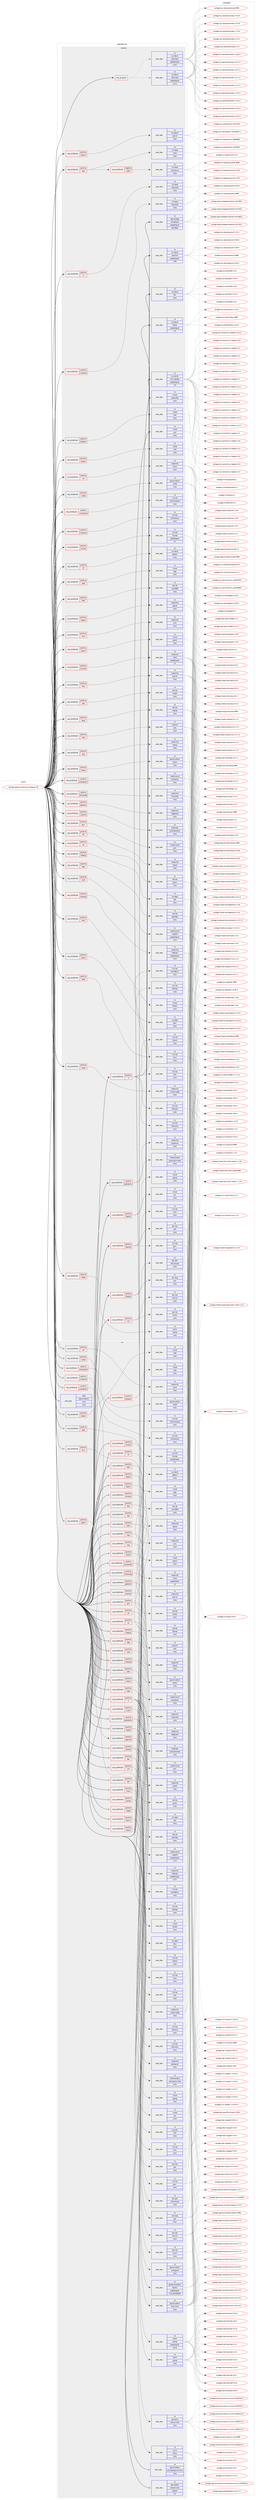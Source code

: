 digraph prolog {

# *************
# Graph options
# *************

newrank=true;
concentrate=true;
compound=true;
graph [rankdir=LR,fontname=Helvetica,fontsize=10,ranksep=1.5];#, ranksep=2.5, nodesep=0.2];
edge  [arrowhead=vee];
node  [fontname=Helvetica,fontsize=10];

# **********
# The ebuild
# **********

subgraph cluster_leftcol {
color=gray;
label=<<i>ebuild</i>>;
id [label="portage://app-emulation/wine-staging-4.18", color=red, width=4, href="../app-emulation/wine-staging-4.18.svg"];
}

# ****************
# The dependencies
# ****************

subgraph cluster_midcol {
color=gray;
label=<<i>dependencies</i>>;
subgraph cluster_compile {
fillcolor="#eeeeee";
style=filled;
label=<<i>compile</i>>;
subgraph any8060 {
dependency623755 [label=<<TABLE BORDER="0" CELLBORDER="1" CELLSPACING="0" CELLPADDING="4"><TR><TD CELLPADDING="10">any_of_group</TD></TR></TABLE>>, shape=none, color=red];subgraph pack468789 {
dependency623756 [label=<<TABLE BORDER="0" CELLBORDER="1" CELLSPACING="0" CELLPADDING="4" WIDTH="220"><TR><TD ROWSPAN="6" CELLPADDING="30">pack_dep</TD></TR><TR><TD WIDTH="110">no</TD></TR><TR><TD>sys-devel</TD></TR><TR><TD>automake</TD></TR><TR><TD>greaterequal</TD></TR><TR><TD>1.16.1</TD></TR></TABLE>>, shape=none, color=blue];
}
dependency623755:e -> dependency623756:w [weight=20,style="dotted",arrowhead="oinv"];
subgraph pack468790 {
dependency623757 [label=<<TABLE BORDER="0" CELLBORDER="1" CELLSPACING="0" CELLPADDING="4" WIDTH="220"><TR><TD ROWSPAN="6" CELLPADDING="30">pack_dep</TD></TR><TR><TD WIDTH="110">no</TD></TR><TR><TD>sys-devel</TD></TR><TR><TD>automake</TD></TR><TR><TD>greaterequal</TD></TR><TR><TD>1.15.1</TD></TR></TABLE>>, shape=none, color=blue];
}
dependency623755:e -> dependency623757:w [weight=20,style="dotted",arrowhead="oinv"];
}
id:e -> dependency623755:w [weight=20,style="solid",arrowhead="vee"];
subgraph cond146622 {
dependency623758 [label=<<TABLE BORDER="0" CELLBORDER="1" CELLSPACING="0" CELLPADDING="4"><TR><TD ROWSPAN="3" CELLPADDING="10">use_conditional</TD></TR><TR><TD>positive</TD></TR><TR><TD>X</TD></TR></TABLE>>, shape=none, color=red];
subgraph pack468791 {
dependency623759 [label=<<TABLE BORDER="0" CELLBORDER="1" CELLSPACING="0" CELLPADDING="4" WIDTH="220"><TR><TD ROWSPAN="6" CELLPADDING="30">pack_dep</TD></TR><TR><TD WIDTH="110">no</TD></TR><TR><TD>x11-base</TD></TR><TR><TD>xorg-proto</TD></TR><TR><TD>none</TD></TR><TR><TD></TD></TR></TABLE>>, shape=none, color=blue];
}
dependency623758:e -> dependency623759:w [weight=20,style="dashed",arrowhead="vee"];
}
id:e -> dependency623758:w [weight=20,style="solid",arrowhead="vee"];
subgraph cond146623 {
dependency623760 [label=<<TABLE BORDER="0" CELLBORDER="1" CELLSPACING="0" CELLPADDING="4"><TR><TD ROWSPAN="3" CELLPADDING="10">use_conditional</TD></TR><TR><TD>positive</TD></TR><TR><TD>X</TD></TR></TABLE>>, shape=none, color=red];
subgraph pack468792 {
dependency623761 [label=<<TABLE BORDER="0" CELLBORDER="1" CELLSPACING="0" CELLPADDING="4" WIDTH="220"><TR><TD ROWSPAN="6" CELLPADDING="30">pack_dep</TD></TR><TR><TD WIDTH="110">no</TD></TR><TR><TD>x11-libs</TD></TR><TR><TD>libXcursor</TD></TR><TR><TD>none</TD></TR><TR><TD></TD></TR></TABLE>>, shape=none, color=blue];
}
dependency623760:e -> dependency623761:w [weight=20,style="dashed",arrowhead="vee"];
subgraph pack468793 {
dependency623762 [label=<<TABLE BORDER="0" CELLBORDER="1" CELLSPACING="0" CELLPADDING="4" WIDTH="220"><TR><TD ROWSPAN="6" CELLPADDING="30">pack_dep</TD></TR><TR><TD WIDTH="110">no</TD></TR><TR><TD>x11-libs</TD></TR><TR><TD>libXext</TD></TR><TR><TD>none</TD></TR><TR><TD></TD></TR></TABLE>>, shape=none, color=blue];
}
dependency623760:e -> dependency623762:w [weight=20,style="dashed",arrowhead="vee"];
subgraph pack468794 {
dependency623763 [label=<<TABLE BORDER="0" CELLBORDER="1" CELLSPACING="0" CELLPADDING="4" WIDTH="220"><TR><TD ROWSPAN="6" CELLPADDING="30">pack_dep</TD></TR><TR><TD WIDTH="110">no</TD></TR><TR><TD>x11-libs</TD></TR><TR><TD>libXfixes</TD></TR><TR><TD>none</TD></TR><TR><TD></TD></TR></TABLE>>, shape=none, color=blue];
}
dependency623760:e -> dependency623763:w [weight=20,style="dashed",arrowhead="vee"];
subgraph pack468795 {
dependency623764 [label=<<TABLE BORDER="0" CELLBORDER="1" CELLSPACING="0" CELLPADDING="4" WIDTH="220"><TR><TD ROWSPAN="6" CELLPADDING="30">pack_dep</TD></TR><TR><TD WIDTH="110">no</TD></TR><TR><TD>x11-libs</TD></TR><TR><TD>libXrandr</TD></TR><TR><TD>none</TD></TR><TR><TD></TD></TR></TABLE>>, shape=none, color=blue];
}
dependency623760:e -> dependency623764:w [weight=20,style="dashed",arrowhead="vee"];
subgraph pack468796 {
dependency623765 [label=<<TABLE BORDER="0" CELLBORDER="1" CELLSPACING="0" CELLPADDING="4" WIDTH="220"><TR><TD ROWSPAN="6" CELLPADDING="30">pack_dep</TD></TR><TR><TD WIDTH="110">no</TD></TR><TR><TD>x11-libs</TD></TR><TR><TD>libXi</TD></TR><TR><TD>none</TD></TR><TR><TD></TD></TR></TABLE>>, shape=none, color=blue];
}
dependency623760:e -> dependency623765:w [weight=20,style="dashed",arrowhead="vee"];
subgraph pack468797 {
dependency623766 [label=<<TABLE BORDER="0" CELLBORDER="1" CELLSPACING="0" CELLPADDING="4" WIDTH="220"><TR><TD ROWSPAN="6" CELLPADDING="30">pack_dep</TD></TR><TR><TD WIDTH="110">no</TD></TR><TR><TD>x11-libs</TD></TR><TR><TD>libXxf86vm</TD></TR><TR><TD>none</TD></TR><TR><TD></TD></TR></TABLE>>, shape=none, color=blue];
}
dependency623760:e -> dependency623766:w [weight=20,style="dashed",arrowhead="vee"];
}
id:e -> dependency623760:w [weight=20,style="solid",arrowhead="vee"];
subgraph cond146624 {
dependency623767 [label=<<TABLE BORDER="0" CELLBORDER="1" CELLSPACING="0" CELLPADDING="4"><TR><TD ROWSPAN="3" CELLPADDING="10">use_conditional</TD></TR><TR><TD>positive</TD></TR><TR><TD>alsa</TD></TR></TABLE>>, shape=none, color=red];
subgraph pack468798 {
dependency623768 [label=<<TABLE BORDER="0" CELLBORDER="1" CELLSPACING="0" CELLPADDING="4" WIDTH="220"><TR><TD ROWSPAN="6" CELLPADDING="30">pack_dep</TD></TR><TR><TD WIDTH="110">no</TD></TR><TR><TD>media-libs</TD></TR><TR><TD>alsa-lib</TD></TR><TR><TD>none</TD></TR><TR><TD></TD></TR></TABLE>>, shape=none, color=blue];
}
dependency623767:e -> dependency623768:w [weight=20,style="dashed",arrowhead="vee"];
}
id:e -> dependency623767:w [weight=20,style="solid",arrowhead="vee"];
subgraph cond146625 {
dependency623769 [label=<<TABLE BORDER="0" CELLBORDER="1" CELLSPACING="0" CELLPADDING="4"><TR><TD ROWSPAN="3" CELLPADDING="10">use_conditional</TD></TR><TR><TD>positive</TD></TR><TR><TD>capi</TD></TR></TABLE>>, shape=none, color=red];
subgraph pack468799 {
dependency623770 [label=<<TABLE BORDER="0" CELLBORDER="1" CELLSPACING="0" CELLPADDING="4" WIDTH="220"><TR><TD ROWSPAN="6" CELLPADDING="30">pack_dep</TD></TR><TR><TD WIDTH="110">no</TD></TR><TR><TD>net-libs</TD></TR><TR><TD>libcapi</TD></TR><TR><TD>none</TD></TR><TR><TD></TD></TR></TABLE>>, shape=none, color=blue];
}
dependency623769:e -> dependency623770:w [weight=20,style="dashed",arrowhead="vee"];
}
id:e -> dependency623769:w [weight=20,style="solid",arrowhead="vee"];
subgraph cond146626 {
dependency623771 [label=<<TABLE BORDER="0" CELLBORDER="1" CELLSPACING="0" CELLPADDING="4"><TR><TD ROWSPAN="3" CELLPADDING="10">use_conditional</TD></TR><TR><TD>positive</TD></TR><TR><TD>cups</TD></TR></TABLE>>, shape=none, color=red];
subgraph pack468800 {
dependency623772 [label=<<TABLE BORDER="0" CELLBORDER="1" CELLSPACING="0" CELLPADDING="4" WIDTH="220"><TR><TD ROWSPAN="6" CELLPADDING="30">pack_dep</TD></TR><TR><TD WIDTH="110">no</TD></TR><TR><TD>net-print</TD></TR><TR><TD>cups</TD></TR><TR><TD>none</TD></TR><TR><TD></TD></TR></TABLE>>, shape=none, color=blue];
}
dependency623771:e -> dependency623772:w [weight=20,style="dashed",arrowhead="vee"];
}
id:e -> dependency623771:w [weight=20,style="solid",arrowhead="vee"];
subgraph cond146627 {
dependency623773 [label=<<TABLE BORDER="0" CELLBORDER="1" CELLSPACING="0" CELLPADDING="4"><TR><TD ROWSPAN="3" CELLPADDING="10">use_conditional</TD></TR><TR><TD>positive</TD></TR><TR><TD>faudio</TD></TR></TABLE>>, shape=none, color=red];
subgraph pack468801 {
dependency623774 [label=<<TABLE BORDER="0" CELLBORDER="1" CELLSPACING="0" CELLPADDING="4" WIDTH="220"><TR><TD ROWSPAN="6" CELLPADDING="30">pack_dep</TD></TR><TR><TD WIDTH="110">no</TD></TR><TR><TD>app-emulation</TD></TR><TR><TD>faudio</TD></TR><TR><TD>none</TD></TR><TR><TD></TD></TR></TABLE>>, shape=none, color=blue];
}
dependency623773:e -> dependency623774:w [weight=20,style="dashed",arrowhead="vee"];
}
id:e -> dependency623773:w [weight=20,style="solid",arrowhead="vee"];
subgraph cond146628 {
dependency623775 [label=<<TABLE BORDER="0" CELLBORDER="1" CELLSPACING="0" CELLPADDING="4"><TR><TD ROWSPAN="3" CELLPADDING="10">use_conditional</TD></TR><TR><TD>positive</TD></TR><TR><TD>fontconfig</TD></TR></TABLE>>, shape=none, color=red];
subgraph pack468802 {
dependency623776 [label=<<TABLE BORDER="0" CELLBORDER="1" CELLSPACING="0" CELLPADDING="4" WIDTH="220"><TR><TD ROWSPAN="6" CELLPADDING="30">pack_dep</TD></TR><TR><TD WIDTH="110">no</TD></TR><TR><TD>media-libs</TD></TR><TR><TD>fontconfig</TD></TR><TR><TD>none</TD></TR><TR><TD></TD></TR></TABLE>>, shape=none, color=blue];
}
dependency623775:e -> dependency623776:w [weight=20,style="dashed",arrowhead="vee"];
}
id:e -> dependency623775:w [weight=20,style="solid",arrowhead="vee"];
subgraph cond146629 {
dependency623777 [label=<<TABLE BORDER="0" CELLBORDER="1" CELLSPACING="0" CELLPADDING="4"><TR><TD ROWSPAN="3" CELLPADDING="10">use_conditional</TD></TR><TR><TD>positive</TD></TR><TR><TD>gphoto2</TD></TR></TABLE>>, shape=none, color=red];
subgraph pack468803 {
dependency623778 [label=<<TABLE BORDER="0" CELLBORDER="1" CELLSPACING="0" CELLPADDING="4" WIDTH="220"><TR><TD ROWSPAN="6" CELLPADDING="30">pack_dep</TD></TR><TR><TD WIDTH="110">no</TD></TR><TR><TD>media-libs</TD></TR><TR><TD>libgphoto2</TD></TR><TR><TD>none</TD></TR><TR><TD></TD></TR></TABLE>>, shape=none, color=blue];
}
dependency623777:e -> dependency623778:w [weight=20,style="dashed",arrowhead="vee"];
}
id:e -> dependency623777:w [weight=20,style="solid",arrowhead="vee"];
subgraph cond146630 {
dependency623779 [label=<<TABLE BORDER="0" CELLBORDER="1" CELLSPACING="0" CELLPADDING="4"><TR><TD ROWSPAN="3" CELLPADDING="10">use_conditional</TD></TR><TR><TD>positive</TD></TR><TR><TD>gsm</TD></TR></TABLE>>, shape=none, color=red];
subgraph pack468804 {
dependency623780 [label=<<TABLE BORDER="0" CELLBORDER="1" CELLSPACING="0" CELLPADDING="4" WIDTH="220"><TR><TD ROWSPAN="6" CELLPADDING="30">pack_dep</TD></TR><TR><TD WIDTH="110">no</TD></TR><TR><TD>media-sound</TD></TR><TR><TD>gsm</TD></TR><TR><TD>none</TD></TR><TR><TD></TD></TR></TABLE>>, shape=none, color=blue];
}
dependency623779:e -> dependency623780:w [weight=20,style="dashed",arrowhead="vee"];
}
id:e -> dependency623779:w [weight=20,style="solid",arrowhead="vee"];
subgraph cond146631 {
dependency623781 [label=<<TABLE BORDER="0" CELLBORDER="1" CELLSPACING="0" CELLPADDING="4"><TR><TD ROWSPAN="3" CELLPADDING="10">use_conditional</TD></TR><TR><TD>positive</TD></TR><TR><TD>gssapi</TD></TR></TABLE>>, shape=none, color=red];
subgraph pack468805 {
dependency623782 [label=<<TABLE BORDER="0" CELLBORDER="1" CELLSPACING="0" CELLPADDING="4" WIDTH="220"><TR><TD ROWSPAN="6" CELLPADDING="30">pack_dep</TD></TR><TR><TD WIDTH="110">no</TD></TR><TR><TD>virtual</TD></TR><TR><TD>krb5</TD></TR><TR><TD>none</TD></TR><TR><TD></TD></TR></TABLE>>, shape=none, color=blue];
}
dependency623781:e -> dependency623782:w [weight=20,style="dashed",arrowhead="vee"];
}
id:e -> dependency623781:w [weight=20,style="solid",arrowhead="vee"];
subgraph cond146632 {
dependency623783 [label=<<TABLE BORDER="0" CELLBORDER="1" CELLSPACING="0" CELLPADDING="4"><TR><TD ROWSPAN="3" CELLPADDING="10">use_conditional</TD></TR><TR><TD>positive</TD></TR><TR><TD>gstreamer</TD></TR></TABLE>>, shape=none, color=red];
subgraph pack468806 {
dependency623784 [label=<<TABLE BORDER="0" CELLBORDER="1" CELLSPACING="0" CELLPADDING="4" WIDTH="220"><TR><TD ROWSPAN="6" CELLPADDING="30">pack_dep</TD></TR><TR><TD WIDTH="110">no</TD></TR><TR><TD>media-libs</TD></TR><TR><TD>gstreamer</TD></TR><TR><TD>none</TD></TR><TR><TD></TD></TR></TABLE>>, shape=none, color=blue];
}
dependency623783:e -> dependency623784:w [weight=20,style="dashed",arrowhead="vee"];
subgraph pack468807 {
dependency623785 [label=<<TABLE BORDER="0" CELLBORDER="1" CELLSPACING="0" CELLPADDING="4" WIDTH="220"><TR><TD ROWSPAN="6" CELLPADDING="30">pack_dep</TD></TR><TR><TD WIDTH="110">no</TD></TR><TR><TD>media-plugins</TD></TR><TR><TD>gst-plugins-meta</TD></TR><TR><TD>none</TD></TR><TR><TD></TD></TR></TABLE>>, shape=none, color=blue];
}
dependency623783:e -> dependency623785:w [weight=20,style="dashed",arrowhead="vee"];
}
id:e -> dependency623783:w [weight=20,style="solid",arrowhead="vee"];
subgraph cond146633 {
dependency623786 [label=<<TABLE BORDER="0" CELLBORDER="1" CELLSPACING="0" CELLPADDING="4"><TR><TD ROWSPAN="3" CELLPADDING="10">use_conditional</TD></TR><TR><TD>positive</TD></TR><TR><TD>jpeg</TD></TR></TABLE>>, shape=none, color=red];
subgraph pack468808 {
dependency623787 [label=<<TABLE BORDER="0" CELLBORDER="1" CELLSPACING="0" CELLPADDING="4" WIDTH="220"><TR><TD ROWSPAN="6" CELLPADDING="30">pack_dep</TD></TR><TR><TD WIDTH="110">no</TD></TR><TR><TD>virtual</TD></TR><TR><TD>jpeg</TD></TR><TR><TD>none</TD></TR><TR><TD></TD></TR></TABLE>>, shape=none, color=blue];
}
dependency623786:e -> dependency623787:w [weight=20,style="dashed",arrowhead="vee"];
}
id:e -> dependency623786:w [weight=20,style="solid",arrowhead="vee"];
subgraph cond146634 {
dependency623788 [label=<<TABLE BORDER="0" CELLBORDER="1" CELLSPACING="0" CELLPADDING="4"><TR><TD ROWSPAN="3" CELLPADDING="10">use_conditional</TD></TR><TR><TD>positive</TD></TR><TR><TD>kerberos</TD></TR></TABLE>>, shape=none, color=red];
subgraph pack468809 {
dependency623789 [label=<<TABLE BORDER="0" CELLBORDER="1" CELLSPACING="0" CELLPADDING="4" WIDTH="220"><TR><TD ROWSPAN="6" CELLPADDING="30">pack_dep</TD></TR><TR><TD WIDTH="110">no</TD></TR><TR><TD>virtual</TD></TR><TR><TD>krb5</TD></TR><TR><TD>none</TD></TR><TR><TD></TD></TR></TABLE>>, shape=none, color=blue];
}
dependency623788:e -> dependency623789:w [weight=20,style="dashed",arrowhead="vee"];
}
id:e -> dependency623788:w [weight=20,style="solid",arrowhead="vee"];
subgraph cond146635 {
dependency623790 [label=<<TABLE BORDER="0" CELLBORDER="1" CELLSPACING="0" CELLPADDING="4"><TR><TD ROWSPAN="3" CELLPADDING="10">use_conditional</TD></TR><TR><TD>positive</TD></TR><TR><TD>lcms</TD></TR></TABLE>>, shape=none, color=red];
subgraph pack468810 {
dependency623791 [label=<<TABLE BORDER="0" CELLBORDER="1" CELLSPACING="0" CELLPADDING="4" WIDTH="220"><TR><TD ROWSPAN="6" CELLPADDING="30">pack_dep</TD></TR><TR><TD WIDTH="110">no</TD></TR><TR><TD>media-libs</TD></TR><TR><TD>lcms</TD></TR><TR><TD>none</TD></TR><TR><TD></TD></TR></TABLE>>, shape=none, color=blue];
}
dependency623790:e -> dependency623791:w [weight=20,style="dashed",arrowhead="vee"];
}
id:e -> dependency623790:w [weight=20,style="solid",arrowhead="vee"];
subgraph cond146636 {
dependency623792 [label=<<TABLE BORDER="0" CELLBORDER="1" CELLSPACING="0" CELLPADDING="4"><TR><TD ROWSPAN="3" CELLPADDING="10">use_conditional</TD></TR><TR><TD>positive</TD></TR><TR><TD>ldap</TD></TR></TABLE>>, shape=none, color=red];
subgraph pack468811 {
dependency623793 [label=<<TABLE BORDER="0" CELLBORDER="1" CELLSPACING="0" CELLPADDING="4" WIDTH="220"><TR><TD ROWSPAN="6" CELLPADDING="30">pack_dep</TD></TR><TR><TD WIDTH="110">no</TD></TR><TR><TD>net-nds</TD></TR><TR><TD>openldap</TD></TR><TR><TD>none</TD></TR><TR><TD></TD></TR></TABLE>>, shape=none, color=blue];
}
dependency623792:e -> dependency623793:w [weight=20,style="dashed",arrowhead="vee"];
}
id:e -> dependency623792:w [weight=20,style="solid",arrowhead="vee"];
subgraph cond146637 {
dependency623794 [label=<<TABLE BORDER="0" CELLBORDER="1" CELLSPACING="0" CELLPADDING="4"><TR><TD ROWSPAN="3" CELLPADDING="10">use_conditional</TD></TR><TR><TD>positive</TD></TR><TR><TD>mp3</TD></TR></TABLE>>, shape=none, color=red];
subgraph pack468812 {
dependency623795 [label=<<TABLE BORDER="0" CELLBORDER="1" CELLSPACING="0" CELLPADDING="4" WIDTH="220"><TR><TD ROWSPAN="6" CELLPADDING="30">pack_dep</TD></TR><TR><TD WIDTH="110">no</TD></TR><TR><TD>media-sound</TD></TR><TR><TD>mpg123</TD></TR><TR><TD>greaterequal</TD></TR><TR><TD>1.5.0</TD></TR></TABLE>>, shape=none, color=blue];
}
dependency623794:e -> dependency623795:w [weight=20,style="dashed",arrowhead="vee"];
}
id:e -> dependency623794:w [weight=20,style="solid",arrowhead="vee"];
subgraph cond146638 {
dependency623796 [label=<<TABLE BORDER="0" CELLBORDER="1" CELLSPACING="0" CELLPADDING="4"><TR><TD ROWSPAN="3" CELLPADDING="10">use_conditional</TD></TR><TR><TD>positive</TD></TR><TR><TD>ncurses</TD></TR></TABLE>>, shape=none, color=red];
subgraph pack468813 {
dependency623797 [label=<<TABLE BORDER="0" CELLBORDER="1" CELLSPACING="0" CELLPADDING="4" WIDTH="220"><TR><TD ROWSPAN="6" CELLPADDING="30">pack_dep</TD></TR><TR><TD WIDTH="110">no</TD></TR><TR><TD>sys-libs</TD></TR><TR><TD>ncurses</TD></TR><TR><TD>greaterequal</TD></TR><TR><TD>5.2</TD></TR></TABLE>>, shape=none, color=blue];
}
dependency623796:e -> dependency623797:w [weight=20,style="dashed",arrowhead="vee"];
}
id:e -> dependency623796:w [weight=20,style="solid",arrowhead="vee"];
subgraph cond146639 {
dependency623798 [label=<<TABLE BORDER="0" CELLBORDER="1" CELLSPACING="0" CELLPADDING="4"><TR><TD ROWSPAN="3" CELLPADDING="10">use_conditional</TD></TR><TR><TD>positive</TD></TR><TR><TD>netapi</TD></TR></TABLE>>, shape=none, color=red];
subgraph pack468814 {
dependency623799 [label=<<TABLE BORDER="0" CELLBORDER="1" CELLSPACING="0" CELLPADDING="4" WIDTH="220"><TR><TD ROWSPAN="6" CELLPADDING="30">pack_dep</TD></TR><TR><TD WIDTH="110">no</TD></TR><TR><TD>net-fs</TD></TR><TR><TD>samba</TD></TR><TR><TD>none</TD></TR><TR><TD></TD></TR></TABLE>>, shape=none, color=blue];
}
dependency623798:e -> dependency623799:w [weight=20,style="dashed",arrowhead="vee"];
}
id:e -> dependency623798:w [weight=20,style="solid",arrowhead="vee"];
subgraph cond146640 {
dependency623800 [label=<<TABLE BORDER="0" CELLBORDER="1" CELLSPACING="0" CELLPADDING="4"><TR><TD ROWSPAN="3" CELLPADDING="10">use_conditional</TD></TR><TR><TD>positive</TD></TR><TR><TD>nls</TD></TR></TABLE>>, shape=none, color=red];
subgraph pack468815 {
dependency623801 [label=<<TABLE BORDER="0" CELLBORDER="1" CELLSPACING="0" CELLPADDING="4" WIDTH="220"><TR><TD ROWSPAN="6" CELLPADDING="30">pack_dep</TD></TR><TR><TD WIDTH="110">no</TD></TR><TR><TD>sys-devel</TD></TR><TR><TD>gettext</TD></TR><TR><TD>none</TD></TR><TR><TD></TD></TR></TABLE>>, shape=none, color=blue];
}
dependency623800:e -> dependency623801:w [weight=20,style="dashed",arrowhead="vee"];
}
id:e -> dependency623800:w [weight=20,style="solid",arrowhead="vee"];
subgraph cond146641 {
dependency623802 [label=<<TABLE BORDER="0" CELLBORDER="1" CELLSPACING="0" CELLPADDING="4"><TR><TD ROWSPAN="3" CELLPADDING="10">use_conditional</TD></TR><TR><TD>positive</TD></TR><TR><TD>odbc</TD></TR></TABLE>>, shape=none, color=red];
subgraph pack468816 {
dependency623803 [label=<<TABLE BORDER="0" CELLBORDER="1" CELLSPACING="0" CELLPADDING="4" WIDTH="220"><TR><TD ROWSPAN="6" CELLPADDING="30">pack_dep</TD></TR><TR><TD WIDTH="110">no</TD></TR><TR><TD>dev-db</TD></TR><TR><TD>unixODBC</TD></TR><TR><TD>none</TD></TR><TR><TD></TD></TR></TABLE>>, shape=none, color=blue];
}
dependency623802:e -> dependency623803:w [weight=20,style="dashed",arrowhead="vee"];
}
id:e -> dependency623802:w [weight=20,style="solid",arrowhead="vee"];
subgraph cond146642 {
dependency623804 [label=<<TABLE BORDER="0" CELLBORDER="1" CELLSPACING="0" CELLPADDING="4"><TR><TD ROWSPAN="3" CELLPADDING="10">use_conditional</TD></TR><TR><TD>positive</TD></TR><TR><TD>openal</TD></TR></TABLE>>, shape=none, color=red];
subgraph pack468817 {
dependency623805 [label=<<TABLE BORDER="0" CELLBORDER="1" CELLSPACING="0" CELLPADDING="4" WIDTH="220"><TR><TD ROWSPAN="6" CELLPADDING="30">pack_dep</TD></TR><TR><TD WIDTH="110">no</TD></TR><TR><TD>media-libs</TD></TR><TR><TD>openal</TD></TR><TR><TD>none</TD></TR><TR><TD></TD></TR></TABLE>>, shape=none, color=blue];
}
dependency623804:e -> dependency623805:w [weight=20,style="dashed",arrowhead="vee"];
}
id:e -> dependency623804:w [weight=20,style="solid",arrowhead="vee"];
subgraph cond146643 {
dependency623806 [label=<<TABLE BORDER="0" CELLBORDER="1" CELLSPACING="0" CELLPADDING="4"><TR><TD ROWSPAN="3" CELLPADDING="10">use_conditional</TD></TR><TR><TD>positive</TD></TR><TR><TD>opencl</TD></TR></TABLE>>, shape=none, color=red];
subgraph pack468818 {
dependency623807 [label=<<TABLE BORDER="0" CELLBORDER="1" CELLSPACING="0" CELLPADDING="4" WIDTH="220"><TR><TD ROWSPAN="6" CELLPADDING="30">pack_dep</TD></TR><TR><TD WIDTH="110">no</TD></TR><TR><TD>virtual</TD></TR><TR><TD>opencl</TD></TR><TR><TD>none</TD></TR><TR><TD></TD></TR></TABLE>>, shape=none, color=blue];
}
dependency623806:e -> dependency623807:w [weight=20,style="dashed",arrowhead="vee"];
}
id:e -> dependency623806:w [weight=20,style="solid",arrowhead="vee"];
subgraph cond146644 {
dependency623808 [label=<<TABLE BORDER="0" CELLBORDER="1" CELLSPACING="0" CELLPADDING="4"><TR><TD ROWSPAN="3" CELLPADDING="10">use_conditional</TD></TR><TR><TD>positive</TD></TR><TR><TD>opengl</TD></TR></TABLE>>, shape=none, color=red];
subgraph pack468819 {
dependency623809 [label=<<TABLE BORDER="0" CELLBORDER="1" CELLSPACING="0" CELLPADDING="4" WIDTH="220"><TR><TD ROWSPAN="6" CELLPADDING="30">pack_dep</TD></TR><TR><TD WIDTH="110">no</TD></TR><TR><TD>virtual</TD></TR><TR><TD>glu</TD></TR><TR><TD>none</TD></TR><TR><TD></TD></TR></TABLE>>, shape=none, color=blue];
}
dependency623808:e -> dependency623809:w [weight=20,style="dashed",arrowhead="vee"];
subgraph pack468820 {
dependency623810 [label=<<TABLE BORDER="0" CELLBORDER="1" CELLSPACING="0" CELLPADDING="4" WIDTH="220"><TR><TD ROWSPAN="6" CELLPADDING="30">pack_dep</TD></TR><TR><TD WIDTH="110">no</TD></TR><TR><TD>virtual</TD></TR><TR><TD>opengl</TD></TR><TR><TD>none</TD></TR><TR><TD></TD></TR></TABLE>>, shape=none, color=blue];
}
dependency623808:e -> dependency623810:w [weight=20,style="dashed",arrowhead="vee"];
}
id:e -> dependency623808:w [weight=20,style="solid",arrowhead="vee"];
subgraph cond146645 {
dependency623811 [label=<<TABLE BORDER="0" CELLBORDER="1" CELLSPACING="0" CELLPADDING="4"><TR><TD ROWSPAN="3" CELLPADDING="10">use_conditional</TD></TR><TR><TD>positive</TD></TR><TR><TD>osmesa</TD></TR></TABLE>>, shape=none, color=red];
subgraph pack468821 {
dependency623812 [label=<<TABLE BORDER="0" CELLBORDER="1" CELLSPACING="0" CELLPADDING="4" WIDTH="220"><TR><TD ROWSPAN="6" CELLPADDING="30">pack_dep</TD></TR><TR><TD WIDTH="110">no</TD></TR><TR><TD>media-libs</TD></TR><TR><TD>mesa</TD></TR><TR><TD>greaterequal</TD></TR><TR><TD>13</TD></TR></TABLE>>, shape=none, color=blue];
}
dependency623811:e -> dependency623812:w [weight=20,style="dashed",arrowhead="vee"];
}
id:e -> dependency623811:w [weight=20,style="solid",arrowhead="vee"];
subgraph cond146646 {
dependency623813 [label=<<TABLE BORDER="0" CELLBORDER="1" CELLSPACING="0" CELLPADDING="4"><TR><TD ROWSPAN="3" CELLPADDING="10">use_conditional</TD></TR><TR><TD>positive</TD></TR><TR><TD>pcap</TD></TR></TABLE>>, shape=none, color=red];
subgraph pack468822 {
dependency623814 [label=<<TABLE BORDER="0" CELLBORDER="1" CELLSPACING="0" CELLPADDING="4" WIDTH="220"><TR><TD ROWSPAN="6" CELLPADDING="30">pack_dep</TD></TR><TR><TD WIDTH="110">no</TD></TR><TR><TD>net-libs</TD></TR><TR><TD>libpcap</TD></TR><TR><TD>none</TD></TR><TR><TD></TD></TR></TABLE>>, shape=none, color=blue];
}
dependency623813:e -> dependency623814:w [weight=20,style="dashed",arrowhead="vee"];
}
id:e -> dependency623813:w [weight=20,style="solid",arrowhead="vee"];
subgraph cond146647 {
dependency623815 [label=<<TABLE BORDER="0" CELLBORDER="1" CELLSPACING="0" CELLPADDING="4"><TR><TD ROWSPAN="3" CELLPADDING="10">use_conditional</TD></TR><TR><TD>positive</TD></TR><TR><TD>png</TD></TR></TABLE>>, shape=none, color=red];
subgraph pack468823 {
dependency623816 [label=<<TABLE BORDER="0" CELLBORDER="1" CELLSPACING="0" CELLPADDING="4" WIDTH="220"><TR><TD ROWSPAN="6" CELLPADDING="30">pack_dep</TD></TR><TR><TD WIDTH="110">no</TD></TR><TR><TD>media-libs</TD></TR><TR><TD>libpng</TD></TR><TR><TD>none</TD></TR><TR><TD></TD></TR></TABLE>>, shape=none, color=blue];
}
dependency623815:e -> dependency623816:w [weight=20,style="dashed",arrowhead="vee"];
}
id:e -> dependency623815:w [weight=20,style="solid",arrowhead="vee"];
subgraph cond146648 {
dependency623817 [label=<<TABLE BORDER="0" CELLBORDER="1" CELLSPACING="0" CELLPADDING="4"><TR><TD ROWSPAN="3" CELLPADDING="10">use_conditional</TD></TR><TR><TD>positive</TD></TR><TR><TD>prelink</TD></TR></TABLE>>, shape=none, color=red];
subgraph pack468824 {
dependency623818 [label=<<TABLE BORDER="0" CELLBORDER="1" CELLSPACING="0" CELLPADDING="4" WIDTH="220"><TR><TD ROWSPAN="6" CELLPADDING="30">pack_dep</TD></TR><TR><TD WIDTH="110">no</TD></TR><TR><TD>sys-devel</TD></TR><TR><TD>prelink</TD></TR><TR><TD>none</TD></TR><TR><TD></TD></TR></TABLE>>, shape=none, color=blue];
}
dependency623817:e -> dependency623818:w [weight=20,style="dashed",arrowhead="vee"];
}
id:e -> dependency623817:w [weight=20,style="solid",arrowhead="vee"];
subgraph cond146649 {
dependency623819 [label=<<TABLE BORDER="0" CELLBORDER="1" CELLSPACING="0" CELLPADDING="4"><TR><TD ROWSPAN="3" CELLPADDING="10">use_conditional</TD></TR><TR><TD>positive</TD></TR><TR><TD>pulseaudio</TD></TR></TABLE>>, shape=none, color=red];
subgraph pack468825 {
dependency623820 [label=<<TABLE BORDER="0" CELLBORDER="1" CELLSPACING="0" CELLPADDING="4" WIDTH="220"><TR><TD ROWSPAN="6" CELLPADDING="30">pack_dep</TD></TR><TR><TD WIDTH="110">no</TD></TR><TR><TD>media-sound</TD></TR><TR><TD>pulseaudio</TD></TR><TR><TD>none</TD></TR><TR><TD></TD></TR></TABLE>>, shape=none, color=blue];
}
dependency623819:e -> dependency623820:w [weight=20,style="dashed",arrowhead="vee"];
}
id:e -> dependency623819:w [weight=20,style="solid",arrowhead="vee"];
subgraph cond146650 {
dependency623821 [label=<<TABLE BORDER="0" CELLBORDER="1" CELLSPACING="0" CELLPADDING="4"><TR><TD ROWSPAN="3" CELLPADDING="10">use_conditional</TD></TR><TR><TD>positive</TD></TR><TR><TD>scanner</TD></TR></TABLE>>, shape=none, color=red];
subgraph pack468826 {
dependency623822 [label=<<TABLE BORDER="0" CELLBORDER="1" CELLSPACING="0" CELLPADDING="4" WIDTH="220"><TR><TD ROWSPAN="6" CELLPADDING="30">pack_dep</TD></TR><TR><TD WIDTH="110">no</TD></TR><TR><TD>media-gfx</TD></TR><TR><TD>sane-backends</TD></TR><TR><TD>none</TD></TR><TR><TD></TD></TR></TABLE>>, shape=none, color=blue];
}
dependency623821:e -> dependency623822:w [weight=20,style="dashed",arrowhead="vee"];
}
id:e -> dependency623821:w [weight=20,style="solid",arrowhead="vee"];
subgraph cond146651 {
dependency623823 [label=<<TABLE BORDER="0" CELLBORDER="1" CELLSPACING="0" CELLPADDING="4"><TR><TD ROWSPAN="3" CELLPADDING="10">use_conditional</TD></TR><TR><TD>positive</TD></TR><TR><TD>sdl</TD></TR></TABLE>>, shape=none, color=red];
subgraph pack468827 {
dependency623824 [label=<<TABLE BORDER="0" CELLBORDER="1" CELLSPACING="0" CELLPADDING="4" WIDTH="220"><TR><TD ROWSPAN="6" CELLPADDING="30">pack_dep</TD></TR><TR><TD WIDTH="110">no</TD></TR><TR><TD>media-libs</TD></TR><TR><TD>libsdl2</TD></TR><TR><TD>none</TD></TR><TR><TD></TD></TR></TABLE>>, shape=none, color=blue];
}
dependency623823:e -> dependency623824:w [weight=20,style="dashed",arrowhead="vee"];
}
id:e -> dependency623823:w [weight=20,style="solid",arrowhead="vee"];
subgraph cond146652 {
dependency623825 [label=<<TABLE BORDER="0" CELLBORDER="1" CELLSPACING="0" CELLPADDING="4"><TR><TD ROWSPAN="3" CELLPADDING="10">use_conditional</TD></TR><TR><TD>positive</TD></TR><TR><TD>ssl</TD></TR></TABLE>>, shape=none, color=red];
subgraph pack468828 {
dependency623826 [label=<<TABLE BORDER="0" CELLBORDER="1" CELLSPACING="0" CELLPADDING="4" WIDTH="220"><TR><TD ROWSPAN="6" CELLPADDING="30">pack_dep</TD></TR><TR><TD WIDTH="110">no</TD></TR><TR><TD>net-libs</TD></TR><TR><TD>gnutls</TD></TR><TR><TD>none</TD></TR><TR><TD></TD></TR></TABLE>>, shape=none, color=blue];
}
dependency623825:e -> dependency623826:w [weight=20,style="dashed",arrowhead="vee"];
}
id:e -> dependency623825:w [weight=20,style="solid",arrowhead="vee"];
subgraph cond146653 {
dependency623827 [label=<<TABLE BORDER="0" CELLBORDER="1" CELLSPACING="0" CELLPADDING="4"><TR><TD ROWSPAN="3" CELLPADDING="10">use_conditional</TD></TR><TR><TD>positive</TD></TR><TR><TD>staging</TD></TR></TABLE>>, shape=none, color=red];
subgraph pack468829 {
dependency623828 [label=<<TABLE BORDER="0" CELLBORDER="1" CELLSPACING="0" CELLPADDING="4" WIDTH="220"><TR><TD ROWSPAN="6" CELLPADDING="30">pack_dep</TD></TR><TR><TD WIDTH="110">no</TD></TR><TR><TD>dev-lang</TD></TR><TR><TD>perl</TD></TR><TR><TD>none</TD></TR><TR><TD></TD></TR></TABLE>>, shape=none, color=blue];
}
dependency623827:e -> dependency623828:w [weight=20,style="dashed",arrowhead="vee"];
subgraph pack468830 {
dependency623829 [label=<<TABLE BORDER="0" CELLBORDER="1" CELLSPACING="0" CELLPADDING="4" WIDTH="220"><TR><TD ROWSPAN="6" CELLPADDING="30">pack_dep</TD></TR><TR><TD WIDTH="110">no</TD></TR><TR><TD>dev-perl</TD></TR><TR><TD>XML-Simple</TD></TR><TR><TD>none</TD></TR><TR><TD></TD></TR></TABLE>>, shape=none, color=blue];
}
dependency623827:e -> dependency623829:w [weight=20,style="dashed",arrowhead="vee"];
}
id:e -> dependency623827:w [weight=20,style="solid",arrowhead="vee"];
subgraph cond146654 {
dependency623830 [label=<<TABLE BORDER="0" CELLBORDER="1" CELLSPACING="0" CELLPADDING="4"><TR><TD ROWSPAN="3" CELLPADDING="10">use_conditional</TD></TR><TR><TD>positive</TD></TR><TR><TD>staging</TD></TR></TABLE>>, shape=none, color=red];
subgraph pack468831 {
dependency623831 [label=<<TABLE BORDER="0" CELLBORDER="1" CELLSPACING="0" CELLPADDING="4" WIDTH="220"><TR><TD ROWSPAN="6" CELLPADDING="30">pack_dep</TD></TR><TR><TD WIDTH="110">no</TD></TR><TR><TD>sys-apps</TD></TR><TR><TD>attr</TD></TR><TR><TD>none</TD></TR><TR><TD></TD></TR></TABLE>>, shape=none, color=blue];
}
dependency623830:e -> dependency623831:w [weight=20,style="dashed",arrowhead="vee"];
}
id:e -> dependency623830:w [weight=20,style="solid",arrowhead="vee"];
subgraph cond146655 {
dependency623832 [label=<<TABLE BORDER="0" CELLBORDER="1" CELLSPACING="0" CELLPADDING="4"><TR><TD ROWSPAN="3" CELLPADDING="10">use_conditional</TD></TR><TR><TD>positive</TD></TR><TR><TD>test</TD></TR></TABLE>>, shape=none, color=red];
subgraph cond146656 {
dependency623833 [label=<<TABLE BORDER="0" CELLBORDER="1" CELLSPACING="0" CELLPADDING="4"><TR><TD ROWSPAN="3" CELLPADDING="10">use_conditional</TD></TR><TR><TD>negative</TD></TR><TR><TD>prefix</TD></TR></TABLE>>, shape=none, color=red];
subgraph pack468832 {
dependency623834 [label=<<TABLE BORDER="0" CELLBORDER="1" CELLSPACING="0" CELLPADDING="4" WIDTH="220"><TR><TD ROWSPAN="6" CELLPADDING="30">pack_dep</TD></TR><TR><TD WIDTH="110">no</TD></TR><TR><TD>x11-base</TD></TR><TR><TD>xorg-server</TD></TR><TR><TD>none</TD></TR><TR><TD></TD></TR></TABLE>>, shape=none, color=blue];
}
dependency623833:e -> dependency623834:w [weight=20,style="dashed",arrowhead="vee"];
}
dependency623832:e -> dependency623833:w [weight=20,style="dashed",arrowhead="vee"];
subgraph pack468833 {
dependency623835 [label=<<TABLE BORDER="0" CELLBORDER="1" CELLSPACING="0" CELLPADDING="4" WIDTH="220"><TR><TD ROWSPAN="6" CELLPADDING="30">pack_dep</TD></TR><TR><TD WIDTH="110">no</TD></TR><TR><TD>x11-apps</TD></TR><TR><TD>xhost</TD></TR><TR><TD>none</TD></TR><TR><TD></TD></TR></TABLE>>, shape=none, color=blue];
}
dependency623832:e -> dependency623835:w [weight=20,style="dashed",arrowhead="vee"];
}
id:e -> dependency623832:w [weight=20,style="solid",arrowhead="vee"];
subgraph cond146657 {
dependency623836 [label=<<TABLE BORDER="0" CELLBORDER="1" CELLSPACING="0" CELLPADDING="4"><TR><TD ROWSPAN="3" CELLPADDING="10">use_conditional</TD></TR><TR><TD>positive</TD></TR><TR><TD>themes</TD></TR></TABLE>>, shape=none, color=red];
subgraph pack468834 {
dependency623837 [label=<<TABLE BORDER="0" CELLBORDER="1" CELLSPACING="0" CELLPADDING="4" WIDTH="220"><TR><TD ROWSPAN="6" CELLPADDING="30">pack_dep</TD></TR><TR><TD WIDTH="110">no</TD></TR><TR><TD>dev-libs</TD></TR><TR><TD>glib</TD></TR><TR><TD>none</TD></TR><TR><TD></TD></TR></TABLE>>, shape=none, color=blue];
}
dependency623836:e -> dependency623837:w [weight=20,style="dashed",arrowhead="vee"];
subgraph pack468835 {
dependency623838 [label=<<TABLE BORDER="0" CELLBORDER="1" CELLSPACING="0" CELLPADDING="4" WIDTH="220"><TR><TD ROWSPAN="6" CELLPADDING="30">pack_dep</TD></TR><TR><TD WIDTH="110">no</TD></TR><TR><TD>x11-libs</TD></TR><TR><TD>cairo</TD></TR><TR><TD>none</TD></TR><TR><TD></TD></TR></TABLE>>, shape=none, color=blue];
}
dependency623836:e -> dependency623838:w [weight=20,style="dashed",arrowhead="vee"];
subgraph pack468836 {
dependency623839 [label=<<TABLE BORDER="0" CELLBORDER="1" CELLSPACING="0" CELLPADDING="4" WIDTH="220"><TR><TD ROWSPAN="6" CELLPADDING="30">pack_dep</TD></TR><TR><TD WIDTH="110">no</TD></TR><TR><TD>x11-libs</TD></TR><TR><TD>gtk+</TD></TR><TR><TD>none</TD></TR><TR><TD></TD></TR></TABLE>>, shape=none, color=blue];
}
dependency623836:e -> dependency623839:w [weight=20,style="dashed",arrowhead="vee"];
}
id:e -> dependency623836:w [weight=20,style="solid",arrowhead="vee"];
subgraph cond146658 {
dependency623840 [label=<<TABLE BORDER="0" CELLBORDER="1" CELLSPACING="0" CELLPADDING="4"><TR><TD ROWSPAN="3" CELLPADDING="10">use_conditional</TD></TR><TR><TD>positive</TD></TR><TR><TD>truetype</TD></TR></TABLE>>, shape=none, color=red];
subgraph pack468837 {
dependency623841 [label=<<TABLE BORDER="0" CELLBORDER="1" CELLSPACING="0" CELLPADDING="4" WIDTH="220"><TR><TD ROWSPAN="6" CELLPADDING="30">pack_dep</TD></TR><TR><TD WIDTH="110">no</TD></TR><TR><TD>media-libs</TD></TR><TR><TD>freetype</TD></TR><TR><TD>greaterequal</TD></TR><TR><TD>2.0.0</TD></TR></TABLE>>, shape=none, color=blue];
}
dependency623840:e -> dependency623841:w [weight=20,style="dashed",arrowhead="vee"];
}
id:e -> dependency623840:w [weight=20,style="solid",arrowhead="vee"];
subgraph cond146659 {
dependency623842 [label=<<TABLE BORDER="0" CELLBORDER="1" CELLSPACING="0" CELLPADDING="4"><TR><TD ROWSPAN="3" CELLPADDING="10">use_conditional</TD></TR><TR><TD>positive</TD></TR><TR><TD>udev</TD></TR></TABLE>>, shape=none, color=red];
subgraph pack468838 {
dependency623843 [label=<<TABLE BORDER="0" CELLBORDER="1" CELLSPACING="0" CELLPADDING="4" WIDTH="220"><TR><TD ROWSPAN="6" CELLPADDING="30">pack_dep</TD></TR><TR><TD WIDTH="110">no</TD></TR><TR><TD>virtual</TD></TR><TR><TD>libudev</TD></TR><TR><TD>none</TD></TR><TR><TD></TD></TR></TABLE>>, shape=none, color=blue];
}
dependency623842:e -> dependency623843:w [weight=20,style="dashed",arrowhead="vee"];
}
id:e -> dependency623842:w [weight=20,style="solid",arrowhead="vee"];
subgraph cond146660 {
dependency623844 [label=<<TABLE BORDER="0" CELLBORDER="1" CELLSPACING="0" CELLPADDING="4"><TR><TD ROWSPAN="3" CELLPADDING="10">use_conditional</TD></TR><TR><TD>positive</TD></TR><TR><TD>udisks</TD></TR></TABLE>>, shape=none, color=red];
subgraph pack468839 {
dependency623845 [label=<<TABLE BORDER="0" CELLBORDER="1" CELLSPACING="0" CELLPADDING="4" WIDTH="220"><TR><TD ROWSPAN="6" CELLPADDING="30">pack_dep</TD></TR><TR><TD WIDTH="110">no</TD></TR><TR><TD>sys-apps</TD></TR><TR><TD>dbus</TD></TR><TR><TD>none</TD></TR><TR><TD></TD></TR></TABLE>>, shape=none, color=blue];
}
dependency623844:e -> dependency623845:w [weight=20,style="dashed",arrowhead="vee"];
}
id:e -> dependency623844:w [weight=20,style="solid",arrowhead="vee"];
subgraph cond146661 {
dependency623846 [label=<<TABLE BORDER="0" CELLBORDER="1" CELLSPACING="0" CELLPADDING="4"><TR><TD ROWSPAN="3" CELLPADDING="10">use_conditional</TD></TR><TR><TD>positive</TD></TR><TR><TD>v4l</TD></TR></TABLE>>, shape=none, color=red];
subgraph pack468840 {
dependency623847 [label=<<TABLE BORDER="0" CELLBORDER="1" CELLSPACING="0" CELLPADDING="4" WIDTH="220"><TR><TD ROWSPAN="6" CELLPADDING="30">pack_dep</TD></TR><TR><TD WIDTH="110">no</TD></TR><TR><TD>media-libs</TD></TR><TR><TD>libv4l</TD></TR><TR><TD>none</TD></TR><TR><TD></TD></TR></TABLE>>, shape=none, color=blue];
}
dependency623846:e -> dependency623847:w [weight=20,style="dashed",arrowhead="vee"];
}
id:e -> dependency623846:w [weight=20,style="solid",arrowhead="vee"];
subgraph cond146662 {
dependency623848 [label=<<TABLE BORDER="0" CELLBORDER="1" CELLSPACING="0" CELLPADDING="4"><TR><TD ROWSPAN="3" CELLPADDING="10">use_conditional</TD></TR><TR><TD>positive</TD></TR><TR><TD>vaapi</TD></TR></TABLE>>, shape=none, color=red];
subgraph pack468841 {
dependency623849 [label=<<TABLE BORDER="0" CELLBORDER="1" CELLSPACING="0" CELLPADDING="4" WIDTH="220"><TR><TD ROWSPAN="6" CELLPADDING="30">pack_dep</TD></TR><TR><TD WIDTH="110">no</TD></TR><TR><TD>x11-libs</TD></TR><TR><TD>libva</TD></TR><TR><TD>none</TD></TR><TR><TD></TD></TR></TABLE>>, shape=none, color=blue];
}
dependency623848:e -> dependency623849:w [weight=20,style="dashed",arrowhead="vee"];
}
id:e -> dependency623848:w [weight=20,style="solid",arrowhead="vee"];
subgraph cond146663 {
dependency623850 [label=<<TABLE BORDER="0" CELLBORDER="1" CELLSPACING="0" CELLPADDING="4"><TR><TD ROWSPAN="3" CELLPADDING="10">use_conditional</TD></TR><TR><TD>positive</TD></TR><TR><TD>vkd3d</TD></TR></TABLE>>, shape=none, color=red];
subgraph pack468842 {
dependency623851 [label=<<TABLE BORDER="0" CELLBORDER="1" CELLSPACING="0" CELLPADDING="4" WIDTH="220"><TR><TD ROWSPAN="6" CELLPADDING="30">pack_dep</TD></TR><TR><TD WIDTH="110">no</TD></TR><TR><TD>app-emulation</TD></TR><TR><TD>vkd3d</TD></TR><TR><TD>none</TD></TR><TR><TD></TD></TR></TABLE>>, shape=none, color=blue];
}
dependency623850:e -> dependency623851:w [weight=20,style="dashed",arrowhead="vee"];
}
id:e -> dependency623850:w [weight=20,style="solid",arrowhead="vee"];
subgraph cond146664 {
dependency623852 [label=<<TABLE BORDER="0" CELLBORDER="1" CELLSPACING="0" CELLPADDING="4"><TR><TD ROWSPAN="3" CELLPADDING="10">use_conditional</TD></TR><TR><TD>positive</TD></TR><TR><TD>vulkan</TD></TR></TABLE>>, shape=none, color=red];
subgraph pack468843 {
dependency623853 [label=<<TABLE BORDER="0" CELLBORDER="1" CELLSPACING="0" CELLPADDING="4" WIDTH="220"><TR><TD ROWSPAN="6" CELLPADDING="30">pack_dep</TD></TR><TR><TD WIDTH="110">no</TD></TR><TR><TD>media-libs</TD></TR><TR><TD>vulkan-loader</TD></TR><TR><TD>none</TD></TR><TR><TD></TD></TR></TABLE>>, shape=none, color=blue];
}
dependency623852:e -> dependency623853:w [weight=20,style="dashed",arrowhead="vee"];
}
id:e -> dependency623852:w [weight=20,style="solid",arrowhead="vee"];
subgraph cond146665 {
dependency623854 [label=<<TABLE BORDER="0" CELLBORDER="1" CELLSPACING="0" CELLPADDING="4"><TR><TD ROWSPAN="3" CELLPADDING="10">use_conditional</TD></TR><TR><TD>positive</TD></TR><TR><TD>xcomposite</TD></TR></TABLE>>, shape=none, color=red];
subgraph pack468844 {
dependency623855 [label=<<TABLE BORDER="0" CELLBORDER="1" CELLSPACING="0" CELLPADDING="4" WIDTH="220"><TR><TD ROWSPAN="6" CELLPADDING="30">pack_dep</TD></TR><TR><TD WIDTH="110">no</TD></TR><TR><TD>x11-libs</TD></TR><TR><TD>libXcomposite</TD></TR><TR><TD>none</TD></TR><TR><TD></TD></TR></TABLE>>, shape=none, color=blue];
}
dependency623854:e -> dependency623855:w [weight=20,style="dashed",arrowhead="vee"];
}
id:e -> dependency623854:w [weight=20,style="solid",arrowhead="vee"];
subgraph cond146666 {
dependency623856 [label=<<TABLE BORDER="0" CELLBORDER="1" CELLSPACING="0" CELLPADDING="4"><TR><TD ROWSPAN="3" CELLPADDING="10">use_conditional</TD></TR><TR><TD>positive</TD></TR><TR><TD>xinerama</TD></TR></TABLE>>, shape=none, color=red];
subgraph pack468845 {
dependency623857 [label=<<TABLE BORDER="0" CELLBORDER="1" CELLSPACING="0" CELLPADDING="4" WIDTH="220"><TR><TD ROWSPAN="6" CELLPADDING="30">pack_dep</TD></TR><TR><TD WIDTH="110">no</TD></TR><TR><TD>x11-base</TD></TR><TR><TD>xorg-proto</TD></TR><TR><TD>none</TD></TR><TR><TD></TD></TR></TABLE>>, shape=none, color=blue];
}
dependency623856:e -> dependency623857:w [weight=20,style="dashed",arrowhead="vee"];
}
id:e -> dependency623856:w [weight=20,style="solid",arrowhead="vee"];
subgraph cond146667 {
dependency623858 [label=<<TABLE BORDER="0" CELLBORDER="1" CELLSPACING="0" CELLPADDING="4"><TR><TD ROWSPAN="3" CELLPADDING="10">use_conditional</TD></TR><TR><TD>positive</TD></TR><TR><TD>xinerama</TD></TR></TABLE>>, shape=none, color=red];
subgraph pack468846 {
dependency623859 [label=<<TABLE BORDER="0" CELLBORDER="1" CELLSPACING="0" CELLPADDING="4" WIDTH="220"><TR><TD ROWSPAN="6" CELLPADDING="30">pack_dep</TD></TR><TR><TD WIDTH="110">no</TD></TR><TR><TD>x11-libs</TD></TR><TR><TD>libXinerama</TD></TR><TR><TD>none</TD></TR><TR><TD></TD></TR></TABLE>>, shape=none, color=blue];
}
dependency623858:e -> dependency623859:w [weight=20,style="dashed",arrowhead="vee"];
}
id:e -> dependency623858:w [weight=20,style="solid",arrowhead="vee"];
subgraph cond146668 {
dependency623860 [label=<<TABLE BORDER="0" CELLBORDER="1" CELLSPACING="0" CELLPADDING="4"><TR><TD ROWSPAN="3" CELLPADDING="10">use_conditional</TD></TR><TR><TD>positive</TD></TR><TR><TD>xml</TD></TR></TABLE>>, shape=none, color=red];
subgraph pack468847 {
dependency623861 [label=<<TABLE BORDER="0" CELLBORDER="1" CELLSPACING="0" CELLPADDING="4" WIDTH="220"><TR><TD ROWSPAN="6" CELLPADDING="30">pack_dep</TD></TR><TR><TD WIDTH="110">no</TD></TR><TR><TD>dev-libs</TD></TR><TR><TD>libxml2</TD></TR><TR><TD>none</TD></TR><TR><TD></TD></TR></TABLE>>, shape=none, color=blue];
}
dependency623860:e -> dependency623861:w [weight=20,style="dashed",arrowhead="vee"];
subgraph pack468848 {
dependency623862 [label=<<TABLE BORDER="0" CELLBORDER="1" CELLSPACING="0" CELLPADDING="4" WIDTH="220"><TR><TD ROWSPAN="6" CELLPADDING="30">pack_dep</TD></TR><TR><TD WIDTH="110">no</TD></TR><TR><TD>dev-libs</TD></TR><TR><TD>libxslt</TD></TR><TR><TD>none</TD></TR><TR><TD></TD></TR></TABLE>>, shape=none, color=blue];
}
dependency623860:e -> dependency623862:w [weight=20,style="dashed",arrowhead="vee"];
}
id:e -> dependency623860:w [weight=20,style="solid",arrowhead="vee"];
subgraph pack468849 {
dependency623863 [label=<<TABLE BORDER="0" CELLBORDER="1" CELLSPACING="0" CELLPADDING="4" WIDTH="220"><TR><TD ROWSPAN="6" CELLPADDING="30">pack_dep</TD></TR><TR><TD WIDTH="110">no</TD></TR><TR><TD>app-portage</TD></TR><TR><TD>elt-patches</TD></TR><TR><TD>greaterequal</TD></TR><TR><TD>20170815</TD></TR></TABLE>>, shape=none, color=blue];
}
id:e -> dependency623863:w [weight=20,style="solid",arrowhead="vee"];
subgraph pack468850 {
dependency623864 [label=<<TABLE BORDER="0" CELLBORDER="1" CELLSPACING="0" CELLPADDING="4" WIDTH="220"><TR><TD ROWSPAN="6" CELLPADDING="30">pack_dep</TD></TR><TR><TD WIDTH="110">no</TD></TR><TR><TD>sys-devel</TD></TR><TR><TD>autoconf</TD></TR><TR><TD>greaterequal</TD></TR><TR><TD>2.69</TD></TR></TABLE>>, shape=none, color=blue];
}
id:e -> dependency623864:w [weight=20,style="solid",arrowhead="vee"];
subgraph pack468851 {
dependency623865 [label=<<TABLE BORDER="0" CELLBORDER="1" CELLSPACING="0" CELLPADDING="4" WIDTH="220"><TR><TD ROWSPAN="6" CELLPADDING="30">pack_dep</TD></TR><TR><TD WIDTH="110">no</TD></TR><TR><TD>sys-devel</TD></TR><TR><TD>flex</TD></TR><TR><TD>none</TD></TR><TR><TD></TD></TR></TABLE>>, shape=none, color=blue];
}
id:e -> dependency623865:w [weight=20,style="solid",arrowhead="vee"];
subgraph pack468852 {
dependency623866 [label=<<TABLE BORDER="0" CELLBORDER="1" CELLSPACING="0" CELLPADDING="4" WIDTH="220"><TR><TD ROWSPAN="6" CELLPADDING="30">pack_dep</TD></TR><TR><TD WIDTH="110">no</TD></TR><TR><TD>sys-devel</TD></TR><TR><TD>libtool</TD></TR><TR><TD>greaterequal</TD></TR><TR><TD>2.4</TD></TR></TABLE>>, shape=none, color=blue];
}
id:e -> dependency623866:w [weight=20,style="solid",arrowhead="vee"];
subgraph pack468853 {
dependency623867 [label=<<TABLE BORDER="0" CELLBORDER="1" CELLSPACING="0" CELLPADDING="4" WIDTH="220"><TR><TD ROWSPAN="6" CELLPADDING="30">pack_dep</TD></TR><TR><TD WIDTH="110">no</TD></TR><TR><TD>sys-kernel</TD></TR><TR><TD>linux-headers</TD></TR><TR><TD>greaterequal</TD></TR><TR><TD>2.6</TD></TR></TABLE>>, shape=none, color=blue];
}
id:e -> dependency623867:w [weight=20,style="solid",arrowhead="vee"];
subgraph pack468854 {
dependency623868 [label=<<TABLE BORDER="0" CELLBORDER="1" CELLSPACING="0" CELLPADDING="4" WIDTH="220"><TR><TD ROWSPAN="6" CELLPADDING="30">pack_dep</TD></TR><TR><TD WIDTH="110">no</TD></TR><TR><TD>virtual</TD></TR><TR><TD>pkgconfig</TD></TR><TR><TD>none</TD></TR><TR><TD></TD></TR></TABLE>>, shape=none, color=blue];
}
id:e -> dependency623868:w [weight=20,style="solid",arrowhead="vee"];
subgraph pack468855 {
dependency623869 [label=<<TABLE BORDER="0" CELLBORDER="1" CELLSPACING="0" CELLPADDING="4" WIDTH="220"><TR><TD ROWSPAN="6" CELLPADDING="30">pack_dep</TD></TR><TR><TD WIDTH="110">no</TD></TR><TR><TD>virtual</TD></TR><TR><TD>yacc</TD></TR><TR><TD>none</TD></TR><TR><TD></TD></TR></TABLE>>, shape=none, color=blue];
}
id:e -> dependency623869:w [weight=20,style="solid",arrowhead="vee"];
}
subgraph cluster_compileandrun {
fillcolor="#eeeeee";
style=filled;
label=<<i>compile and run</i>>;
}
subgraph cluster_run {
fillcolor="#eeeeee";
style=filled;
label=<<i>run</i>>;
subgraph cond146669 {
dependency623870 [label=<<TABLE BORDER="0" CELLBORDER="1" CELLSPACING="0" CELLPADDING="4"><TR><TD ROWSPAN="3" CELLPADDING="10">use_conditional</TD></TR><TR><TD>positive</TD></TR><TR><TD>X</TD></TR></TABLE>>, shape=none, color=red];
subgraph pack468856 {
dependency623871 [label=<<TABLE BORDER="0" CELLBORDER="1" CELLSPACING="0" CELLPADDING="4" WIDTH="220"><TR><TD ROWSPAN="6" CELLPADDING="30">pack_dep</TD></TR><TR><TD WIDTH="110">no</TD></TR><TR><TD>x11-libs</TD></TR><TR><TD>libXcursor</TD></TR><TR><TD>none</TD></TR><TR><TD></TD></TR></TABLE>>, shape=none, color=blue];
}
dependency623870:e -> dependency623871:w [weight=20,style="dashed",arrowhead="vee"];
subgraph pack468857 {
dependency623872 [label=<<TABLE BORDER="0" CELLBORDER="1" CELLSPACING="0" CELLPADDING="4" WIDTH="220"><TR><TD ROWSPAN="6" CELLPADDING="30">pack_dep</TD></TR><TR><TD WIDTH="110">no</TD></TR><TR><TD>x11-libs</TD></TR><TR><TD>libXext</TD></TR><TR><TD>none</TD></TR><TR><TD></TD></TR></TABLE>>, shape=none, color=blue];
}
dependency623870:e -> dependency623872:w [weight=20,style="dashed",arrowhead="vee"];
subgraph pack468858 {
dependency623873 [label=<<TABLE BORDER="0" CELLBORDER="1" CELLSPACING="0" CELLPADDING="4" WIDTH="220"><TR><TD ROWSPAN="6" CELLPADDING="30">pack_dep</TD></TR><TR><TD WIDTH="110">no</TD></TR><TR><TD>x11-libs</TD></TR><TR><TD>libXfixes</TD></TR><TR><TD>none</TD></TR><TR><TD></TD></TR></TABLE>>, shape=none, color=blue];
}
dependency623870:e -> dependency623873:w [weight=20,style="dashed",arrowhead="vee"];
subgraph pack468859 {
dependency623874 [label=<<TABLE BORDER="0" CELLBORDER="1" CELLSPACING="0" CELLPADDING="4" WIDTH="220"><TR><TD ROWSPAN="6" CELLPADDING="30">pack_dep</TD></TR><TR><TD WIDTH="110">no</TD></TR><TR><TD>x11-libs</TD></TR><TR><TD>libXrandr</TD></TR><TR><TD>none</TD></TR><TR><TD></TD></TR></TABLE>>, shape=none, color=blue];
}
dependency623870:e -> dependency623874:w [weight=20,style="dashed",arrowhead="vee"];
subgraph pack468860 {
dependency623875 [label=<<TABLE BORDER="0" CELLBORDER="1" CELLSPACING="0" CELLPADDING="4" WIDTH="220"><TR><TD ROWSPAN="6" CELLPADDING="30">pack_dep</TD></TR><TR><TD WIDTH="110">no</TD></TR><TR><TD>x11-libs</TD></TR><TR><TD>libXi</TD></TR><TR><TD>none</TD></TR><TR><TD></TD></TR></TABLE>>, shape=none, color=blue];
}
dependency623870:e -> dependency623875:w [weight=20,style="dashed",arrowhead="vee"];
subgraph pack468861 {
dependency623876 [label=<<TABLE BORDER="0" CELLBORDER="1" CELLSPACING="0" CELLPADDING="4" WIDTH="220"><TR><TD ROWSPAN="6" CELLPADDING="30">pack_dep</TD></TR><TR><TD WIDTH="110">no</TD></TR><TR><TD>x11-libs</TD></TR><TR><TD>libXxf86vm</TD></TR><TR><TD>none</TD></TR><TR><TD></TD></TR></TABLE>>, shape=none, color=blue];
}
dependency623870:e -> dependency623876:w [weight=20,style="dashed",arrowhead="vee"];
}
id:e -> dependency623870:w [weight=20,style="solid",arrowhead="odot"];
subgraph cond146670 {
dependency623877 [label=<<TABLE BORDER="0" CELLBORDER="1" CELLSPACING="0" CELLPADDING="4"><TR><TD ROWSPAN="3" CELLPADDING="10">use_conditional</TD></TR><TR><TD>positive</TD></TR><TR><TD>alsa</TD></TR></TABLE>>, shape=none, color=red];
subgraph pack468862 {
dependency623878 [label=<<TABLE BORDER="0" CELLBORDER="1" CELLSPACING="0" CELLPADDING="4" WIDTH="220"><TR><TD ROWSPAN="6" CELLPADDING="30">pack_dep</TD></TR><TR><TD WIDTH="110">no</TD></TR><TR><TD>media-libs</TD></TR><TR><TD>alsa-lib</TD></TR><TR><TD>none</TD></TR><TR><TD></TD></TR></TABLE>>, shape=none, color=blue];
}
dependency623877:e -> dependency623878:w [weight=20,style="dashed",arrowhead="vee"];
}
id:e -> dependency623877:w [weight=20,style="solid",arrowhead="odot"];
subgraph cond146671 {
dependency623879 [label=<<TABLE BORDER="0" CELLBORDER="1" CELLSPACING="0" CELLPADDING="4"><TR><TD ROWSPAN="3" CELLPADDING="10">use_conditional</TD></TR><TR><TD>positive</TD></TR><TR><TD>capi</TD></TR></TABLE>>, shape=none, color=red];
subgraph pack468863 {
dependency623880 [label=<<TABLE BORDER="0" CELLBORDER="1" CELLSPACING="0" CELLPADDING="4" WIDTH="220"><TR><TD ROWSPAN="6" CELLPADDING="30">pack_dep</TD></TR><TR><TD WIDTH="110">no</TD></TR><TR><TD>net-libs</TD></TR><TR><TD>libcapi</TD></TR><TR><TD>none</TD></TR><TR><TD></TD></TR></TABLE>>, shape=none, color=blue];
}
dependency623879:e -> dependency623880:w [weight=20,style="dashed",arrowhead="vee"];
}
id:e -> dependency623879:w [weight=20,style="solid",arrowhead="odot"];
subgraph cond146672 {
dependency623881 [label=<<TABLE BORDER="0" CELLBORDER="1" CELLSPACING="0" CELLPADDING="4"><TR><TD ROWSPAN="3" CELLPADDING="10">use_conditional</TD></TR><TR><TD>positive</TD></TR><TR><TD>cups</TD></TR></TABLE>>, shape=none, color=red];
subgraph pack468864 {
dependency623882 [label=<<TABLE BORDER="0" CELLBORDER="1" CELLSPACING="0" CELLPADDING="4" WIDTH="220"><TR><TD ROWSPAN="6" CELLPADDING="30">pack_dep</TD></TR><TR><TD WIDTH="110">no</TD></TR><TR><TD>net-print</TD></TR><TR><TD>cups</TD></TR><TR><TD>none</TD></TR><TR><TD></TD></TR></TABLE>>, shape=none, color=blue];
}
dependency623881:e -> dependency623882:w [weight=20,style="dashed",arrowhead="vee"];
}
id:e -> dependency623881:w [weight=20,style="solid",arrowhead="odot"];
subgraph cond146673 {
dependency623883 [label=<<TABLE BORDER="0" CELLBORDER="1" CELLSPACING="0" CELLPADDING="4"><TR><TD ROWSPAN="3" CELLPADDING="10">use_conditional</TD></TR><TR><TD>positive</TD></TR><TR><TD>dos</TD></TR></TABLE>>, shape=none, color=red];
subgraph pack468865 {
dependency623884 [label=<<TABLE BORDER="0" CELLBORDER="1" CELLSPACING="0" CELLPADDING="4" WIDTH="220"><TR><TD ROWSPAN="6" CELLPADDING="30">pack_dep</TD></TR><TR><TD WIDTH="110">no</TD></TR><TR><TD>games-emulation</TD></TR><TR><TD>dosbox</TD></TR><TR><TD>greaterequal</TD></TR><TR><TD>0.74_p20160629</TD></TR></TABLE>>, shape=none, color=blue];
}
dependency623883:e -> dependency623884:w [weight=20,style="dashed",arrowhead="vee"];
}
id:e -> dependency623883:w [weight=20,style="solid",arrowhead="odot"];
subgraph cond146674 {
dependency623885 [label=<<TABLE BORDER="0" CELLBORDER="1" CELLSPACING="0" CELLPADDING="4"><TR><TD ROWSPAN="3" CELLPADDING="10">use_conditional</TD></TR><TR><TD>positive</TD></TR><TR><TD>faudio</TD></TR></TABLE>>, shape=none, color=red];
subgraph pack468866 {
dependency623886 [label=<<TABLE BORDER="0" CELLBORDER="1" CELLSPACING="0" CELLPADDING="4" WIDTH="220"><TR><TD ROWSPAN="6" CELLPADDING="30">pack_dep</TD></TR><TR><TD WIDTH="110">no</TD></TR><TR><TD>app-emulation</TD></TR><TR><TD>faudio</TD></TR><TR><TD>none</TD></TR><TR><TD></TD></TR></TABLE>>, shape=none, color=blue];
}
dependency623885:e -> dependency623886:w [weight=20,style="dashed",arrowhead="vee"];
}
id:e -> dependency623885:w [weight=20,style="solid",arrowhead="odot"];
subgraph cond146675 {
dependency623887 [label=<<TABLE BORDER="0" CELLBORDER="1" CELLSPACING="0" CELLPADDING="4"><TR><TD ROWSPAN="3" CELLPADDING="10">use_conditional</TD></TR><TR><TD>positive</TD></TR><TR><TD>fontconfig</TD></TR></TABLE>>, shape=none, color=red];
subgraph pack468867 {
dependency623888 [label=<<TABLE BORDER="0" CELLBORDER="1" CELLSPACING="0" CELLPADDING="4" WIDTH="220"><TR><TD ROWSPAN="6" CELLPADDING="30">pack_dep</TD></TR><TR><TD WIDTH="110">no</TD></TR><TR><TD>media-libs</TD></TR><TR><TD>fontconfig</TD></TR><TR><TD>none</TD></TR><TR><TD></TD></TR></TABLE>>, shape=none, color=blue];
}
dependency623887:e -> dependency623888:w [weight=20,style="dashed",arrowhead="vee"];
}
id:e -> dependency623887:w [weight=20,style="solid",arrowhead="odot"];
subgraph cond146676 {
dependency623889 [label=<<TABLE BORDER="0" CELLBORDER="1" CELLSPACING="0" CELLPADDING="4"><TR><TD ROWSPAN="3" CELLPADDING="10">use_conditional</TD></TR><TR><TD>positive</TD></TR><TR><TD>gecko</TD></TR></TABLE>>, shape=none, color=red];
subgraph pack468868 {
dependency623890 [label=<<TABLE BORDER="0" CELLBORDER="1" CELLSPACING="0" CELLPADDING="4" WIDTH="220"><TR><TD ROWSPAN="6" CELLPADDING="30">pack_dep</TD></TR><TR><TD WIDTH="110">no</TD></TR><TR><TD>app-emulation</TD></TR><TR><TD>wine-gecko</TD></TR><TR><TD>none</TD></TR><TR><TD></TD></TR></TABLE>>, shape=none, color=blue];
}
dependency623889:e -> dependency623890:w [weight=20,style="dashed",arrowhead="vee"];
}
id:e -> dependency623889:w [weight=20,style="solid",arrowhead="odot"];
subgraph cond146677 {
dependency623891 [label=<<TABLE BORDER="0" CELLBORDER="1" CELLSPACING="0" CELLPADDING="4"><TR><TD ROWSPAN="3" CELLPADDING="10">use_conditional</TD></TR><TR><TD>positive</TD></TR><TR><TD>gphoto2</TD></TR></TABLE>>, shape=none, color=red];
subgraph pack468869 {
dependency623892 [label=<<TABLE BORDER="0" CELLBORDER="1" CELLSPACING="0" CELLPADDING="4" WIDTH="220"><TR><TD ROWSPAN="6" CELLPADDING="30">pack_dep</TD></TR><TR><TD WIDTH="110">no</TD></TR><TR><TD>media-libs</TD></TR><TR><TD>libgphoto2</TD></TR><TR><TD>none</TD></TR><TR><TD></TD></TR></TABLE>>, shape=none, color=blue];
}
dependency623891:e -> dependency623892:w [weight=20,style="dashed",arrowhead="vee"];
}
id:e -> dependency623891:w [weight=20,style="solid",arrowhead="odot"];
subgraph cond146678 {
dependency623893 [label=<<TABLE BORDER="0" CELLBORDER="1" CELLSPACING="0" CELLPADDING="4"><TR><TD ROWSPAN="3" CELLPADDING="10">use_conditional</TD></TR><TR><TD>positive</TD></TR><TR><TD>gsm</TD></TR></TABLE>>, shape=none, color=red];
subgraph pack468870 {
dependency623894 [label=<<TABLE BORDER="0" CELLBORDER="1" CELLSPACING="0" CELLPADDING="4" WIDTH="220"><TR><TD ROWSPAN="6" CELLPADDING="30">pack_dep</TD></TR><TR><TD WIDTH="110">no</TD></TR><TR><TD>media-sound</TD></TR><TR><TD>gsm</TD></TR><TR><TD>none</TD></TR><TR><TD></TD></TR></TABLE>>, shape=none, color=blue];
}
dependency623893:e -> dependency623894:w [weight=20,style="dashed",arrowhead="vee"];
}
id:e -> dependency623893:w [weight=20,style="solid",arrowhead="odot"];
subgraph cond146679 {
dependency623895 [label=<<TABLE BORDER="0" CELLBORDER="1" CELLSPACING="0" CELLPADDING="4"><TR><TD ROWSPAN="3" CELLPADDING="10">use_conditional</TD></TR><TR><TD>positive</TD></TR><TR><TD>gssapi</TD></TR></TABLE>>, shape=none, color=red];
subgraph pack468871 {
dependency623896 [label=<<TABLE BORDER="0" CELLBORDER="1" CELLSPACING="0" CELLPADDING="4" WIDTH="220"><TR><TD ROWSPAN="6" CELLPADDING="30">pack_dep</TD></TR><TR><TD WIDTH="110">no</TD></TR><TR><TD>virtual</TD></TR><TR><TD>krb5</TD></TR><TR><TD>none</TD></TR><TR><TD></TD></TR></TABLE>>, shape=none, color=blue];
}
dependency623895:e -> dependency623896:w [weight=20,style="dashed",arrowhead="vee"];
}
id:e -> dependency623895:w [weight=20,style="solid",arrowhead="odot"];
subgraph cond146680 {
dependency623897 [label=<<TABLE BORDER="0" CELLBORDER="1" CELLSPACING="0" CELLPADDING="4"><TR><TD ROWSPAN="3" CELLPADDING="10">use_conditional</TD></TR><TR><TD>positive</TD></TR><TR><TD>gstreamer</TD></TR></TABLE>>, shape=none, color=red];
subgraph pack468872 {
dependency623898 [label=<<TABLE BORDER="0" CELLBORDER="1" CELLSPACING="0" CELLPADDING="4" WIDTH="220"><TR><TD ROWSPAN="6" CELLPADDING="30">pack_dep</TD></TR><TR><TD WIDTH="110">no</TD></TR><TR><TD>media-libs</TD></TR><TR><TD>gstreamer</TD></TR><TR><TD>none</TD></TR><TR><TD></TD></TR></TABLE>>, shape=none, color=blue];
}
dependency623897:e -> dependency623898:w [weight=20,style="dashed",arrowhead="vee"];
subgraph pack468873 {
dependency623899 [label=<<TABLE BORDER="0" CELLBORDER="1" CELLSPACING="0" CELLPADDING="4" WIDTH="220"><TR><TD ROWSPAN="6" CELLPADDING="30">pack_dep</TD></TR><TR><TD WIDTH="110">no</TD></TR><TR><TD>media-plugins</TD></TR><TR><TD>gst-plugins-meta</TD></TR><TR><TD>none</TD></TR><TR><TD></TD></TR></TABLE>>, shape=none, color=blue];
}
dependency623897:e -> dependency623899:w [weight=20,style="dashed",arrowhead="vee"];
}
id:e -> dependency623897:w [weight=20,style="solid",arrowhead="odot"];
subgraph cond146681 {
dependency623900 [label=<<TABLE BORDER="0" CELLBORDER="1" CELLSPACING="0" CELLPADDING="4"><TR><TD ROWSPAN="3" CELLPADDING="10">use_conditional</TD></TR><TR><TD>positive</TD></TR><TR><TD>jpeg</TD></TR></TABLE>>, shape=none, color=red];
subgraph pack468874 {
dependency623901 [label=<<TABLE BORDER="0" CELLBORDER="1" CELLSPACING="0" CELLPADDING="4" WIDTH="220"><TR><TD ROWSPAN="6" CELLPADDING="30">pack_dep</TD></TR><TR><TD WIDTH="110">no</TD></TR><TR><TD>virtual</TD></TR><TR><TD>jpeg</TD></TR><TR><TD>none</TD></TR><TR><TD></TD></TR></TABLE>>, shape=none, color=blue];
}
dependency623900:e -> dependency623901:w [weight=20,style="dashed",arrowhead="vee"];
}
id:e -> dependency623900:w [weight=20,style="solid",arrowhead="odot"];
subgraph cond146682 {
dependency623902 [label=<<TABLE BORDER="0" CELLBORDER="1" CELLSPACING="0" CELLPADDING="4"><TR><TD ROWSPAN="3" CELLPADDING="10">use_conditional</TD></TR><TR><TD>positive</TD></TR><TR><TD>kerberos</TD></TR></TABLE>>, shape=none, color=red];
subgraph pack468875 {
dependency623903 [label=<<TABLE BORDER="0" CELLBORDER="1" CELLSPACING="0" CELLPADDING="4" WIDTH="220"><TR><TD ROWSPAN="6" CELLPADDING="30">pack_dep</TD></TR><TR><TD WIDTH="110">no</TD></TR><TR><TD>virtual</TD></TR><TR><TD>krb5</TD></TR><TR><TD>none</TD></TR><TR><TD></TD></TR></TABLE>>, shape=none, color=blue];
}
dependency623902:e -> dependency623903:w [weight=20,style="dashed",arrowhead="vee"];
}
id:e -> dependency623902:w [weight=20,style="solid",arrowhead="odot"];
subgraph cond146683 {
dependency623904 [label=<<TABLE BORDER="0" CELLBORDER="1" CELLSPACING="0" CELLPADDING="4"><TR><TD ROWSPAN="3" CELLPADDING="10">use_conditional</TD></TR><TR><TD>positive</TD></TR><TR><TD>lcms</TD></TR></TABLE>>, shape=none, color=red];
subgraph pack468876 {
dependency623905 [label=<<TABLE BORDER="0" CELLBORDER="1" CELLSPACING="0" CELLPADDING="4" WIDTH="220"><TR><TD ROWSPAN="6" CELLPADDING="30">pack_dep</TD></TR><TR><TD WIDTH="110">no</TD></TR><TR><TD>media-libs</TD></TR><TR><TD>lcms</TD></TR><TR><TD>none</TD></TR><TR><TD></TD></TR></TABLE>>, shape=none, color=blue];
}
dependency623904:e -> dependency623905:w [weight=20,style="dashed",arrowhead="vee"];
}
id:e -> dependency623904:w [weight=20,style="solid",arrowhead="odot"];
subgraph cond146684 {
dependency623906 [label=<<TABLE BORDER="0" CELLBORDER="1" CELLSPACING="0" CELLPADDING="4"><TR><TD ROWSPAN="3" CELLPADDING="10">use_conditional</TD></TR><TR><TD>positive</TD></TR><TR><TD>ldap</TD></TR></TABLE>>, shape=none, color=red];
subgraph pack468877 {
dependency623907 [label=<<TABLE BORDER="0" CELLBORDER="1" CELLSPACING="0" CELLPADDING="4" WIDTH="220"><TR><TD ROWSPAN="6" CELLPADDING="30">pack_dep</TD></TR><TR><TD WIDTH="110">no</TD></TR><TR><TD>net-nds</TD></TR><TR><TD>openldap</TD></TR><TR><TD>none</TD></TR><TR><TD></TD></TR></TABLE>>, shape=none, color=blue];
}
dependency623906:e -> dependency623907:w [weight=20,style="dashed",arrowhead="vee"];
}
id:e -> dependency623906:w [weight=20,style="solid",arrowhead="odot"];
subgraph cond146685 {
dependency623908 [label=<<TABLE BORDER="0" CELLBORDER="1" CELLSPACING="0" CELLPADDING="4"><TR><TD ROWSPAN="3" CELLPADDING="10">use_conditional</TD></TR><TR><TD>positive</TD></TR><TR><TD>mono</TD></TR></TABLE>>, shape=none, color=red];
subgraph pack468878 {
dependency623909 [label=<<TABLE BORDER="0" CELLBORDER="1" CELLSPACING="0" CELLPADDING="4" WIDTH="220"><TR><TD ROWSPAN="6" CELLPADDING="30">pack_dep</TD></TR><TR><TD WIDTH="110">no</TD></TR><TR><TD>app-emulation</TD></TR><TR><TD>wine-mono</TD></TR><TR><TD>none</TD></TR><TR><TD></TD></TR></TABLE>>, shape=none, color=blue];
}
dependency623908:e -> dependency623909:w [weight=20,style="dashed",arrowhead="vee"];
}
id:e -> dependency623908:w [weight=20,style="solid",arrowhead="odot"];
subgraph cond146686 {
dependency623910 [label=<<TABLE BORDER="0" CELLBORDER="1" CELLSPACING="0" CELLPADDING="4"><TR><TD ROWSPAN="3" CELLPADDING="10">use_conditional</TD></TR><TR><TD>positive</TD></TR><TR><TD>mp3</TD></TR></TABLE>>, shape=none, color=red];
subgraph pack468879 {
dependency623911 [label=<<TABLE BORDER="0" CELLBORDER="1" CELLSPACING="0" CELLPADDING="4" WIDTH="220"><TR><TD ROWSPAN="6" CELLPADDING="30">pack_dep</TD></TR><TR><TD WIDTH="110">no</TD></TR><TR><TD>media-sound</TD></TR><TR><TD>mpg123</TD></TR><TR><TD>greaterequal</TD></TR><TR><TD>1.5.0</TD></TR></TABLE>>, shape=none, color=blue];
}
dependency623910:e -> dependency623911:w [weight=20,style="dashed",arrowhead="vee"];
}
id:e -> dependency623910:w [weight=20,style="solid",arrowhead="odot"];
subgraph cond146687 {
dependency623912 [label=<<TABLE BORDER="0" CELLBORDER="1" CELLSPACING="0" CELLPADDING="4"><TR><TD ROWSPAN="3" CELLPADDING="10">use_conditional</TD></TR><TR><TD>positive</TD></TR><TR><TD>ncurses</TD></TR></TABLE>>, shape=none, color=red];
subgraph pack468880 {
dependency623913 [label=<<TABLE BORDER="0" CELLBORDER="1" CELLSPACING="0" CELLPADDING="4" WIDTH="220"><TR><TD ROWSPAN="6" CELLPADDING="30">pack_dep</TD></TR><TR><TD WIDTH="110">no</TD></TR><TR><TD>sys-libs</TD></TR><TR><TD>ncurses</TD></TR><TR><TD>greaterequal</TD></TR><TR><TD>5.2</TD></TR></TABLE>>, shape=none, color=blue];
}
dependency623912:e -> dependency623913:w [weight=20,style="dashed",arrowhead="vee"];
}
id:e -> dependency623912:w [weight=20,style="solid",arrowhead="odot"];
subgraph cond146688 {
dependency623914 [label=<<TABLE BORDER="0" CELLBORDER="1" CELLSPACING="0" CELLPADDING="4"><TR><TD ROWSPAN="3" CELLPADDING="10">use_conditional</TD></TR><TR><TD>positive</TD></TR><TR><TD>netapi</TD></TR></TABLE>>, shape=none, color=red];
subgraph pack468881 {
dependency623915 [label=<<TABLE BORDER="0" CELLBORDER="1" CELLSPACING="0" CELLPADDING="4" WIDTH="220"><TR><TD ROWSPAN="6" CELLPADDING="30">pack_dep</TD></TR><TR><TD WIDTH="110">no</TD></TR><TR><TD>net-fs</TD></TR><TR><TD>samba</TD></TR><TR><TD>none</TD></TR><TR><TD></TD></TR></TABLE>>, shape=none, color=blue];
}
dependency623914:e -> dependency623915:w [weight=20,style="dashed",arrowhead="vee"];
}
id:e -> dependency623914:w [weight=20,style="solid",arrowhead="odot"];
subgraph cond146689 {
dependency623916 [label=<<TABLE BORDER="0" CELLBORDER="1" CELLSPACING="0" CELLPADDING="4"><TR><TD ROWSPAN="3" CELLPADDING="10">use_conditional</TD></TR><TR><TD>positive</TD></TR><TR><TD>nls</TD></TR></TABLE>>, shape=none, color=red];
subgraph pack468882 {
dependency623917 [label=<<TABLE BORDER="0" CELLBORDER="1" CELLSPACING="0" CELLPADDING="4" WIDTH="220"><TR><TD ROWSPAN="6" CELLPADDING="30">pack_dep</TD></TR><TR><TD WIDTH="110">no</TD></TR><TR><TD>sys-devel</TD></TR><TR><TD>gettext</TD></TR><TR><TD>none</TD></TR><TR><TD></TD></TR></TABLE>>, shape=none, color=blue];
}
dependency623916:e -> dependency623917:w [weight=20,style="dashed",arrowhead="vee"];
}
id:e -> dependency623916:w [weight=20,style="solid",arrowhead="odot"];
subgraph cond146690 {
dependency623918 [label=<<TABLE BORDER="0" CELLBORDER="1" CELLSPACING="0" CELLPADDING="4"><TR><TD ROWSPAN="3" CELLPADDING="10">use_conditional</TD></TR><TR><TD>positive</TD></TR><TR><TD>odbc</TD></TR></TABLE>>, shape=none, color=red];
subgraph pack468883 {
dependency623919 [label=<<TABLE BORDER="0" CELLBORDER="1" CELLSPACING="0" CELLPADDING="4" WIDTH="220"><TR><TD ROWSPAN="6" CELLPADDING="30">pack_dep</TD></TR><TR><TD WIDTH="110">no</TD></TR><TR><TD>dev-db</TD></TR><TR><TD>unixODBC</TD></TR><TR><TD>none</TD></TR><TR><TD></TD></TR></TABLE>>, shape=none, color=blue];
}
dependency623918:e -> dependency623919:w [weight=20,style="dashed",arrowhead="vee"];
}
id:e -> dependency623918:w [weight=20,style="solid",arrowhead="odot"];
subgraph cond146691 {
dependency623920 [label=<<TABLE BORDER="0" CELLBORDER="1" CELLSPACING="0" CELLPADDING="4"><TR><TD ROWSPAN="3" CELLPADDING="10">use_conditional</TD></TR><TR><TD>positive</TD></TR><TR><TD>openal</TD></TR></TABLE>>, shape=none, color=red];
subgraph pack468884 {
dependency623921 [label=<<TABLE BORDER="0" CELLBORDER="1" CELLSPACING="0" CELLPADDING="4" WIDTH="220"><TR><TD ROWSPAN="6" CELLPADDING="30">pack_dep</TD></TR><TR><TD WIDTH="110">no</TD></TR><TR><TD>media-libs</TD></TR><TR><TD>openal</TD></TR><TR><TD>none</TD></TR><TR><TD></TD></TR></TABLE>>, shape=none, color=blue];
}
dependency623920:e -> dependency623921:w [weight=20,style="dashed",arrowhead="vee"];
}
id:e -> dependency623920:w [weight=20,style="solid",arrowhead="odot"];
subgraph cond146692 {
dependency623922 [label=<<TABLE BORDER="0" CELLBORDER="1" CELLSPACING="0" CELLPADDING="4"><TR><TD ROWSPAN="3" CELLPADDING="10">use_conditional</TD></TR><TR><TD>positive</TD></TR><TR><TD>opencl</TD></TR></TABLE>>, shape=none, color=red];
subgraph pack468885 {
dependency623923 [label=<<TABLE BORDER="0" CELLBORDER="1" CELLSPACING="0" CELLPADDING="4" WIDTH="220"><TR><TD ROWSPAN="6" CELLPADDING="30">pack_dep</TD></TR><TR><TD WIDTH="110">no</TD></TR><TR><TD>virtual</TD></TR><TR><TD>opencl</TD></TR><TR><TD>none</TD></TR><TR><TD></TD></TR></TABLE>>, shape=none, color=blue];
}
dependency623922:e -> dependency623923:w [weight=20,style="dashed",arrowhead="vee"];
}
id:e -> dependency623922:w [weight=20,style="solid",arrowhead="odot"];
subgraph cond146693 {
dependency623924 [label=<<TABLE BORDER="0" CELLBORDER="1" CELLSPACING="0" CELLPADDING="4"><TR><TD ROWSPAN="3" CELLPADDING="10">use_conditional</TD></TR><TR><TD>positive</TD></TR><TR><TD>opengl</TD></TR></TABLE>>, shape=none, color=red];
subgraph pack468886 {
dependency623925 [label=<<TABLE BORDER="0" CELLBORDER="1" CELLSPACING="0" CELLPADDING="4" WIDTH="220"><TR><TD ROWSPAN="6" CELLPADDING="30">pack_dep</TD></TR><TR><TD WIDTH="110">no</TD></TR><TR><TD>virtual</TD></TR><TR><TD>glu</TD></TR><TR><TD>none</TD></TR><TR><TD></TD></TR></TABLE>>, shape=none, color=blue];
}
dependency623924:e -> dependency623925:w [weight=20,style="dashed",arrowhead="vee"];
subgraph pack468887 {
dependency623926 [label=<<TABLE BORDER="0" CELLBORDER="1" CELLSPACING="0" CELLPADDING="4" WIDTH="220"><TR><TD ROWSPAN="6" CELLPADDING="30">pack_dep</TD></TR><TR><TD WIDTH="110">no</TD></TR><TR><TD>virtual</TD></TR><TR><TD>opengl</TD></TR><TR><TD>none</TD></TR><TR><TD></TD></TR></TABLE>>, shape=none, color=blue];
}
dependency623924:e -> dependency623926:w [weight=20,style="dashed",arrowhead="vee"];
}
id:e -> dependency623924:w [weight=20,style="solid",arrowhead="odot"];
subgraph cond146694 {
dependency623927 [label=<<TABLE BORDER="0" CELLBORDER="1" CELLSPACING="0" CELLPADDING="4"><TR><TD ROWSPAN="3" CELLPADDING="10">use_conditional</TD></TR><TR><TD>positive</TD></TR><TR><TD>osmesa</TD></TR></TABLE>>, shape=none, color=red];
subgraph pack468888 {
dependency623928 [label=<<TABLE BORDER="0" CELLBORDER="1" CELLSPACING="0" CELLPADDING="4" WIDTH="220"><TR><TD ROWSPAN="6" CELLPADDING="30">pack_dep</TD></TR><TR><TD WIDTH="110">no</TD></TR><TR><TD>media-libs</TD></TR><TR><TD>mesa</TD></TR><TR><TD>greaterequal</TD></TR><TR><TD>13</TD></TR></TABLE>>, shape=none, color=blue];
}
dependency623927:e -> dependency623928:w [weight=20,style="dashed",arrowhead="vee"];
}
id:e -> dependency623927:w [weight=20,style="solid",arrowhead="odot"];
subgraph cond146695 {
dependency623929 [label=<<TABLE BORDER="0" CELLBORDER="1" CELLSPACING="0" CELLPADDING="4"><TR><TD ROWSPAN="3" CELLPADDING="10">use_conditional</TD></TR><TR><TD>positive</TD></TR><TR><TD>pcap</TD></TR></TABLE>>, shape=none, color=red];
subgraph pack468889 {
dependency623930 [label=<<TABLE BORDER="0" CELLBORDER="1" CELLSPACING="0" CELLPADDING="4" WIDTH="220"><TR><TD ROWSPAN="6" CELLPADDING="30">pack_dep</TD></TR><TR><TD WIDTH="110">no</TD></TR><TR><TD>net-libs</TD></TR><TR><TD>libpcap</TD></TR><TR><TD>none</TD></TR><TR><TD></TD></TR></TABLE>>, shape=none, color=blue];
}
dependency623929:e -> dependency623930:w [weight=20,style="dashed",arrowhead="vee"];
}
id:e -> dependency623929:w [weight=20,style="solid",arrowhead="odot"];
subgraph cond146696 {
dependency623931 [label=<<TABLE BORDER="0" CELLBORDER="1" CELLSPACING="0" CELLPADDING="4"><TR><TD ROWSPAN="3" CELLPADDING="10">use_conditional</TD></TR><TR><TD>positive</TD></TR><TR><TD>perl</TD></TR></TABLE>>, shape=none, color=red];
subgraph pack468890 {
dependency623932 [label=<<TABLE BORDER="0" CELLBORDER="1" CELLSPACING="0" CELLPADDING="4" WIDTH="220"><TR><TD ROWSPAN="6" CELLPADDING="30">pack_dep</TD></TR><TR><TD WIDTH="110">no</TD></TR><TR><TD>dev-lang</TD></TR><TR><TD>perl</TD></TR><TR><TD>none</TD></TR><TR><TD></TD></TR></TABLE>>, shape=none, color=blue];
}
dependency623931:e -> dependency623932:w [weight=20,style="dashed",arrowhead="vee"];
subgraph pack468891 {
dependency623933 [label=<<TABLE BORDER="0" CELLBORDER="1" CELLSPACING="0" CELLPADDING="4" WIDTH="220"><TR><TD ROWSPAN="6" CELLPADDING="30">pack_dep</TD></TR><TR><TD WIDTH="110">no</TD></TR><TR><TD>dev-perl</TD></TR><TR><TD>XML-Simple</TD></TR><TR><TD>none</TD></TR><TR><TD></TD></TR></TABLE>>, shape=none, color=blue];
}
dependency623931:e -> dependency623933:w [weight=20,style="dashed",arrowhead="vee"];
}
id:e -> dependency623931:w [weight=20,style="solid",arrowhead="odot"];
subgraph cond146697 {
dependency623934 [label=<<TABLE BORDER="0" CELLBORDER="1" CELLSPACING="0" CELLPADDING="4"><TR><TD ROWSPAN="3" CELLPADDING="10">use_conditional</TD></TR><TR><TD>positive</TD></TR><TR><TD>png</TD></TR></TABLE>>, shape=none, color=red];
subgraph pack468892 {
dependency623935 [label=<<TABLE BORDER="0" CELLBORDER="1" CELLSPACING="0" CELLPADDING="4" WIDTH="220"><TR><TD ROWSPAN="6" CELLPADDING="30">pack_dep</TD></TR><TR><TD WIDTH="110">no</TD></TR><TR><TD>media-libs</TD></TR><TR><TD>libpng</TD></TR><TR><TD>none</TD></TR><TR><TD></TD></TR></TABLE>>, shape=none, color=blue];
}
dependency623934:e -> dependency623935:w [weight=20,style="dashed",arrowhead="vee"];
}
id:e -> dependency623934:w [weight=20,style="solid",arrowhead="odot"];
subgraph cond146698 {
dependency623936 [label=<<TABLE BORDER="0" CELLBORDER="1" CELLSPACING="0" CELLPADDING="4"><TR><TD ROWSPAN="3" CELLPADDING="10">use_conditional</TD></TR><TR><TD>positive</TD></TR><TR><TD>pulseaudio</TD></TR></TABLE>>, shape=none, color=red];
subgraph cond146699 {
dependency623937 [label=<<TABLE BORDER="0" CELLBORDER="1" CELLSPACING="0" CELLPADDING="4"><TR><TD ROWSPAN="3" CELLPADDING="10">use_conditional</TD></TR><TR><TD>positive</TD></TR><TR><TD>realtime</TD></TR></TABLE>>, shape=none, color=red];
subgraph pack468893 {
dependency623938 [label=<<TABLE BORDER="0" CELLBORDER="1" CELLSPACING="0" CELLPADDING="4" WIDTH="220"><TR><TD ROWSPAN="6" CELLPADDING="30">pack_dep</TD></TR><TR><TD WIDTH="110">no</TD></TR><TR><TD>sys-auth</TD></TR><TR><TD>rtkit</TD></TR><TR><TD>none</TD></TR><TR><TD></TD></TR></TABLE>>, shape=none, color=blue];
}
dependency623937:e -> dependency623938:w [weight=20,style="dashed",arrowhead="vee"];
}
dependency623936:e -> dependency623937:w [weight=20,style="dashed",arrowhead="vee"];
}
id:e -> dependency623936:w [weight=20,style="solid",arrowhead="odot"];
subgraph cond146700 {
dependency623939 [label=<<TABLE BORDER="0" CELLBORDER="1" CELLSPACING="0" CELLPADDING="4"><TR><TD ROWSPAN="3" CELLPADDING="10">use_conditional</TD></TR><TR><TD>positive</TD></TR><TR><TD>pulseaudio</TD></TR></TABLE>>, shape=none, color=red];
subgraph pack468894 {
dependency623940 [label=<<TABLE BORDER="0" CELLBORDER="1" CELLSPACING="0" CELLPADDING="4" WIDTH="220"><TR><TD ROWSPAN="6" CELLPADDING="30">pack_dep</TD></TR><TR><TD WIDTH="110">no</TD></TR><TR><TD>media-sound</TD></TR><TR><TD>pulseaudio</TD></TR><TR><TD>none</TD></TR><TR><TD></TD></TR></TABLE>>, shape=none, color=blue];
}
dependency623939:e -> dependency623940:w [weight=20,style="dashed",arrowhead="vee"];
}
id:e -> dependency623939:w [weight=20,style="solid",arrowhead="odot"];
subgraph cond146701 {
dependency623941 [label=<<TABLE BORDER="0" CELLBORDER="1" CELLSPACING="0" CELLPADDING="4"><TR><TD ROWSPAN="3" CELLPADDING="10">use_conditional</TD></TR><TR><TD>positive</TD></TR><TR><TD>samba</TD></TR></TABLE>>, shape=none, color=red];
subgraph pack468895 {
dependency623942 [label=<<TABLE BORDER="0" CELLBORDER="1" CELLSPACING="0" CELLPADDING="4" WIDTH="220"><TR><TD ROWSPAN="6" CELLPADDING="30">pack_dep</TD></TR><TR><TD WIDTH="110">no</TD></TR><TR><TD>net-fs</TD></TR><TR><TD>samba</TD></TR><TR><TD>greaterequal</TD></TR><TR><TD>3.0.25</TD></TR></TABLE>>, shape=none, color=blue];
}
dependency623941:e -> dependency623942:w [weight=20,style="dashed",arrowhead="vee"];
}
id:e -> dependency623941:w [weight=20,style="solid",arrowhead="odot"];
subgraph cond146702 {
dependency623943 [label=<<TABLE BORDER="0" CELLBORDER="1" CELLSPACING="0" CELLPADDING="4"><TR><TD ROWSPAN="3" CELLPADDING="10">use_conditional</TD></TR><TR><TD>positive</TD></TR><TR><TD>scanner</TD></TR></TABLE>>, shape=none, color=red];
subgraph pack468896 {
dependency623944 [label=<<TABLE BORDER="0" CELLBORDER="1" CELLSPACING="0" CELLPADDING="4" WIDTH="220"><TR><TD ROWSPAN="6" CELLPADDING="30">pack_dep</TD></TR><TR><TD WIDTH="110">no</TD></TR><TR><TD>media-gfx</TD></TR><TR><TD>sane-backends</TD></TR><TR><TD>none</TD></TR><TR><TD></TD></TR></TABLE>>, shape=none, color=blue];
}
dependency623943:e -> dependency623944:w [weight=20,style="dashed",arrowhead="vee"];
}
id:e -> dependency623943:w [weight=20,style="solid",arrowhead="odot"];
subgraph cond146703 {
dependency623945 [label=<<TABLE BORDER="0" CELLBORDER="1" CELLSPACING="0" CELLPADDING="4"><TR><TD ROWSPAN="3" CELLPADDING="10">use_conditional</TD></TR><TR><TD>positive</TD></TR><TR><TD>sdl</TD></TR></TABLE>>, shape=none, color=red];
subgraph pack468897 {
dependency623946 [label=<<TABLE BORDER="0" CELLBORDER="1" CELLSPACING="0" CELLPADDING="4" WIDTH="220"><TR><TD ROWSPAN="6" CELLPADDING="30">pack_dep</TD></TR><TR><TD WIDTH="110">no</TD></TR><TR><TD>media-libs</TD></TR><TR><TD>libsdl2</TD></TR><TR><TD>none</TD></TR><TR><TD></TD></TR></TABLE>>, shape=none, color=blue];
}
dependency623945:e -> dependency623946:w [weight=20,style="dashed",arrowhead="vee"];
}
id:e -> dependency623945:w [weight=20,style="solid",arrowhead="odot"];
subgraph cond146704 {
dependency623947 [label=<<TABLE BORDER="0" CELLBORDER="1" CELLSPACING="0" CELLPADDING="4"><TR><TD ROWSPAN="3" CELLPADDING="10">use_conditional</TD></TR><TR><TD>positive</TD></TR><TR><TD>selinux</TD></TR></TABLE>>, shape=none, color=red];
subgraph pack468898 {
dependency623948 [label=<<TABLE BORDER="0" CELLBORDER="1" CELLSPACING="0" CELLPADDING="4" WIDTH="220"><TR><TD ROWSPAN="6" CELLPADDING="30">pack_dep</TD></TR><TR><TD WIDTH="110">no</TD></TR><TR><TD>sec-policy</TD></TR><TR><TD>selinux-wine</TD></TR><TR><TD>none</TD></TR><TR><TD></TD></TR></TABLE>>, shape=none, color=blue];
}
dependency623947:e -> dependency623948:w [weight=20,style="dashed",arrowhead="vee"];
}
id:e -> dependency623947:w [weight=20,style="solid",arrowhead="odot"];
subgraph cond146705 {
dependency623949 [label=<<TABLE BORDER="0" CELLBORDER="1" CELLSPACING="0" CELLPADDING="4"><TR><TD ROWSPAN="3" CELLPADDING="10">use_conditional</TD></TR><TR><TD>positive</TD></TR><TR><TD>ssl</TD></TR></TABLE>>, shape=none, color=red];
subgraph pack468899 {
dependency623950 [label=<<TABLE BORDER="0" CELLBORDER="1" CELLSPACING="0" CELLPADDING="4" WIDTH="220"><TR><TD ROWSPAN="6" CELLPADDING="30">pack_dep</TD></TR><TR><TD WIDTH="110">no</TD></TR><TR><TD>net-libs</TD></TR><TR><TD>gnutls</TD></TR><TR><TD>none</TD></TR><TR><TD></TD></TR></TABLE>>, shape=none, color=blue];
}
dependency623949:e -> dependency623950:w [weight=20,style="dashed",arrowhead="vee"];
}
id:e -> dependency623949:w [weight=20,style="solid",arrowhead="odot"];
subgraph cond146706 {
dependency623951 [label=<<TABLE BORDER="0" CELLBORDER="1" CELLSPACING="0" CELLPADDING="4"><TR><TD ROWSPAN="3" CELLPADDING="10">use_conditional</TD></TR><TR><TD>positive</TD></TR><TR><TD>staging</TD></TR></TABLE>>, shape=none, color=red];
subgraph pack468900 {
dependency623952 [label=<<TABLE BORDER="0" CELLBORDER="1" CELLSPACING="0" CELLPADDING="4" WIDTH="220"><TR><TD ROWSPAN="6" CELLPADDING="30">pack_dep</TD></TR><TR><TD WIDTH="110">no</TD></TR><TR><TD>sys-apps</TD></TR><TR><TD>attr</TD></TR><TR><TD>none</TD></TR><TR><TD></TD></TR></TABLE>>, shape=none, color=blue];
}
dependency623951:e -> dependency623952:w [weight=20,style="dashed",arrowhead="vee"];
}
id:e -> dependency623951:w [weight=20,style="solid",arrowhead="odot"];
subgraph cond146707 {
dependency623953 [label=<<TABLE BORDER="0" CELLBORDER="1" CELLSPACING="0" CELLPADDING="4"><TR><TD ROWSPAN="3" CELLPADDING="10">use_conditional</TD></TR><TR><TD>positive</TD></TR><TR><TD>themes</TD></TR></TABLE>>, shape=none, color=red];
subgraph pack468901 {
dependency623954 [label=<<TABLE BORDER="0" CELLBORDER="1" CELLSPACING="0" CELLPADDING="4" WIDTH="220"><TR><TD ROWSPAN="6" CELLPADDING="30">pack_dep</TD></TR><TR><TD WIDTH="110">no</TD></TR><TR><TD>dev-libs</TD></TR><TR><TD>glib</TD></TR><TR><TD>none</TD></TR><TR><TD></TD></TR></TABLE>>, shape=none, color=blue];
}
dependency623953:e -> dependency623954:w [weight=20,style="dashed",arrowhead="vee"];
subgraph pack468902 {
dependency623955 [label=<<TABLE BORDER="0" CELLBORDER="1" CELLSPACING="0" CELLPADDING="4" WIDTH="220"><TR><TD ROWSPAN="6" CELLPADDING="30">pack_dep</TD></TR><TR><TD WIDTH="110">no</TD></TR><TR><TD>x11-libs</TD></TR><TR><TD>cairo</TD></TR><TR><TD>none</TD></TR><TR><TD></TD></TR></TABLE>>, shape=none, color=blue];
}
dependency623953:e -> dependency623955:w [weight=20,style="dashed",arrowhead="vee"];
subgraph pack468903 {
dependency623956 [label=<<TABLE BORDER="0" CELLBORDER="1" CELLSPACING="0" CELLPADDING="4" WIDTH="220"><TR><TD ROWSPAN="6" CELLPADDING="30">pack_dep</TD></TR><TR><TD WIDTH="110">no</TD></TR><TR><TD>x11-libs</TD></TR><TR><TD>gtk+</TD></TR><TR><TD>none</TD></TR><TR><TD></TD></TR></TABLE>>, shape=none, color=blue];
}
dependency623953:e -> dependency623956:w [weight=20,style="dashed",arrowhead="vee"];
}
id:e -> dependency623953:w [weight=20,style="solid",arrowhead="odot"];
subgraph cond146708 {
dependency623957 [label=<<TABLE BORDER="0" CELLBORDER="1" CELLSPACING="0" CELLPADDING="4"><TR><TD ROWSPAN="3" CELLPADDING="10">use_conditional</TD></TR><TR><TD>positive</TD></TR><TR><TD>truetype</TD></TR></TABLE>>, shape=none, color=red];
subgraph pack468904 {
dependency623958 [label=<<TABLE BORDER="0" CELLBORDER="1" CELLSPACING="0" CELLPADDING="4" WIDTH="220"><TR><TD ROWSPAN="6" CELLPADDING="30">pack_dep</TD></TR><TR><TD WIDTH="110">no</TD></TR><TR><TD>media-libs</TD></TR><TR><TD>freetype</TD></TR><TR><TD>greaterequal</TD></TR><TR><TD>2.0.0</TD></TR></TABLE>>, shape=none, color=blue];
}
dependency623957:e -> dependency623958:w [weight=20,style="dashed",arrowhead="vee"];
}
id:e -> dependency623957:w [weight=20,style="solid",arrowhead="odot"];
subgraph cond146709 {
dependency623959 [label=<<TABLE BORDER="0" CELLBORDER="1" CELLSPACING="0" CELLPADDING="4"><TR><TD ROWSPAN="3" CELLPADDING="10">use_conditional</TD></TR><TR><TD>positive</TD></TR><TR><TD>udev</TD></TR></TABLE>>, shape=none, color=red];
subgraph pack468905 {
dependency623960 [label=<<TABLE BORDER="0" CELLBORDER="1" CELLSPACING="0" CELLPADDING="4" WIDTH="220"><TR><TD ROWSPAN="6" CELLPADDING="30">pack_dep</TD></TR><TR><TD WIDTH="110">no</TD></TR><TR><TD>virtual</TD></TR><TR><TD>libudev</TD></TR><TR><TD>none</TD></TR><TR><TD></TD></TR></TABLE>>, shape=none, color=blue];
}
dependency623959:e -> dependency623960:w [weight=20,style="dashed",arrowhead="vee"];
}
id:e -> dependency623959:w [weight=20,style="solid",arrowhead="odot"];
subgraph cond146710 {
dependency623961 [label=<<TABLE BORDER="0" CELLBORDER="1" CELLSPACING="0" CELLPADDING="4"><TR><TD ROWSPAN="3" CELLPADDING="10">use_conditional</TD></TR><TR><TD>positive</TD></TR><TR><TD>udisks</TD></TR></TABLE>>, shape=none, color=red];
subgraph pack468906 {
dependency623962 [label=<<TABLE BORDER="0" CELLBORDER="1" CELLSPACING="0" CELLPADDING="4" WIDTH="220"><TR><TD ROWSPAN="6" CELLPADDING="30">pack_dep</TD></TR><TR><TD WIDTH="110">no</TD></TR><TR><TD>sys-apps</TD></TR><TR><TD>dbus</TD></TR><TR><TD>none</TD></TR><TR><TD></TD></TR></TABLE>>, shape=none, color=blue];
}
dependency623961:e -> dependency623962:w [weight=20,style="dashed",arrowhead="vee"];
}
id:e -> dependency623961:w [weight=20,style="solid",arrowhead="odot"];
subgraph cond146711 {
dependency623963 [label=<<TABLE BORDER="0" CELLBORDER="1" CELLSPACING="0" CELLPADDING="4"><TR><TD ROWSPAN="3" CELLPADDING="10">use_conditional</TD></TR><TR><TD>positive</TD></TR><TR><TD>udisks</TD></TR></TABLE>>, shape=none, color=red];
subgraph pack468907 {
dependency623964 [label=<<TABLE BORDER="0" CELLBORDER="1" CELLSPACING="0" CELLPADDING="4" WIDTH="220"><TR><TD ROWSPAN="6" CELLPADDING="30">pack_dep</TD></TR><TR><TD WIDTH="110">no</TD></TR><TR><TD>sys-fs</TD></TR><TR><TD>udisks</TD></TR><TR><TD>none</TD></TR><TR><TD></TD></TR></TABLE>>, shape=none, color=blue];
}
dependency623963:e -> dependency623964:w [weight=20,style="dashed",arrowhead="vee"];
}
id:e -> dependency623963:w [weight=20,style="solid",arrowhead="odot"];
subgraph cond146712 {
dependency623965 [label=<<TABLE BORDER="0" CELLBORDER="1" CELLSPACING="0" CELLPADDING="4"><TR><TD ROWSPAN="3" CELLPADDING="10">use_conditional</TD></TR><TR><TD>positive</TD></TR><TR><TD>v4l</TD></TR></TABLE>>, shape=none, color=red];
subgraph pack468908 {
dependency623966 [label=<<TABLE BORDER="0" CELLBORDER="1" CELLSPACING="0" CELLPADDING="4" WIDTH="220"><TR><TD ROWSPAN="6" CELLPADDING="30">pack_dep</TD></TR><TR><TD WIDTH="110">no</TD></TR><TR><TD>media-libs</TD></TR><TR><TD>libv4l</TD></TR><TR><TD>none</TD></TR><TR><TD></TD></TR></TABLE>>, shape=none, color=blue];
}
dependency623965:e -> dependency623966:w [weight=20,style="dashed",arrowhead="vee"];
}
id:e -> dependency623965:w [weight=20,style="solid",arrowhead="odot"];
subgraph cond146713 {
dependency623967 [label=<<TABLE BORDER="0" CELLBORDER="1" CELLSPACING="0" CELLPADDING="4"><TR><TD ROWSPAN="3" CELLPADDING="10">use_conditional</TD></TR><TR><TD>positive</TD></TR><TR><TD>vaapi</TD></TR></TABLE>>, shape=none, color=red];
subgraph pack468909 {
dependency623968 [label=<<TABLE BORDER="0" CELLBORDER="1" CELLSPACING="0" CELLPADDING="4" WIDTH="220"><TR><TD ROWSPAN="6" CELLPADDING="30">pack_dep</TD></TR><TR><TD WIDTH="110">no</TD></TR><TR><TD>x11-libs</TD></TR><TR><TD>libva</TD></TR><TR><TD>none</TD></TR><TR><TD></TD></TR></TABLE>>, shape=none, color=blue];
}
dependency623967:e -> dependency623968:w [weight=20,style="dashed",arrowhead="vee"];
}
id:e -> dependency623967:w [weight=20,style="solid",arrowhead="odot"];
subgraph cond146714 {
dependency623969 [label=<<TABLE BORDER="0" CELLBORDER="1" CELLSPACING="0" CELLPADDING="4"><TR><TD ROWSPAN="3" CELLPADDING="10">use_conditional</TD></TR><TR><TD>positive</TD></TR><TR><TD>vkd3d</TD></TR></TABLE>>, shape=none, color=red];
subgraph pack468910 {
dependency623970 [label=<<TABLE BORDER="0" CELLBORDER="1" CELLSPACING="0" CELLPADDING="4" WIDTH="220"><TR><TD ROWSPAN="6" CELLPADDING="30">pack_dep</TD></TR><TR><TD WIDTH="110">no</TD></TR><TR><TD>app-emulation</TD></TR><TR><TD>vkd3d</TD></TR><TR><TD>none</TD></TR><TR><TD></TD></TR></TABLE>>, shape=none, color=blue];
}
dependency623969:e -> dependency623970:w [weight=20,style="dashed",arrowhead="vee"];
}
id:e -> dependency623969:w [weight=20,style="solid",arrowhead="odot"];
subgraph cond146715 {
dependency623971 [label=<<TABLE BORDER="0" CELLBORDER="1" CELLSPACING="0" CELLPADDING="4"><TR><TD ROWSPAN="3" CELLPADDING="10">use_conditional</TD></TR><TR><TD>positive</TD></TR><TR><TD>vulkan</TD></TR></TABLE>>, shape=none, color=red];
subgraph pack468911 {
dependency623972 [label=<<TABLE BORDER="0" CELLBORDER="1" CELLSPACING="0" CELLPADDING="4" WIDTH="220"><TR><TD ROWSPAN="6" CELLPADDING="30">pack_dep</TD></TR><TR><TD WIDTH="110">no</TD></TR><TR><TD>media-libs</TD></TR><TR><TD>vulkan-loader</TD></TR><TR><TD>none</TD></TR><TR><TD></TD></TR></TABLE>>, shape=none, color=blue];
}
dependency623971:e -> dependency623972:w [weight=20,style="dashed",arrowhead="vee"];
}
id:e -> dependency623971:w [weight=20,style="solid",arrowhead="odot"];
subgraph cond146716 {
dependency623973 [label=<<TABLE BORDER="0" CELLBORDER="1" CELLSPACING="0" CELLPADDING="4"><TR><TD ROWSPAN="3" CELLPADDING="10">use_conditional</TD></TR><TR><TD>positive</TD></TR><TR><TD>xcomposite</TD></TR></TABLE>>, shape=none, color=red];
subgraph pack468912 {
dependency623974 [label=<<TABLE BORDER="0" CELLBORDER="1" CELLSPACING="0" CELLPADDING="4" WIDTH="220"><TR><TD ROWSPAN="6" CELLPADDING="30">pack_dep</TD></TR><TR><TD WIDTH="110">no</TD></TR><TR><TD>x11-libs</TD></TR><TR><TD>libXcomposite</TD></TR><TR><TD>none</TD></TR><TR><TD></TD></TR></TABLE>>, shape=none, color=blue];
}
dependency623973:e -> dependency623974:w [weight=20,style="dashed",arrowhead="vee"];
}
id:e -> dependency623973:w [weight=20,style="solid",arrowhead="odot"];
subgraph cond146717 {
dependency623975 [label=<<TABLE BORDER="0" CELLBORDER="1" CELLSPACING="0" CELLPADDING="4"><TR><TD ROWSPAN="3" CELLPADDING="10">use_conditional</TD></TR><TR><TD>positive</TD></TR><TR><TD>xinerama</TD></TR></TABLE>>, shape=none, color=red];
subgraph pack468913 {
dependency623976 [label=<<TABLE BORDER="0" CELLBORDER="1" CELLSPACING="0" CELLPADDING="4" WIDTH="220"><TR><TD ROWSPAN="6" CELLPADDING="30">pack_dep</TD></TR><TR><TD WIDTH="110">no</TD></TR><TR><TD>x11-libs</TD></TR><TR><TD>libXinerama</TD></TR><TR><TD>none</TD></TR><TR><TD></TD></TR></TABLE>>, shape=none, color=blue];
}
dependency623975:e -> dependency623976:w [weight=20,style="dashed",arrowhead="vee"];
}
id:e -> dependency623975:w [weight=20,style="solid",arrowhead="odot"];
subgraph cond146718 {
dependency623977 [label=<<TABLE BORDER="0" CELLBORDER="1" CELLSPACING="0" CELLPADDING="4"><TR><TD ROWSPAN="3" CELLPADDING="10">use_conditional</TD></TR><TR><TD>positive</TD></TR><TR><TD>xml</TD></TR></TABLE>>, shape=none, color=red];
subgraph pack468914 {
dependency623978 [label=<<TABLE BORDER="0" CELLBORDER="1" CELLSPACING="0" CELLPADDING="4" WIDTH="220"><TR><TD ROWSPAN="6" CELLPADDING="30">pack_dep</TD></TR><TR><TD WIDTH="110">no</TD></TR><TR><TD>dev-libs</TD></TR><TR><TD>libxml2</TD></TR><TR><TD>none</TD></TR><TR><TD></TD></TR></TABLE>>, shape=none, color=blue];
}
dependency623977:e -> dependency623978:w [weight=20,style="dashed",arrowhead="vee"];
subgraph pack468915 {
dependency623979 [label=<<TABLE BORDER="0" CELLBORDER="1" CELLSPACING="0" CELLPADDING="4" WIDTH="220"><TR><TD ROWSPAN="6" CELLPADDING="30">pack_dep</TD></TR><TR><TD WIDTH="110">no</TD></TR><TR><TD>dev-libs</TD></TR><TR><TD>libxslt</TD></TR><TR><TD>none</TD></TR><TR><TD></TD></TR></TABLE>>, shape=none, color=blue];
}
dependency623977:e -> dependency623979:w [weight=20,style="dashed",arrowhead="vee"];
}
id:e -> dependency623977:w [weight=20,style="solid",arrowhead="odot"];
subgraph pack468916 {
dependency623980 [label=<<TABLE BORDER="0" CELLBORDER="1" CELLSPACING="0" CELLPADDING="4" WIDTH="220"><TR><TD ROWSPAN="6" CELLPADDING="30">pack_dep</TD></TR><TR><TD WIDTH="110">no</TD></TR><TR><TD>app-emulation</TD></TR><TR><TD>wine-desktop-common</TD></TR><TR><TD>none</TD></TR><TR><TD></TD></TR></TABLE>>, shape=none, color=blue];
}
id:e -> dependency623980:w [weight=20,style="solid",arrowhead="odot"];
subgraph pack468917 {
dependency623981 [label=<<TABLE BORDER="0" CELLBORDER="1" CELLSPACING="0" CELLPADDING="4" WIDTH="220"><TR><TD ROWSPAN="6" CELLPADDING="30">pack_dep</TD></TR><TR><TD WIDTH="110">no</TD></TR><TR><TD>app-eselect</TD></TR><TR><TD>eselect-wine</TD></TR><TR><TD>greater</TD></TR><TR><TD>0.3</TD></TR></TABLE>>, shape=none, color=blue];
}
id:e -> dependency623981:w [weight=20,style="solid",arrowhead="odot"];
subgraph pack468918 {
dependency623982 [label=<<TABLE BORDER="0" CELLBORDER="1" CELLSPACING="0" CELLPADDING="4" WIDTH="220"><TR><TD ROWSPAN="6" CELLPADDING="30">pack_dep</TD></TR><TR><TD WIDTH="110">weak</TD></TR><TR><TD>app-emulation</TD></TR><TR><TD>wine</TD></TR><TR><TD>none</TD></TR><TR><TD></TD></TR></TABLE>>, shape=none, color=blue];
}
id:e -> dependency623982:w [weight=20,style="solid",arrowhead="odot"];
}
}

# **************
# The candidates
# **************

subgraph cluster_choices {
rank=same;
color=gray;
label=<<i>candidates</i>>;

subgraph choice468789 {
color=black;
nodesep=1;
choice115121115451001011181011084797117116111109971071014557575757 [label="portage://sys-devel/automake-9999", color=red, width=4,href="../sys-devel/automake-9999.svg"];
choice115121115451001011181011084797117116111109971071014549465746544511453 [label="portage://sys-devel/automake-1.9.6-r5", color=red, width=4,href="../sys-devel/automake-1.9.6-r5.svg"];
choice115121115451001011181011084797117116111109971071014549465646534511453 [label="portage://sys-devel/automake-1.8.5-r5", color=red, width=4,href="../sys-devel/automake-1.8.5-r5.svg"];
choice115121115451001011181011084797117116111109971071014549465546574511451 [label="portage://sys-devel/automake-1.7.9-r3", color=red, width=4,href="../sys-devel/automake-1.7.9-r3.svg"];
choice115121115451001011181011084797117116111109971071014549465446514511450 [label="portage://sys-devel/automake-1.6.3-r2", color=red, width=4,href="../sys-devel/automake-1.6.3-r2.svg"];
choice11512111545100101118101108479711711611110997107101454946534511450 [label="portage://sys-devel/automake-1.5-r2", color=red, width=4,href="../sys-devel/automake-1.5-r2.svg"];
choice115121115451001011181011084797117116111109971071014549465295112544511450 [label="portage://sys-devel/automake-1.4_p6-r2", color=red, width=4,href="../sys-devel/automake-1.4_p6-r2.svg"];
choice11512111545100101118101108479711711611110997107101454946495446494511450 [label="portage://sys-devel/automake-1.16.1-r2", color=red, width=4,href="../sys-devel/automake-1.16.1-r2.svg"];
choice11512111545100101118101108479711711611110997107101454946495446494511449 [label="portage://sys-devel/automake-1.16.1-r1", color=red, width=4,href="../sys-devel/automake-1.16.1-r1.svg"];
choice11512111545100101118101108479711711611110997107101454946495346494511450 [label="portage://sys-devel/automake-1.15.1-r2", color=red, width=4,href="../sys-devel/automake-1.15.1-r2.svg"];
choice11512111545100101118101108479711711611110997107101454946495246494511450 [label="portage://sys-devel/automake-1.14.1-r2", color=red, width=4,href="../sys-devel/automake-1.14.1-r2.svg"];
choice11512111545100101118101108479711711611110997107101454946495146524511450 [label="portage://sys-devel/automake-1.13.4-r2", color=red, width=4,href="../sys-devel/automake-1.13.4-r2.svg"];
choice11512111545100101118101108479711711611110997107101454946495046544511450 [label="portage://sys-devel/automake-1.12.6-r2", color=red, width=4,href="../sys-devel/automake-1.12.6-r2.svg"];
choice11512111545100101118101108479711711611110997107101454946494946544511451 [label="portage://sys-devel/automake-1.11.6-r3", color=red, width=4,href="../sys-devel/automake-1.11.6-r3.svg"];
choice11512111545100101118101108479711711611110997107101454946494846514511451 [label="portage://sys-devel/automake-1.10.3-r3", color=red, width=4,href="../sys-devel/automake-1.10.3-r3.svg"];
dependency623756:e -> choice115121115451001011181011084797117116111109971071014557575757:w [style=dotted,weight="100"];
dependency623756:e -> choice115121115451001011181011084797117116111109971071014549465746544511453:w [style=dotted,weight="100"];
dependency623756:e -> choice115121115451001011181011084797117116111109971071014549465646534511453:w [style=dotted,weight="100"];
dependency623756:e -> choice115121115451001011181011084797117116111109971071014549465546574511451:w [style=dotted,weight="100"];
dependency623756:e -> choice115121115451001011181011084797117116111109971071014549465446514511450:w [style=dotted,weight="100"];
dependency623756:e -> choice11512111545100101118101108479711711611110997107101454946534511450:w [style=dotted,weight="100"];
dependency623756:e -> choice115121115451001011181011084797117116111109971071014549465295112544511450:w [style=dotted,weight="100"];
dependency623756:e -> choice11512111545100101118101108479711711611110997107101454946495446494511450:w [style=dotted,weight="100"];
dependency623756:e -> choice11512111545100101118101108479711711611110997107101454946495446494511449:w [style=dotted,weight="100"];
dependency623756:e -> choice11512111545100101118101108479711711611110997107101454946495346494511450:w [style=dotted,weight="100"];
dependency623756:e -> choice11512111545100101118101108479711711611110997107101454946495246494511450:w [style=dotted,weight="100"];
dependency623756:e -> choice11512111545100101118101108479711711611110997107101454946495146524511450:w [style=dotted,weight="100"];
dependency623756:e -> choice11512111545100101118101108479711711611110997107101454946495046544511450:w [style=dotted,weight="100"];
dependency623756:e -> choice11512111545100101118101108479711711611110997107101454946494946544511451:w [style=dotted,weight="100"];
dependency623756:e -> choice11512111545100101118101108479711711611110997107101454946494846514511451:w [style=dotted,weight="100"];
}
subgraph choice468790 {
color=black;
nodesep=1;
choice115121115451001011181011084797117116111109971071014557575757 [label="portage://sys-devel/automake-9999", color=red, width=4,href="../sys-devel/automake-9999.svg"];
choice115121115451001011181011084797117116111109971071014549465746544511453 [label="portage://sys-devel/automake-1.9.6-r5", color=red, width=4,href="../sys-devel/automake-1.9.6-r5.svg"];
choice115121115451001011181011084797117116111109971071014549465646534511453 [label="portage://sys-devel/automake-1.8.5-r5", color=red, width=4,href="../sys-devel/automake-1.8.5-r5.svg"];
choice115121115451001011181011084797117116111109971071014549465546574511451 [label="portage://sys-devel/automake-1.7.9-r3", color=red, width=4,href="../sys-devel/automake-1.7.9-r3.svg"];
choice115121115451001011181011084797117116111109971071014549465446514511450 [label="portage://sys-devel/automake-1.6.3-r2", color=red, width=4,href="../sys-devel/automake-1.6.3-r2.svg"];
choice11512111545100101118101108479711711611110997107101454946534511450 [label="portage://sys-devel/automake-1.5-r2", color=red, width=4,href="../sys-devel/automake-1.5-r2.svg"];
choice115121115451001011181011084797117116111109971071014549465295112544511450 [label="portage://sys-devel/automake-1.4_p6-r2", color=red, width=4,href="../sys-devel/automake-1.4_p6-r2.svg"];
choice11512111545100101118101108479711711611110997107101454946495446494511450 [label="portage://sys-devel/automake-1.16.1-r2", color=red, width=4,href="../sys-devel/automake-1.16.1-r2.svg"];
choice11512111545100101118101108479711711611110997107101454946495446494511449 [label="portage://sys-devel/automake-1.16.1-r1", color=red, width=4,href="../sys-devel/automake-1.16.1-r1.svg"];
choice11512111545100101118101108479711711611110997107101454946495346494511450 [label="portage://sys-devel/automake-1.15.1-r2", color=red, width=4,href="../sys-devel/automake-1.15.1-r2.svg"];
choice11512111545100101118101108479711711611110997107101454946495246494511450 [label="portage://sys-devel/automake-1.14.1-r2", color=red, width=4,href="../sys-devel/automake-1.14.1-r2.svg"];
choice11512111545100101118101108479711711611110997107101454946495146524511450 [label="portage://sys-devel/automake-1.13.4-r2", color=red, width=4,href="../sys-devel/automake-1.13.4-r2.svg"];
choice11512111545100101118101108479711711611110997107101454946495046544511450 [label="portage://sys-devel/automake-1.12.6-r2", color=red, width=4,href="../sys-devel/automake-1.12.6-r2.svg"];
choice11512111545100101118101108479711711611110997107101454946494946544511451 [label="portage://sys-devel/automake-1.11.6-r3", color=red, width=4,href="../sys-devel/automake-1.11.6-r3.svg"];
choice11512111545100101118101108479711711611110997107101454946494846514511451 [label="portage://sys-devel/automake-1.10.3-r3", color=red, width=4,href="../sys-devel/automake-1.10.3-r3.svg"];
dependency623757:e -> choice115121115451001011181011084797117116111109971071014557575757:w [style=dotted,weight="100"];
dependency623757:e -> choice115121115451001011181011084797117116111109971071014549465746544511453:w [style=dotted,weight="100"];
dependency623757:e -> choice115121115451001011181011084797117116111109971071014549465646534511453:w [style=dotted,weight="100"];
dependency623757:e -> choice115121115451001011181011084797117116111109971071014549465546574511451:w [style=dotted,weight="100"];
dependency623757:e -> choice115121115451001011181011084797117116111109971071014549465446514511450:w [style=dotted,weight="100"];
dependency623757:e -> choice11512111545100101118101108479711711611110997107101454946534511450:w [style=dotted,weight="100"];
dependency623757:e -> choice115121115451001011181011084797117116111109971071014549465295112544511450:w [style=dotted,weight="100"];
dependency623757:e -> choice11512111545100101118101108479711711611110997107101454946495446494511450:w [style=dotted,weight="100"];
dependency623757:e -> choice11512111545100101118101108479711711611110997107101454946495446494511449:w [style=dotted,weight="100"];
dependency623757:e -> choice11512111545100101118101108479711711611110997107101454946495346494511450:w [style=dotted,weight="100"];
dependency623757:e -> choice11512111545100101118101108479711711611110997107101454946495246494511450:w [style=dotted,weight="100"];
dependency623757:e -> choice11512111545100101118101108479711711611110997107101454946495146524511450:w [style=dotted,weight="100"];
dependency623757:e -> choice11512111545100101118101108479711711611110997107101454946495046544511450:w [style=dotted,weight="100"];
dependency623757:e -> choice11512111545100101118101108479711711611110997107101454946494946544511451:w [style=dotted,weight="100"];
dependency623757:e -> choice11512111545100101118101108479711711611110997107101454946494846514511451:w [style=dotted,weight="100"];
}
subgraph choice468791 {
color=black;
nodesep=1;
choice120494945989711510147120111114103451121141111161114557575757 [label="portage://x11-base/xorg-proto-9999", color=red, width=4,href="../x11-base/xorg-proto-9999.svg"];
choice1204949459897115101471201111141034511211411111611145504849574650 [label="portage://x11-base/xorg-proto-2019.2", color=red, width=4,href="../x11-base/xorg-proto-2019.2.svg"];
dependency623759:e -> choice120494945989711510147120111114103451121141111161114557575757:w [style=dotted,weight="100"];
dependency623759:e -> choice1204949459897115101471201111141034511211411111611145504849574650:w [style=dotted,weight="100"];
}
subgraph choice468792 {
color=black;
nodesep=1;
choice1204949451081059811547108105988899117114115111114454946504648 [label="portage://x11-libs/libXcursor-1.2.0", color=red, width=4,href="../x11-libs/libXcursor-1.2.0.svg"];
dependency623761:e -> choice1204949451081059811547108105988899117114115111114454946504648:w [style=dotted,weight="100"];
}
subgraph choice468793 {
color=black;
nodesep=1;
choice12049494510810598115471081059888101120116454946514652 [label="portage://x11-libs/libXext-1.3.4", color=red, width=4,href="../x11-libs/libXext-1.3.4.svg"];
dependency623762:e -> choice12049494510810598115471081059888101120116454946514652:w [style=dotted,weight="100"];
}
subgraph choice468794 {
color=black;
nodesep=1;
choice120494945108105981154710810598881021051201011154553464846514511449 [label="portage://x11-libs/libXfixes-5.0.3-r1", color=red, width=4,href="../x11-libs/libXfixes-5.0.3-r1.svg"];
dependency623763:e -> choice120494945108105981154710810598881021051201011154553464846514511449:w [style=dotted,weight="100"];
}
subgraph choice468795 {
color=black;
nodesep=1;
choice1204949451081059811547108105988811497110100114454946534650 [label="portage://x11-libs/libXrandr-1.5.2", color=red, width=4,href="../x11-libs/libXrandr-1.5.2.svg"];
dependency623764:e -> choice1204949451081059811547108105988811497110100114454946534650:w [style=dotted,weight="100"];
}
subgraph choice468796 {
color=black;
nodesep=1;
choice1204949451081059811547108105988810545494655464948 [label="portage://x11-libs/libXi-1.7.10", color=red, width=4,href="../x11-libs/libXi-1.7.10.svg"];
dependency623765:e -> choice1204949451081059811547108105988810545494655464948:w [style=dotted,weight="100"];
}
subgraph choice468797 {
color=black;
nodesep=1;
choice1204949451081059811547108105988812010256541181094549464946524511449 [label="portage://x11-libs/libXxf86vm-1.1.4-r1", color=red, width=4,href="../x11-libs/libXxf86vm-1.1.4-r1.svg"];
dependency623766:e -> choice1204949451081059811547108105988812010256541181094549464946524511449:w [style=dotted,weight="100"];
}
subgraph choice468798 {
color=black;
nodesep=1;
choice10910110010597451081059811547971081159745108105984549465046494650 [label="portage://media-libs/alsa-lib-1.2.1.2", color=red, width=4,href="../media-libs/alsa-lib-1.2.1.2.svg"];
choice109101100105974510810598115479710811597451081059845494650464946494511449 [label="portage://media-libs/alsa-lib-1.2.1.1-r1", color=red, width=4,href="../media-libs/alsa-lib-1.2.1.1-r1.svg"];
choice1091011001059745108105981154797108115974510810598454946494657 [label="portage://media-libs/alsa-lib-1.1.9", color=red, width=4,href="../media-libs/alsa-lib-1.1.9.svg"];
choice1091011001059745108105981154797108115974510810598454946494656 [label="portage://media-libs/alsa-lib-1.1.8", color=red, width=4,href="../media-libs/alsa-lib-1.1.8.svg"];
choice1091011001059745108105981154797108115974510810598454946494650 [label="portage://media-libs/alsa-lib-1.1.2", color=red, width=4,href="../media-libs/alsa-lib-1.1.2.svg"];
dependency623768:e -> choice10910110010597451081059811547971081159745108105984549465046494650:w [style=dotted,weight="100"];
dependency623768:e -> choice109101100105974510810598115479710811597451081059845494650464946494511449:w [style=dotted,weight="100"];
dependency623768:e -> choice1091011001059745108105981154797108115974510810598454946494657:w [style=dotted,weight="100"];
dependency623768:e -> choice1091011001059745108105981154797108115974510810598454946494656:w [style=dotted,weight="100"];
dependency623768:e -> choice1091011001059745108105981154797108115974510810598454946494650:w [style=dotted,weight="100"];
}
subgraph choice468799 {
color=black;
nodesep=1;
choice1101011164510810598115471081059899971121054551464846554511449 [label="portage://net-libs/libcapi-3.0.7-r1", color=red, width=4,href="../net-libs/libcapi-3.0.7-r1.svg"];
dependency623770:e -> choice1101011164510810598115471081059899971121054551464846554511449:w [style=dotted,weight="100"];
}
subgraph choice468800 {
color=black;
nodesep=1;
choice1101011164511211410511011647991171121154557575757 [label="portage://net-print/cups-9999", color=red, width=4,href="../net-print/cups-9999.svg"];
choice110101116451121141051101164799117112115455046514649 [label="portage://net-print/cups-2.3.1", color=red, width=4,href="../net-print/cups-2.3.1.svg"];
choice110101116451121141051101164799117112115455046514648 [label="portage://net-print/cups-2.3.0", color=red, width=4,href="../net-print/cups-2.3.0.svg"];
choice11010111645112114105110116479911711211545504650464951 [label="portage://net-print/cups-2.2.13", color=red, width=4,href="../net-print/cups-2.2.13.svg"];
choice11010111645112114105110116479911711211545504650464950 [label="portage://net-print/cups-2.2.12", color=red, width=4,href="../net-print/cups-2.2.12.svg"];
dependency623772:e -> choice1101011164511211410511011647991171121154557575757:w [style=dotted,weight="100"];
dependency623772:e -> choice110101116451121141051101164799117112115455046514649:w [style=dotted,weight="100"];
dependency623772:e -> choice110101116451121141051101164799117112115455046514648:w [style=dotted,weight="100"];
dependency623772:e -> choice11010111645112114105110116479911711211545504650464951:w [style=dotted,weight="100"];
dependency623772:e -> choice11010111645112114105110116479911711211545504650464950:w [style=dotted,weight="100"];
}
subgraph choice468801 {
color=black;
nodesep=1;
choice97112112451011091171089711610511111047102971171001051114557575757 [label="portage://app-emulation/faudio-9999", color=red, width=4,href="../app-emulation/faudio-9999.svg"];
choice9711211245101109117108971161051111104710297117100105111454957464857 [label="portage://app-emulation/faudio-19.09", color=red, width=4,href="../app-emulation/faudio-19.09.svg"];
choice9711211245101109117108971161051111104710297117100105111454957464854 [label="portage://app-emulation/faudio-19.06", color=red, width=4,href="../app-emulation/faudio-19.06.svg"];
dependency623774:e -> choice97112112451011091171089711610511111047102971171001051114557575757:w [style=dotted,weight="100"];
dependency623774:e -> choice9711211245101109117108971161051111104710297117100105111454957464857:w [style=dotted,weight="100"];
dependency623774:e -> choice9711211245101109117108971161051111104710297117100105111454957464854:w [style=dotted,weight="100"];
}
subgraph choice468802 {
color=black;
nodesep=1;
choice1091011001059745108105981154710211111011699111110102105103455046495146494511450 [label="portage://media-libs/fontconfig-2.13.1-r2", color=red, width=4,href="../media-libs/fontconfig-2.13.1-r2.svg"];
choice1091011001059745108105981154710211111011699111110102105103455046495146484511452 [label="portage://media-libs/fontconfig-2.13.0-r4", color=red, width=4,href="../media-libs/fontconfig-2.13.0-r4.svg"];
choice109101100105974510810598115471021111101169911111010210510345504649504654 [label="portage://media-libs/fontconfig-2.12.6", color=red, width=4,href="../media-libs/fontconfig-2.12.6.svg"];
dependency623776:e -> choice1091011001059745108105981154710211111011699111110102105103455046495146494511450:w [style=dotted,weight="100"];
dependency623776:e -> choice1091011001059745108105981154710211111011699111110102105103455046495146484511452:w [style=dotted,weight="100"];
dependency623776:e -> choice109101100105974510810598115471021111101169911111010210510345504649504654:w [style=dotted,weight="100"];
}
subgraph choice468803 {
color=black;
nodesep=1;
choice10910110010597451081059811547108105981031121041111161115045504653465050 [label="portage://media-libs/libgphoto2-2.5.22", color=red, width=4,href="../media-libs/libgphoto2-2.5.22.svg"];
choice10910110010597451081059811547108105981031121041111161115045504653465048 [label="portage://media-libs/libgphoto2-2.5.20", color=red, width=4,href="../media-libs/libgphoto2-2.5.20.svg"];
dependency623778:e -> choice10910110010597451081059811547108105981031121041111161115045504653465050:w [style=dotted,weight="100"];
dependency623778:e -> choice10910110010597451081059811547108105981031121041111161115045504653465048:w [style=dotted,weight="100"];
}
subgraph choice468804 {
color=black;
nodesep=1;
choice109101100105974511511111711010047103115109454946484649514511449 [label="portage://media-sound/gsm-1.0.13-r1", color=red, width=4,href="../media-sound/gsm-1.0.13-r1.svg"];
dependency623780:e -> choice109101100105974511511111711010047103115109454946484649514511449:w [style=dotted,weight="100"];
}
subgraph choice468805 {
color=black;
nodesep=1;
choice1181051141161179710847107114985345484511449 [label="portage://virtual/krb5-0-r1", color=red, width=4,href="../virtual/krb5-0-r1.svg"];
dependency623782:e -> choice1181051141161179710847107114985345484511449:w [style=dotted,weight="100"];
}
subgraph choice468806 {
color=black;
nodesep=1;
choice109101100105974510810598115471031151161141019710910111445494649524653 [label="portage://media-libs/gstreamer-1.14.5", color=red, width=4,href="../media-libs/gstreamer-1.14.5.svg"];
dependency623784:e -> choice109101100105974510810598115471031151161141019710910111445494649524653:w [style=dotted,weight="100"];
}
subgraph choice468807 {
color=black;
nodesep=1;
choice10910110010597451121081171031051101154710311511645112108117103105110115451091011169745494649524651 [label="portage://media-plugins/gst-plugins-meta-1.14.3", color=red, width=4,href="../media-plugins/gst-plugins-meta-1.14.3.svg"];
dependency623785:e -> choice10910110010597451121081171031051101154710311511645112108117103105110115451091011169745494649524651:w [style=dotted,weight="100"];
}
subgraph choice468808 {
color=black;
nodesep=1;
choice118105114116117971084710611210110345484511451 [label="portage://virtual/jpeg-0-r3", color=red, width=4,href="../virtual/jpeg-0-r3.svg"];
dependency623787:e -> choice118105114116117971084710611210110345484511451:w [style=dotted,weight="100"];
}
subgraph choice468809 {
color=black;
nodesep=1;
choice1181051141161179710847107114985345484511449 [label="portage://virtual/krb5-0-r1", color=red, width=4,href="../virtual/krb5-0-r1.svg"];
dependency623789:e -> choice1181051141161179710847107114985345484511449:w [style=dotted,weight="100"];
}
subgraph choice468810 {
color=black;
nodesep=1;
choice109101100105974510810598115471089910911545504657 [label="portage://media-libs/lcms-2.9", color=red, width=4,href="../media-libs/lcms-2.9.svg"];
dependency623791:e -> choice109101100105974510810598115471089910911545504657:w [style=dotted,weight="100"];
}
subgraph choice468811 {
color=black;
nodesep=1;
choice11010111645110100115471111121011101081009711245504652465256 [label="portage://net-nds/openldap-2.4.48", color=red, width=4,href="../net-nds/openldap-2.4.48.svg"];
choice11010111645110100115471111121011101081009711245504652465253 [label="portage://net-nds/openldap-2.4.45", color=red, width=4,href="../net-nds/openldap-2.4.45.svg"];
dependency623793:e -> choice11010111645110100115471111121011101081009711245504652465256:w [style=dotted,weight="100"];
dependency623793:e -> choice11010111645110100115471111121011101081009711245504652465253:w [style=dotted,weight="100"];
}
subgraph choice468812 {
color=black;
nodesep=1;
choice1091011001059745115111117110100471091121034950514549465053464951 [label="portage://media-sound/mpg123-1.25.13", color=red, width=4,href="../media-sound/mpg123-1.25.13.svg"];
choice1091011001059745115111117110100471091121034950514549465053464950 [label="portage://media-sound/mpg123-1.25.12", color=red, width=4,href="../media-sound/mpg123-1.25.12.svg"];
choice10910110010597451151111171101004710911210349505145494650534649484511449 [label="portage://media-sound/mpg123-1.25.10-r1", color=red, width=4,href="../media-sound/mpg123-1.25.10-r1.svg"];
dependency623795:e -> choice1091011001059745115111117110100471091121034950514549465053464951:w [style=dotted,weight="100"];
dependency623795:e -> choice1091011001059745115111117110100471091121034950514549465053464950:w [style=dotted,weight="100"];
dependency623795:e -> choice10910110010597451151111171101004710911210349505145494650534649484511449:w [style=dotted,weight="100"];
}
subgraph choice468813 {
color=black;
nodesep=1;
choice1151211154510810598115471109911711411510111545544649951125048495748544857 [label="portage://sys-libs/ncurses-6.1_p20190609", color=red, width=4,href="../sys-libs/ncurses-6.1_p20190609.svg"];
choice1151211154510810598115471109911711411510111545544649951125048495649485048 [label="portage://sys-libs/ncurses-6.1_p20181020", color=red, width=4,href="../sys-libs/ncurses-6.1_p20181020.svg"];
dependency623797:e -> choice1151211154510810598115471109911711411510111545544649951125048495748544857:w [style=dotted,weight="100"];
dependency623797:e -> choice1151211154510810598115471109911711411510111545544649951125048495649485048:w [style=dotted,weight="100"];
}
subgraph choice468814 {
color=black;
nodesep=1;
choice110101116451021154711597109989745524657464955 [label="portage://net-fs/samba-4.9.17", color=red, width=4,href="../net-fs/samba-4.9.17.svg"];
choice110101116451021154711597109989745524657464954 [label="portage://net-fs/samba-4.9.16", color=red, width=4,href="../net-fs/samba-4.9.16.svg"];
choice11010111645102115471159710998974552465646544511451 [label="portage://net-fs/samba-4.8.6-r3", color=red, width=4,href="../net-fs/samba-4.8.6-r3.svg"];
choice11010111645102115471159710998974552465646544511450 [label="portage://net-fs/samba-4.8.6-r2", color=red, width=4,href="../net-fs/samba-4.8.6-r2.svg"];
choice110101116451021154711597109989745524656464950 [label="portage://net-fs/samba-4.8.12", color=red, width=4,href="../net-fs/samba-4.8.12.svg"];
choice110101116451021154711597109989745524653464954 [label="portage://net-fs/samba-4.5.16", color=red, width=4,href="../net-fs/samba-4.5.16.svg"];
choice110101116451021154711597109989745524649494652 [label="portage://net-fs/samba-4.11.4", color=red, width=4,href="../net-fs/samba-4.11.4.svg"];
choice110101116451021154711597109989745524649494650 [label="portage://net-fs/samba-4.11.2", color=red, width=4,href="../net-fs/samba-4.11.2.svg"];
choice110101116451021154711597109989745524649484650 [label="portage://net-fs/samba-4.10.2", color=red, width=4,href="../net-fs/samba-4.10.2.svg"];
choice11010111645102115471159710998974552464948464949 [label="portage://net-fs/samba-4.10.11", color=red, width=4,href="../net-fs/samba-4.10.11.svg"];
choice11010111645102115471159710998974552464948464948 [label="portage://net-fs/samba-4.10.10", color=red, width=4,href="../net-fs/samba-4.10.10.svg"];
dependency623799:e -> choice110101116451021154711597109989745524657464955:w [style=dotted,weight="100"];
dependency623799:e -> choice110101116451021154711597109989745524657464954:w [style=dotted,weight="100"];
dependency623799:e -> choice11010111645102115471159710998974552465646544511451:w [style=dotted,weight="100"];
dependency623799:e -> choice11010111645102115471159710998974552465646544511450:w [style=dotted,weight="100"];
dependency623799:e -> choice110101116451021154711597109989745524656464950:w [style=dotted,weight="100"];
dependency623799:e -> choice110101116451021154711597109989745524653464954:w [style=dotted,weight="100"];
dependency623799:e -> choice110101116451021154711597109989745524649494652:w [style=dotted,weight="100"];
dependency623799:e -> choice110101116451021154711597109989745524649494650:w [style=dotted,weight="100"];
dependency623799:e -> choice110101116451021154711597109989745524649484650:w [style=dotted,weight="100"];
dependency623799:e -> choice11010111645102115471159710998974552464948464949:w [style=dotted,weight="100"];
dependency623799:e -> choice11010111645102115471159710998974552464948464948:w [style=dotted,weight="100"];
}
subgraph choice468815 {
color=black;
nodesep=1;
choice115121115451001011181011084710310111611610112011645484650484649 [label="portage://sys-devel/gettext-0.20.1", color=red, width=4,href="../sys-devel/gettext-0.20.1.svg"];
choice1151211154510010111810110847103101116116101120116454846495746564649 [label="portage://sys-devel/gettext-0.19.8.1", color=red, width=4,href="../sys-devel/gettext-0.19.8.1.svg"];
dependency623801:e -> choice115121115451001011181011084710310111611610112011645484650484649:w [style=dotted,weight="100"];
dependency623801:e -> choice1151211154510010111810110847103101116116101120116454846495746564649:w [style=dotted,weight="100"];
}
subgraph choice468816 {
color=black;
nodesep=1;
choice10010111845100984711711010512079686667455046514655 [label="portage://dev-db/unixODBC-2.3.7", color=red, width=4,href="../dev-db/unixODBC-2.3.7.svg"];
choice100101118451009847117110105120796866674550465146534511449 [label="portage://dev-db/unixODBC-2.3.5-r1", color=red, width=4,href="../dev-db/unixODBC-2.3.5-r1.svg"];
dependency623803:e -> choice10010111845100984711711010512079686667455046514655:w [style=dotted,weight="100"];
dependency623803:e -> choice100101118451009847117110105120796866674550465146534511449:w [style=dotted,weight="100"];
}
subgraph choice468817 {
color=black;
nodesep=1;
choice109101100105974510810598115471111121011109710845494650484648 [label="portage://media-libs/openal-1.20.0", color=red, width=4,href="../media-libs/openal-1.20.0.svg"];
choice109101100105974510810598115471111121011109710845494649574649 [label="portage://media-libs/openal-1.19.1", color=red, width=4,href="../media-libs/openal-1.19.1.svg"];
dependency623805:e -> choice109101100105974510810598115471111121011109710845494650484648:w [style=dotted,weight="100"];
dependency623805:e -> choice109101100105974510810598115471111121011109710845494649574649:w [style=dotted,weight="100"];
}
subgraph choice468818 {
color=black;
nodesep=1;
choice1181051141161179710847111112101110991084550 [label="portage://virtual/opencl-2", color=red, width=4,href="../virtual/opencl-2.svg"];
dependency623807:e -> choice1181051141161179710847111112101110991084550:w [style=dotted,weight="100"];
}
subgraph choice468819 {
color=black;
nodesep=1;
choice1181051141161179710847103108117455746484511450 [label="portage://virtual/glu-9.0-r2", color=red, width=4,href="../virtual/glu-9.0-r2.svg"];
dependency623809:e -> choice1181051141161179710847103108117455746484511450:w [style=dotted,weight="100"];
}
subgraph choice468820 {
color=black;
nodesep=1;
choice1181051141161179710847111112101110103108455546484511450 [label="portage://virtual/opengl-7.0-r2", color=red, width=4,href="../virtual/opengl-7.0-r2.svg"];
dependency623810:e -> choice1181051141161179710847111112101110103108455546484511450:w [style=dotted,weight="100"];
}
subgraph choice468821 {
color=black;
nodesep=1;
choice10910110010597451081059811547109101115974557575757 [label="portage://media-libs/mesa-9999", color=red, width=4,href="../media-libs/mesa-9999.svg"];
choice109101100105974510810598115471091011159745495746514650 [label="portage://media-libs/mesa-19.3.2", color=red, width=4,href="../media-libs/mesa-19.3.2.svg"];
choice109101100105974510810598115471091011159745495746514649 [label="portage://media-libs/mesa-19.3.1", color=red, width=4,href="../media-libs/mesa-19.3.1.svg"];
choice109101100105974510810598115471091011159745495746514648 [label="portage://media-libs/mesa-19.3.0", color=red, width=4,href="../media-libs/mesa-19.3.0.svg"];
choice109101100105974510810598115471091011159745495746504656 [label="portage://media-libs/mesa-19.2.8", color=red, width=4,href="../media-libs/mesa-19.2.8.svg"];
choice109101100105974510810598115471091011159745495746504655 [label="portage://media-libs/mesa-19.2.7", color=red, width=4,href="../media-libs/mesa-19.2.7.svg"];
choice109101100105974510810598115471091011159745495746494656 [label="portage://media-libs/mesa-19.1.8", color=red, width=4,href="../media-libs/mesa-19.1.8.svg"];
dependency623812:e -> choice10910110010597451081059811547109101115974557575757:w [style=dotted,weight="100"];
dependency623812:e -> choice109101100105974510810598115471091011159745495746514650:w [style=dotted,weight="100"];
dependency623812:e -> choice109101100105974510810598115471091011159745495746514649:w [style=dotted,weight="100"];
dependency623812:e -> choice109101100105974510810598115471091011159745495746514648:w [style=dotted,weight="100"];
dependency623812:e -> choice109101100105974510810598115471091011159745495746504656:w [style=dotted,weight="100"];
dependency623812:e -> choice109101100105974510810598115471091011159745495746504655:w [style=dotted,weight="100"];
dependency623812:e -> choice109101100105974510810598115471091011159745495746494656:w [style=dotted,weight="100"];
}
subgraph choice468822 {
color=black;
nodesep=1;
choice1101011164510810598115471081059811299971124557575757 [label="portage://net-libs/libpcap-9999", color=red, width=4,href="../net-libs/libpcap-9999.svg"];
choice1101011164510810598115471081059811299971124549465746494511450 [label="portage://net-libs/libpcap-1.9.1-r2", color=red, width=4,href="../net-libs/libpcap-1.9.1-r2.svg"];
choice1101011164510810598115471081059811299971124549465746494511449 [label="portage://net-libs/libpcap-1.9.1-r1", color=red, width=4,href="../net-libs/libpcap-1.9.1-r1.svg"];
choice110101116451081059811547108105981129997112454946574649 [label="portage://net-libs/libpcap-1.9.1", color=red, width=4,href="../net-libs/libpcap-1.9.1.svg"];
dependency623814:e -> choice1101011164510810598115471081059811299971124557575757:w [style=dotted,weight="100"];
dependency623814:e -> choice1101011164510810598115471081059811299971124549465746494511450:w [style=dotted,weight="100"];
dependency623814:e -> choice1101011164510810598115471081059811299971124549465746494511449:w [style=dotted,weight="100"];
dependency623814:e -> choice110101116451081059811547108105981129997112454946574649:w [style=dotted,weight="100"];
}
subgraph choice468823 {
color=black;
nodesep=1;
choice109101100105974510810598115471081059811211010345494654465155 [label="portage://media-libs/libpng-1.6.37", color=red, width=4,href="../media-libs/libpng-1.6.37.svg"];
dependency623816:e -> choice109101100105974510810598115471081059811211010345494654465155:w [style=dotted,weight="100"];
}
subgraph choice468824 {
color=black;
nodesep=1;
choice1151211154510010111810110847112114101108105110107455757575757575757 [label="portage://sys-devel/prelink-99999999", color=red, width=4,href="../sys-devel/prelink-99999999.svg"];
choice1151211154510010111810110847112114101108105110107455048495349485148 [label="portage://sys-devel/prelink-20151030", color=red, width=4,href="../sys-devel/prelink-20151030.svg"];
choice11512111545100101118101108471121141011081051101074550484951485348514511449 [label="portage://sys-devel/prelink-20130503-r1", color=red, width=4,href="../sys-devel/prelink-20130503-r1.svg"];
choice1151211154510010111810110847112114101108105110107455048495148534851 [label="portage://sys-devel/prelink-20130503", color=red, width=4,href="../sys-devel/prelink-20130503.svg"];
dependency623818:e -> choice1151211154510010111810110847112114101108105110107455757575757575757:w [style=dotted,weight="100"];
dependency623818:e -> choice1151211154510010111810110847112114101108105110107455048495349485148:w [style=dotted,weight="100"];
dependency623818:e -> choice11512111545100101118101108471121141011081051101074550484951485348514511449:w [style=dotted,weight="100"];
dependency623818:e -> choice1151211154510010111810110847112114101108105110107455048495148534851:w [style=dotted,weight="100"];
}
subgraph choice468825 {
color=black;
nodesep=1;
choice109101100105974511511111711010047112117108115101971171001051114549514648 [label="portage://media-sound/pulseaudio-13.0", color=red, width=4,href="../media-sound/pulseaudio-13.0.svg"];
choice1091011001059745115111117110100471121171081151019711710010511145495046504511449 [label="portage://media-sound/pulseaudio-12.2-r1", color=red, width=4,href="../media-sound/pulseaudio-12.2-r1.svg"];
dependency623820:e -> choice109101100105974511511111711010047112117108115101971171001051114549514648:w [style=dotted,weight="100"];
dependency623820:e -> choice1091011001059745115111117110100471121171081151019711710010511145495046504511449:w [style=dotted,weight="100"];
}
subgraph choice468826 {
color=black;
nodesep=1;
choice1091011001059745103102120471159711010145989799107101110100115454946484650554511451 [label="portage://media-gfx/sane-backends-1.0.27-r3", color=red, width=4,href="../media-gfx/sane-backends-1.0.27-r3.svg"];
dependency623822:e -> choice1091011001059745103102120471159711010145989799107101110100115454946484650554511451:w [style=dotted,weight="100"];
}
subgraph choice468827 {
color=black;
nodesep=1;
choice109101100105974510810598115471081059811510010850455046484657 [label="portage://media-libs/libsdl2-2.0.9", color=red, width=4,href="../media-libs/libsdl2-2.0.9.svg"];
choice10910110010597451081059811547108105981151001085045504648464948 [label="portage://media-libs/libsdl2-2.0.10", color=red, width=4,href="../media-libs/libsdl2-2.0.10.svg"];
dependency623824:e -> choice109101100105974510810598115471081059811510010850455046484657:w [style=dotted,weight="100"];
dependency623824:e -> choice10910110010597451081059811547108105981151001085045504648464948:w [style=dotted,weight="100"];
}
subgraph choice468828 {
color=black;
nodesep=1;
choice1101011164510810598115471031101171161081154551465446554511449 [label="portage://net-libs/gnutls-3.6.7-r1", color=red, width=4,href="../net-libs/gnutls-3.6.7-r1.svg"];
choice1101011164510810598115471031101171161081154551465446494946494511449 [label="portage://net-libs/gnutls-3.6.11.1-r1", color=red, width=4,href="../net-libs/gnutls-3.6.11.1-r1.svg"];
choice110101116451081059811547103110117116108115455146544649494511449 [label="portage://net-libs/gnutls-3.6.11-r1", color=red, width=4,href="../net-libs/gnutls-3.6.11-r1.svg"];
choice110101116451081059811547103110117116108115455146544649484511449 [label="portage://net-libs/gnutls-3.6.10-r1", color=red, width=4,href="../net-libs/gnutls-3.6.10-r1.svg"];
dependency623826:e -> choice1101011164510810598115471031101171161081154551465446554511449:w [style=dotted,weight="100"];
dependency623826:e -> choice1101011164510810598115471031101171161081154551465446494946494511449:w [style=dotted,weight="100"];
dependency623826:e -> choice110101116451081059811547103110117116108115455146544649494511449:w [style=dotted,weight="100"];
dependency623826:e -> choice110101116451081059811547103110117116108115455146544649484511449:w [style=dotted,weight="100"];
}
subgraph choice468829 {
color=black;
nodesep=1;
choice10010111845108971101034711210111410845534651484649 [label="portage://dev-lang/perl-5.30.1", color=red, width=4,href="../dev-lang/perl-5.30.1.svg"];
choice100101118451089711010347112101114108455346505646504511449 [label="portage://dev-lang/perl-5.28.2-r1", color=red, width=4,href="../dev-lang/perl-5.28.2-r1.svg"];
choice10010111845108971101034711210111410845534650544650 [label="portage://dev-lang/perl-5.26.2", color=red, width=4,href="../dev-lang/perl-5.26.2.svg"];
choice10010111845108971101034711210111410845534650524652 [label="portage://dev-lang/perl-5.24.4", color=red, width=4,href="../dev-lang/perl-5.24.4.svg"];
choice100101118451089711010347112101114108455346505246514511449 [label="portage://dev-lang/perl-5.24.3-r1", color=red, width=4,href="../dev-lang/perl-5.24.3-r1.svg"];
dependency623828:e -> choice10010111845108971101034711210111410845534651484649:w [style=dotted,weight="100"];
dependency623828:e -> choice100101118451089711010347112101114108455346505646504511449:w [style=dotted,weight="100"];
dependency623828:e -> choice10010111845108971101034711210111410845534650544650:w [style=dotted,weight="100"];
dependency623828:e -> choice10010111845108971101034711210111410845534650524652:w [style=dotted,weight="100"];
dependency623828:e -> choice100101118451089711010347112101114108455346505246514511449:w [style=dotted,weight="100"];
}
subgraph choice468830 {
color=black;
nodesep=1;
choice100101118451121011141084788777645831051091121081014550465053484648 [label="portage://dev-perl/XML-Simple-2.250.0", color=red, width=4,href="../dev-perl/XML-Simple-2.250.0.svg"];
dependency623829:e -> choice100101118451121011141084788777645831051091121081014550465053484648:w [style=dotted,weight="100"];
}
subgraph choice468831 {
color=black;
nodesep=1;
choice115121115459711211211547971161161144557575757 [label="portage://sys-apps/attr-9999", color=red, width=4,href="../sys-apps/attr-9999.svg"];
choice11512111545971121121154797116116114455046524652564511451 [label="portage://sys-apps/attr-2.4.48-r3", color=red, width=4,href="../sys-apps/attr-2.4.48-r3.svg"];
dependency623831:e -> choice115121115459711211211547971161161144557575757:w [style=dotted,weight="100"];
dependency623831:e -> choice11512111545971121121154797116116114455046524652564511451:w [style=dotted,weight="100"];
}
subgraph choice468832 {
color=black;
nodesep=1;
choice120494945989711510147120111114103451151011141181011144557575757 [label="portage://x11-base/xorg-server-9999", color=red, width=4,href="../x11-base/xorg-server-9999.svg"];
choice1204949459897115101471201111141034511510111411810111445494650484654 [label="portage://x11-base/xorg-server-1.20.6", color=red, width=4,href="../x11-base/xorg-server-1.20.6.svg"];
choice1204949459897115101471201111141034511510111411810111445494650484653 [label="portage://x11-base/xorg-server-1.20.5", color=red, width=4,href="../x11-base/xorg-server-1.20.5.svg"];
dependency623834:e -> choice120494945989711510147120111114103451151011141181011144557575757:w [style=dotted,weight="100"];
dependency623834:e -> choice1204949459897115101471201111141034511510111411810111445494650484654:w [style=dotted,weight="100"];
dependency623834:e -> choice1204949459897115101471201111141034511510111411810111445494650484653:w [style=dotted,weight="100"];
}
subgraph choice468833 {
color=black;
nodesep=1;
choice1204949459711211211547120104111115116454946484656 [label="portage://x11-apps/xhost-1.0.8", color=red, width=4,href="../x11-apps/xhost-1.0.8.svg"];
dependency623835:e -> choice1204949459711211211547120104111115116454946484656:w [style=dotted,weight="100"];
}
subgraph choice468834 {
color=black;
nodesep=1;
choice10010111845108105981154710310810598455046544846554511449 [label="portage://dev-libs/glib-2.60.7-r1", color=red, width=4,href="../dev-libs/glib-2.60.7-r1.svg"];
choice1001011184510810598115471031081059845504654484655 [label="portage://dev-libs/glib-2.60.7", color=red, width=4,href="../dev-libs/glib-2.60.7.svg"];
choice10010111845108105981154710310810598455046535646514511449 [label="portage://dev-libs/glib-2.58.3-r1", color=red, width=4,href="../dev-libs/glib-2.58.3-r1.svg"];
dependency623837:e -> choice10010111845108105981154710310810598455046544846554511449:w [style=dotted,weight="100"];
dependency623837:e -> choice1001011184510810598115471031081059845504654484655:w [style=dotted,weight="100"];
dependency623837:e -> choice10010111845108105981154710310810598455046535646514511449:w [style=dotted,weight="100"];
}
subgraph choice468835 {
color=black;
nodesep=1;
choice120494945108105981154799971051141114557575757 [label="portage://x11-libs/cairo-9999", color=red, width=4,href="../x11-libs/cairo-9999.svg"];
choice12049494510810598115479997105114111454946495446484511451 [label="portage://x11-libs/cairo-1.16.0-r3", color=red, width=4,href="../x11-libs/cairo-1.16.0-r3.svg"];
dependency623838:e -> choice120494945108105981154799971051141114557575757:w [style=dotted,weight="100"];
dependency623838:e -> choice12049494510810598115479997105114111454946495446484511451:w [style=dotted,weight="100"];
}
subgraph choice468836 {
color=black;
nodesep=1;
choice120494945108105981154710311610743455146505246524511449 [label="portage://x11-libs/gtk+-3.24.4-r1", color=red, width=4,href="../x11-libs/gtk+-3.24.4-r1.svg"];
choice1204949451081059811547103116107434551465052464951 [label="portage://x11-libs/gtk+-3.24.13", color=red, width=4,href="../x11-libs/gtk+-3.24.13.svg"];
choice1204949451081059811547103116107434551465052464949 [label="portage://x11-libs/gtk+-3.24.11", color=red, width=4,href="../x11-libs/gtk+-3.24.11.svg"];
choice1204949451081059811547103116107434551465052464948 [label="portage://x11-libs/gtk+-3.24.10", color=red, width=4,href="../x11-libs/gtk+-3.24.10.svg"];
choice12049494510810598115471031161074345504650524651504511449 [label="portage://x11-libs/gtk+-2.24.32-r1", color=red, width=4,href="../x11-libs/gtk+-2.24.32-r1.svg"];
dependency623839:e -> choice120494945108105981154710311610743455146505246524511449:w [style=dotted,weight="100"];
dependency623839:e -> choice1204949451081059811547103116107434551465052464951:w [style=dotted,weight="100"];
dependency623839:e -> choice1204949451081059811547103116107434551465052464949:w [style=dotted,weight="100"];
dependency623839:e -> choice1204949451081059811547103116107434551465052464948:w [style=dotted,weight="100"];
dependency623839:e -> choice12049494510810598115471031161074345504650524651504511449:w [style=dotted,weight="100"];
}
subgraph choice468837 {
color=black;
nodesep=1;
choice109101100105974510810598115471021141011011161211121014557575757 [label="portage://media-libs/freetype-9999", color=red, width=4,href="../media-libs/freetype-9999.svg"];
choice109101100105974510810598115471021141011011161211121014550465746494511452 [label="portage://media-libs/freetype-2.9.1-r4", color=red, width=4,href="../media-libs/freetype-2.9.1-r4.svg"];
choice109101100105974510810598115471021141011011161211121014550465746494511451 [label="portage://media-libs/freetype-2.9.1-r3", color=red, width=4,href="../media-libs/freetype-2.9.1-r3.svg"];
choice1091011001059745108105981154710211410110111612111210145504649484649 [label="portage://media-libs/freetype-2.10.1", color=red, width=4,href="../media-libs/freetype-2.10.1.svg"];
choice1091011001059745108105981154710211410110111612111210145504649484648 [label="portage://media-libs/freetype-2.10.0", color=red, width=4,href="../media-libs/freetype-2.10.0.svg"];
dependency623841:e -> choice109101100105974510810598115471021141011011161211121014557575757:w [style=dotted,weight="100"];
dependency623841:e -> choice109101100105974510810598115471021141011011161211121014550465746494511452:w [style=dotted,weight="100"];
dependency623841:e -> choice109101100105974510810598115471021141011011161211121014550465746494511451:w [style=dotted,weight="100"];
dependency623841:e -> choice1091011001059745108105981154710211410110111612111210145504649484649:w [style=dotted,weight="100"];
dependency623841:e -> choice1091011001059745108105981154710211410110111612111210145504649484648:w [style=dotted,weight="100"];
}
subgraph choice468838 {
color=black;
nodesep=1;
choice118105114116117971084710810598117100101118455051504511451 [label="portage://virtual/libudev-232-r3", color=red, width=4,href="../virtual/libudev-232-r3.svg"];
choice118105114116117971084710810598117100101118455051504511450 [label="portage://virtual/libudev-232-r2", color=red, width=4,href="../virtual/libudev-232-r2.svg"];
choice118105114116117971084710810598117100101118455051504511449 [label="portage://virtual/libudev-232-r1", color=red, width=4,href="../virtual/libudev-232-r1.svg"];
choice118105114116117971084710810598117100101118455049534511449 [label="portage://virtual/libudev-215-r1", color=red, width=4,href="../virtual/libudev-215-r1.svg"];
dependency623843:e -> choice118105114116117971084710810598117100101118455051504511451:w [style=dotted,weight="100"];
dependency623843:e -> choice118105114116117971084710810598117100101118455051504511450:w [style=dotted,weight="100"];
dependency623843:e -> choice118105114116117971084710810598117100101118455051504511449:w [style=dotted,weight="100"];
dependency623843:e -> choice118105114116117971084710810598117100101118455049534511449:w [style=dotted,weight="100"];
}
subgraph choice468839 {
color=black;
nodesep=1;
choice115121115459711211211547100981171154549464950464954 [label="portage://sys-apps/dbus-1.12.16", color=red, width=4,href="../sys-apps/dbus-1.12.16.svg"];
dependency623845:e -> choice115121115459711211211547100981171154549464950464954:w [style=dotted,weight="100"];
}
subgraph choice468840 {
color=black;
nodesep=1;
choice109101100105974510810598115471081059811852108454946544650 [label="portage://media-libs/libv4l-1.6.2", color=red, width=4,href="../media-libs/libv4l-1.6.2.svg"];
choice10910110010597451081059811547108105981185210845494649544654 [label="portage://media-libs/libv4l-1.16.6", color=red, width=4,href="../media-libs/libv4l-1.16.6.svg"];
choice10910110010597451081059811547108105981185210845494649544651 [label="portage://media-libs/libv4l-1.16.3", color=red, width=4,href="../media-libs/libv4l-1.16.3.svg"];
choice10910110010597451081059811547108105981185210845494649484649 [label="portage://media-libs/libv4l-1.10.1", color=red, width=4,href="../media-libs/libv4l-1.10.1.svg"];
dependency623847:e -> choice109101100105974510810598115471081059811852108454946544650:w [style=dotted,weight="100"];
dependency623847:e -> choice10910110010597451081059811547108105981185210845494649544654:w [style=dotted,weight="100"];
dependency623847:e -> choice10910110010597451081059811547108105981185210845494649544651:w [style=dotted,weight="100"];
dependency623847:e -> choice10910110010597451081059811547108105981185210845494649484649:w [style=dotted,weight="100"];
}
subgraph choice468841 {
color=black;
nodesep=1;
choice120494945108105981154710810598118974557575757 [label="portage://x11-libs/libva-9999", color=red, width=4,href="../x11-libs/libva-9999.svg"];
choice120494945108105981154710810598118974550465346484511449 [label="portage://x11-libs/libva-2.5.0-r1", color=red, width=4,href="../x11-libs/libva-2.5.0-r1.svg"];
dependency623849:e -> choice120494945108105981154710810598118974557575757:w [style=dotted,weight="100"];
dependency623849:e -> choice120494945108105981154710810598118974550465346484511449:w [style=dotted,weight="100"];
}
subgraph choice468842 {
color=black;
nodesep=1;
choice97112112451011091171089711610511111047118107100511004557575757 [label="portage://app-emulation/vkd3d-9999", color=red, width=4,href="../app-emulation/vkd3d-9999.svg"];
choice971121124510110911710897116105111110471181071005110045494649 [label="portage://app-emulation/vkd3d-1.1", color=red, width=4,href="../app-emulation/vkd3d-1.1.svg"];
choice971121124510110911710897116105111110471181071005110045494648 [label="portage://app-emulation/vkd3d-1.0", color=red, width=4,href="../app-emulation/vkd3d-1.0.svg"];
dependency623851:e -> choice97112112451011091171089711610511111047118107100511004557575757:w [style=dotted,weight="100"];
dependency623851:e -> choice971121124510110911710897116105111110471181071005110045494649:w [style=dotted,weight="100"];
dependency623851:e -> choice971121124510110911710897116105111110471181071005110045494648:w [style=dotted,weight="100"];
}
subgraph choice468843 {
color=black;
nodesep=1;
choice109101100105974510810598115471181171081079711045108111971001011144557575757 [label="portage://media-libs/vulkan-loader-9999", color=red, width=4,href="../media-libs/vulkan-loader-9999.svg"];
choice109101100105974510810598115471181171081079711045108111971001011144549464946495053 [label="portage://media-libs/vulkan-loader-1.1.125", color=red, width=4,href="../media-libs/vulkan-loader-1.1.125.svg"];
choice109101100105974510810598115471181171081079711045108111971001011144549464946494952 [label="portage://media-libs/vulkan-loader-1.1.114", color=red, width=4,href="../media-libs/vulkan-loader-1.1.114.svg"];
dependency623853:e -> choice109101100105974510810598115471181171081079711045108111971001011144557575757:w [style=dotted,weight="100"];
dependency623853:e -> choice109101100105974510810598115471181171081079711045108111971001011144549464946495053:w [style=dotted,weight="100"];
dependency623853:e -> choice109101100105974510810598115471181171081079711045108111971001011144549464946494952:w [style=dotted,weight="100"];
}
subgraph choice468844 {
color=black;
nodesep=1;
choice1204949451081059811547108105988899111109112111115105116101454846524653 [label="portage://x11-libs/libXcomposite-0.4.5", color=red, width=4,href="../x11-libs/libXcomposite-0.4.5.svg"];
dependency623855:e -> choice1204949451081059811547108105988899111109112111115105116101454846524653:w [style=dotted,weight="100"];
}
subgraph choice468845 {
color=black;
nodesep=1;
choice120494945989711510147120111114103451121141111161114557575757 [label="portage://x11-base/xorg-proto-9999", color=red, width=4,href="../x11-base/xorg-proto-9999.svg"];
choice1204949459897115101471201111141034511211411111611145504849574650 [label="portage://x11-base/xorg-proto-2019.2", color=red, width=4,href="../x11-base/xorg-proto-2019.2.svg"];
dependency623857:e -> choice120494945989711510147120111114103451121141111161114557575757:w [style=dotted,weight="100"];
dependency623857:e -> choice1204949459897115101471201111141034511211411111611145504849574650:w [style=dotted,weight="100"];
}
subgraph choice468846 {
color=black;
nodesep=1;
choice120494945108105981154710810598881051101011149710997454946494652 [label="portage://x11-libs/libXinerama-1.1.4", color=red, width=4,href="../x11-libs/libXinerama-1.1.4.svg"];
dependency623859:e -> choice120494945108105981154710810598881051101011149710997454946494652:w [style=dotted,weight="100"];
}
subgraph choice468847 {
color=black;
nodesep=1;
choice10010111845108105981154710810598120109108504550465746574511451 [label="portage://dev-libs/libxml2-2.9.9-r3", color=red, width=4,href="../dev-libs/libxml2-2.9.9-r3.svg"];
choice10010111845108105981154710810598120109108504550465746574511450 [label="portage://dev-libs/libxml2-2.9.9-r2", color=red, width=4,href="../dev-libs/libxml2-2.9.9-r2.svg"];
choice1001011184510810598115471081059812010910850455046574657 [label="portage://dev-libs/libxml2-2.9.9", color=red, width=4,href="../dev-libs/libxml2-2.9.9.svg"];
dependency623861:e -> choice10010111845108105981154710810598120109108504550465746574511451:w [style=dotted,weight="100"];
dependency623861:e -> choice10010111845108105981154710810598120109108504550465746574511450:w [style=dotted,weight="100"];
dependency623861:e -> choice1001011184510810598115471081059812010910850455046574657:w [style=dotted,weight="100"];
}
subgraph choice468848 {
color=black;
nodesep=1;
choice10010111845108105981154710810598120115108116454946494651514511449 [label="portage://dev-libs/libxslt-1.1.33-r1", color=red, width=4,href="../dev-libs/libxslt-1.1.33-r1.svg"];
dependency623862:e -> choice10010111845108105981154710810598120115108116454946494651514511449:w [style=dotted,weight="100"];
}
subgraph choice468849 {
color=black;
nodesep=1;
choice971121124511211111411697103101471011081164511297116991041011154550484955485650544649 [label="portage://app-portage/elt-patches-20170826.1", color=red, width=4,href="../app-portage/elt-patches-20170826.1.svg"];
choice97112112451121111141169710310147101108116451129711699104101115455048495548564953 [label="portage://app-portage/elt-patches-20170815", color=red, width=4,href="../app-portage/elt-patches-20170815.svg"];
choice97112112451121111141169710310147101108116451129711699104101115455048495548525050 [label="portage://app-portage/elt-patches-20170422", color=red, width=4,href="../app-portage/elt-patches-20170422.svg"];
choice97112112451121111141169710310147101108116451129711699104101115455048495548514955 [label="portage://app-portage/elt-patches-20170317", color=red, width=4,href="../app-portage/elt-patches-20170317.svg"];
dependency623863:e -> choice971121124511211111411697103101471011081164511297116991041011154550484955485650544649:w [style=dotted,weight="100"];
dependency623863:e -> choice97112112451121111141169710310147101108116451129711699104101115455048495548564953:w [style=dotted,weight="100"];
dependency623863:e -> choice97112112451121111141169710310147101108116451129711699104101115455048495548525050:w [style=dotted,weight="100"];
dependency623863:e -> choice97112112451121111141169710310147101108116451129711699104101115455048495548514955:w [style=dotted,weight="100"];
}
subgraph choice468850 {
color=black;
nodesep=1;
choice115121115451001011181011084797117116111991111101024557575757 [label="portage://sys-devel/autoconf-9999", color=red, width=4,href="../sys-devel/autoconf-9999.svg"];
choice1151211154510010111810110847971171161119911111010245504654574511453 [label="portage://sys-devel/autoconf-2.69-r5", color=red, width=4,href="../sys-devel/autoconf-2.69-r5.svg"];
choice1151211154510010111810110847971171161119911111010245504654574511452 [label="portage://sys-devel/autoconf-2.69-r4", color=red, width=4,href="../sys-devel/autoconf-2.69-r4.svg"];
choice1151211154510010111810110847971171161119911111010245504654524511449 [label="portage://sys-devel/autoconf-2.64-r1", color=red, width=4,href="../sys-devel/autoconf-2.64-r1.svg"];
choice1151211154510010111810110847971171161119911111010245504649514511449 [label="portage://sys-devel/autoconf-2.13-r1", color=red, width=4,href="../sys-devel/autoconf-2.13-r1.svg"];
dependency623864:e -> choice115121115451001011181011084797117116111991111101024557575757:w [style=dotted,weight="100"];
dependency623864:e -> choice1151211154510010111810110847971171161119911111010245504654574511453:w [style=dotted,weight="100"];
dependency623864:e -> choice1151211154510010111810110847971171161119911111010245504654574511452:w [style=dotted,weight="100"];
dependency623864:e -> choice1151211154510010111810110847971171161119911111010245504654524511449:w [style=dotted,weight="100"];
dependency623864:e -> choice1151211154510010111810110847971171161119911111010245504649514511449:w [style=dotted,weight="100"];
}
subgraph choice468851 {
color=black;
nodesep=1;
choice11512111545100101118101108471021081011204550465446524511449 [label="portage://sys-devel/flex-2.6.4-r1", color=red, width=4,href="../sys-devel/flex-2.6.4-r1.svg"];
choice1151211154510010111810110847102108101120455046544652 [label="portage://sys-devel/flex-2.6.4", color=red, width=4,href="../sys-devel/flex-2.6.4.svg"];
choice11512111545100101118101108471021081011204550465446514511449 [label="portage://sys-devel/flex-2.6.3-r1", color=red, width=4,href="../sys-devel/flex-2.6.3-r1.svg"];
choice1151211154510010111810110847102108101120455046544651 [label="portage://sys-devel/flex-2.6.3", color=red, width=4,href="../sys-devel/flex-2.6.3.svg"];
choice1151211154510010111810110847102108101120455046544649 [label="portage://sys-devel/flex-2.6.1", color=red, width=4,href="../sys-devel/flex-2.6.1.svg"];
dependency623865:e -> choice11512111545100101118101108471021081011204550465446524511449:w [style=dotted,weight="100"];
dependency623865:e -> choice1151211154510010111810110847102108101120455046544652:w [style=dotted,weight="100"];
dependency623865:e -> choice11512111545100101118101108471021081011204550465446514511449:w [style=dotted,weight="100"];
dependency623865:e -> choice1151211154510010111810110847102108101120455046544651:w [style=dotted,weight="100"];
dependency623865:e -> choice1151211154510010111810110847102108101120455046544649:w [style=dotted,weight="100"];
}
subgraph choice468852 {
color=black;
nodesep=1;
choice1151211154510010111810110847108105981161111111084557575757 [label="portage://sys-devel/libtool-9999", color=red, width=4,href="../sys-devel/libtool-9999.svg"];
choice1151211154510010111810110847108105981161111111084550465246544511454 [label="portage://sys-devel/libtool-2.4.6-r6", color=red, width=4,href="../sys-devel/libtool-2.4.6-r6.svg"];
choice1151211154510010111810110847108105981161111111084550465246544511451 [label="portage://sys-devel/libtool-2.4.6-r3", color=red, width=4,href="../sys-devel/libtool-2.4.6-r3.svg"];
dependency623866:e -> choice1151211154510010111810110847108105981161111111084557575757:w [style=dotted,weight="100"];
dependency623866:e -> choice1151211154510010111810110847108105981161111111084550465246544511454:w [style=dotted,weight="100"];
dependency623866:e -> choice1151211154510010111810110847108105981161111111084550465246544511451:w [style=dotted,weight="100"];
}
subgraph choice468853 {
color=black;
nodesep=1;
choice1151211154510710111411010110847108105110117120451041019710010111411545534652 [label="portage://sys-kernel/linux-headers-5.4", color=red, width=4,href="../sys-kernel/linux-headers-5.4.svg"];
choice11512111545107101114110101108471081051101171204510410197100101114115455346514511449 [label="portage://sys-kernel/linux-headers-5.3-r1", color=red, width=4,href="../sys-kernel/linux-headers-5.3-r1.svg"];
choice1151211154510710111411010110847108105110117120451041019710010111411545534651 [label="portage://sys-kernel/linux-headers-5.3", color=red, width=4,href="../sys-kernel/linux-headers-5.3.svg"];
choice1151211154510710111411010110847108105110117120451041019710010111411545534650 [label="portage://sys-kernel/linux-headers-5.2", color=red, width=4,href="../sys-kernel/linux-headers-5.2.svg"];
choice1151211154510710111411010110847108105110117120451041019710010111411545534649 [label="portage://sys-kernel/linux-headers-5.1", color=red, width=4,href="../sys-kernel/linux-headers-5.1.svg"];
choice11512111545107101114110101108471081051101171204510410197100101114115455346484511449 [label="portage://sys-kernel/linux-headers-5.0-r1", color=red, width=4,href="../sys-kernel/linux-headers-5.0-r1.svg"];
choice1151211154510710111411010110847108105110117120451041019710010111411545534648 [label="portage://sys-kernel/linux-headers-5.0", color=red, width=4,href="../sys-kernel/linux-headers-5.0.svg"];
choice1151211154510710111411010110847108105110117120451041019710010111411545524657 [label="portage://sys-kernel/linux-headers-4.9", color=red, width=4,href="../sys-kernel/linux-headers-4.9.svg"];
choice1151211154510710111411010110847108105110117120451041019710010111411545524652 [label="portage://sys-kernel/linux-headers-4.4", color=red, width=4,href="../sys-kernel/linux-headers-4.4.svg"];
choice115121115451071011141101011084710810511011712045104101971001011141154552465048 [label="portage://sys-kernel/linux-headers-4.20", color=red, width=4,href="../sys-kernel/linux-headers-4.20.svg"];
choice115121115451071011141101011084710810511011712045104101971001011141154552464957 [label="portage://sys-kernel/linux-headers-4.19", color=red, width=4,href="../sys-kernel/linux-headers-4.19.svg"];
choice115121115451071011141101011084710810511011712045104101971001011141154552464956 [label="portage://sys-kernel/linux-headers-4.18", color=red, width=4,href="../sys-kernel/linux-headers-4.18.svg"];
choice115121115451071011141101011084710810511011712045104101971001011141154552464955 [label="portage://sys-kernel/linux-headers-4.17", color=red, width=4,href="../sys-kernel/linux-headers-4.17.svg"];
choice1151211154510710111411010110847108105110117120451041019710010111411545524649544511450 [label="portage://sys-kernel/linux-headers-4.16-r2", color=red, width=4,href="../sys-kernel/linux-headers-4.16-r2.svg"];
choice115121115451071011141101011084710810511011712045104101971001011141154552464954 [label="portage://sys-kernel/linux-headers-4.16", color=red, width=4,href="../sys-kernel/linux-headers-4.16.svg"];
choice1151211154510710111411010110847108105110117120451041019710010111411545524649534511449 [label="portage://sys-kernel/linux-headers-4.15-r1", color=red, width=4,href="../sys-kernel/linux-headers-4.15-r1.svg"];
choice1151211154510710111411010110847108105110117120451041019710010111411545524649524511449 [label="portage://sys-kernel/linux-headers-4.14-r1", color=red, width=4,href="../sys-kernel/linux-headers-4.14-r1.svg"];
choice115121115451071011141101011084710810511011712045104101971001011141154552464951 [label="portage://sys-kernel/linux-headers-4.13", color=red, width=4,href="../sys-kernel/linux-headers-4.13.svg"];
choice115121115451071011141101011084710810511011712045104101971001011141154551464956 [label="portage://sys-kernel/linux-headers-3.18", color=red, width=4,href="../sys-kernel/linux-headers-3.18.svg"];
dependency623867:e -> choice1151211154510710111411010110847108105110117120451041019710010111411545534652:w [style=dotted,weight="100"];
dependency623867:e -> choice11512111545107101114110101108471081051101171204510410197100101114115455346514511449:w [style=dotted,weight="100"];
dependency623867:e -> choice1151211154510710111411010110847108105110117120451041019710010111411545534651:w [style=dotted,weight="100"];
dependency623867:e -> choice1151211154510710111411010110847108105110117120451041019710010111411545534650:w [style=dotted,weight="100"];
dependency623867:e -> choice1151211154510710111411010110847108105110117120451041019710010111411545534649:w [style=dotted,weight="100"];
dependency623867:e -> choice11512111545107101114110101108471081051101171204510410197100101114115455346484511449:w [style=dotted,weight="100"];
dependency623867:e -> choice1151211154510710111411010110847108105110117120451041019710010111411545534648:w [style=dotted,weight="100"];
dependency623867:e -> choice1151211154510710111411010110847108105110117120451041019710010111411545524657:w [style=dotted,weight="100"];
dependency623867:e -> choice1151211154510710111411010110847108105110117120451041019710010111411545524652:w [style=dotted,weight="100"];
dependency623867:e -> choice115121115451071011141101011084710810511011712045104101971001011141154552465048:w [style=dotted,weight="100"];
dependency623867:e -> choice115121115451071011141101011084710810511011712045104101971001011141154552464957:w [style=dotted,weight="100"];
dependency623867:e -> choice115121115451071011141101011084710810511011712045104101971001011141154552464956:w [style=dotted,weight="100"];
dependency623867:e -> choice115121115451071011141101011084710810511011712045104101971001011141154552464955:w [style=dotted,weight="100"];
dependency623867:e -> choice1151211154510710111411010110847108105110117120451041019710010111411545524649544511450:w [style=dotted,weight="100"];
dependency623867:e -> choice115121115451071011141101011084710810511011712045104101971001011141154552464954:w [style=dotted,weight="100"];
dependency623867:e -> choice1151211154510710111411010110847108105110117120451041019710010111411545524649534511449:w [style=dotted,weight="100"];
dependency623867:e -> choice1151211154510710111411010110847108105110117120451041019710010111411545524649524511449:w [style=dotted,weight="100"];
dependency623867:e -> choice115121115451071011141101011084710810511011712045104101971001011141154552464951:w [style=dotted,weight="100"];
dependency623867:e -> choice115121115451071011141101011084710810511011712045104101971001011141154551464956:w [style=dotted,weight="100"];
}
subgraph choice468854 {
color=black;
nodesep=1;
choice1181051141161179710847112107103991111101021051034549 [label="portage://virtual/pkgconfig-1", color=red, width=4,href="../virtual/pkgconfig-1.svg"];
choice11810511411611797108471121071039911111010210510345484511449 [label="portage://virtual/pkgconfig-0-r1", color=red, width=4,href="../virtual/pkgconfig-0-r1.svg"];
dependency623868:e -> choice1181051141161179710847112107103991111101021051034549:w [style=dotted,weight="100"];
dependency623868:e -> choice11810511411611797108471121071039911111010210510345484511449:w [style=dotted,weight="100"];
}
subgraph choice468855 {
color=black;
nodesep=1;
choice11810511411611797108471219799994548 [label="portage://virtual/yacc-0", color=red, width=4,href="../virtual/yacc-0.svg"];
dependency623869:e -> choice11810511411611797108471219799994548:w [style=dotted,weight="100"];
}
subgraph choice468856 {
color=black;
nodesep=1;
choice1204949451081059811547108105988899117114115111114454946504648 [label="portage://x11-libs/libXcursor-1.2.0", color=red, width=4,href="../x11-libs/libXcursor-1.2.0.svg"];
dependency623871:e -> choice1204949451081059811547108105988899117114115111114454946504648:w [style=dotted,weight="100"];
}
subgraph choice468857 {
color=black;
nodesep=1;
choice12049494510810598115471081059888101120116454946514652 [label="portage://x11-libs/libXext-1.3.4", color=red, width=4,href="../x11-libs/libXext-1.3.4.svg"];
dependency623872:e -> choice12049494510810598115471081059888101120116454946514652:w [style=dotted,weight="100"];
}
subgraph choice468858 {
color=black;
nodesep=1;
choice120494945108105981154710810598881021051201011154553464846514511449 [label="portage://x11-libs/libXfixes-5.0.3-r1", color=red, width=4,href="../x11-libs/libXfixes-5.0.3-r1.svg"];
dependency623873:e -> choice120494945108105981154710810598881021051201011154553464846514511449:w [style=dotted,weight="100"];
}
subgraph choice468859 {
color=black;
nodesep=1;
choice1204949451081059811547108105988811497110100114454946534650 [label="portage://x11-libs/libXrandr-1.5.2", color=red, width=4,href="../x11-libs/libXrandr-1.5.2.svg"];
dependency623874:e -> choice1204949451081059811547108105988811497110100114454946534650:w [style=dotted,weight="100"];
}
subgraph choice468860 {
color=black;
nodesep=1;
choice1204949451081059811547108105988810545494655464948 [label="portage://x11-libs/libXi-1.7.10", color=red, width=4,href="../x11-libs/libXi-1.7.10.svg"];
dependency623875:e -> choice1204949451081059811547108105988810545494655464948:w [style=dotted,weight="100"];
}
subgraph choice468861 {
color=black;
nodesep=1;
choice1204949451081059811547108105988812010256541181094549464946524511449 [label="portage://x11-libs/libXxf86vm-1.1.4-r1", color=red, width=4,href="../x11-libs/libXxf86vm-1.1.4-r1.svg"];
dependency623876:e -> choice1204949451081059811547108105988812010256541181094549464946524511449:w [style=dotted,weight="100"];
}
subgraph choice468862 {
color=black;
nodesep=1;
choice10910110010597451081059811547971081159745108105984549465046494650 [label="portage://media-libs/alsa-lib-1.2.1.2", color=red, width=4,href="../media-libs/alsa-lib-1.2.1.2.svg"];
choice109101100105974510810598115479710811597451081059845494650464946494511449 [label="portage://media-libs/alsa-lib-1.2.1.1-r1", color=red, width=4,href="../media-libs/alsa-lib-1.2.1.1-r1.svg"];
choice1091011001059745108105981154797108115974510810598454946494657 [label="portage://media-libs/alsa-lib-1.1.9", color=red, width=4,href="../media-libs/alsa-lib-1.1.9.svg"];
choice1091011001059745108105981154797108115974510810598454946494656 [label="portage://media-libs/alsa-lib-1.1.8", color=red, width=4,href="../media-libs/alsa-lib-1.1.8.svg"];
choice1091011001059745108105981154797108115974510810598454946494650 [label="portage://media-libs/alsa-lib-1.1.2", color=red, width=4,href="../media-libs/alsa-lib-1.1.2.svg"];
dependency623878:e -> choice10910110010597451081059811547971081159745108105984549465046494650:w [style=dotted,weight="100"];
dependency623878:e -> choice109101100105974510810598115479710811597451081059845494650464946494511449:w [style=dotted,weight="100"];
dependency623878:e -> choice1091011001059745108105981154797108115974510810598454946494657:w [style=dotted,weight="100"];
dependency623878:e -> choice1091011001059745108105981154797108115974510810598454946494656:w [style=dotted,weight="100"];
dependency623878:e -> choice1091011001059745108105981154797108115974510810598454946494650:w [style=dotted,weight="100"];
}
subgraph choice468863 {
color=black;
nodesep=1;
choice1101011164510810598115471081059899971121054551464846554511449 [label="portage://net-libs/libcapi-3.0.7-r1", color=red, width=4,href="../net-libs/libcapi-3.0.7-r1.svg"];
dependency623880:e -> choice1101011164510810598115471081059899971121054551464846554511449:w [style=dotted,weight="100"];
}
subgraph choice468864 {
color=black;
nodesep=1;
choice1101011164511211410511011647991171121154557575757 [label="portage://net-print/cups-9999", color=red, width=4,href="../net-print/cups-9999.svg"];
choice110101116451121141051101164799117112115455046514649 [label="portage://net-print/cups-2.3.1", color=red, width=4,href="../net-print/cups-2.3.1.svg"];
choice110101116451121141051101164799117112115455046514648 [label="portage://net-print/cups-2.3.0", color=red, width=4,href="../net-print/cups-2.3.0.svg"];
choice11010111645112114105110116479911711211545504650464951 [label="portage://net-print/cups-2.2.13", color=red, width=4,href="../net-print/cups-2.2.13.svg"];
choice11010111645112114105110116479911711211545504650464950 [label="portage://net-print/cups-2.2.12", color=red, width=4,href="../net-print/cups-2.2.12.svg"];
dependency623882:e -> choice1101011164511211410511011647991171121154557575757:w [style=dotted,weight="100"];
dependency623882:e -> choice110101116451121141051101164799117112115455046514649:w [style=dotted,weight="100"];
dependency623882:e -> choice110101116451121141051101164799117112115455046514648:w [style=dotted,weight="100"];
dependency623882:e -> choice11010111645112114105110116479911711211545504650464951:w [style=dotted,weight="100"];
dependency623882:e -> choice11010111645112114105110116479911711211545504650464950:w [style=dotted,weight="100"];
}
subgraph choice468865 {
color=black;
nodesep=1;
choice10397109101115451011091171089711610511111047100111115981111204557575757 [label="portage://games-emulation/dosbox-9999", color=red, width=4,href="../games-emulation/dosbox-9999.svg"];
choice103971091011154510110911710897116105111110471001111159811112045484655539511211410152514850 [label="portage://games-emulation/dosbox-0.75_pre4302", color=red, width=4,href="../games-emulation/dosbox-0.75_pre4302.svg"];
choice103971091011154510110911710897116105111110471001111159811112045484655524651 [label="portage://games-emulation/dosbox-0.74.3", color=red, width=4,href="../games-emulation/dosbox-0.74.3.svg"];
dependency623884:e -> choice10397109101115451011091171089711610511111047100111115981111204557575757:w [style=dotted,weight="100"];
dependency623884:e -> choice103971091011154510110911710897116105111110471001111159811112045484655539511211410152514850:w [style=dotted,weight="100"];
dependency623884:e -> choice103971091011154510110911710897116105111110471001111159811112045484655524651:w [style=dotted,weight="100"];
}
subgraph choice468866 {
color=black;
nodesep=1;
choice97112112451011091171089711610511111047102971171001051114557575757 [label="portage://app-emulation/faudio-9999", color=red, width=4,href="../app-emulation/faudio-9999.svg"];
choice9711211245101109117108971161051111104710297117100105111454957464857 [label="portage://app-emulation/faudio-19.09", color=red, width=4,href="../app-emulation/faudio-19.09.svg"];
choice9711211245101109117108971161051111104710297117100105111454957464854 [label="portage://app-emulation/faudio-19.06", color=red, width=4,href="../app-emulation/faudio-19.06.svg"];
dependency623886:e -> choice97112112451011091171089711610511111047102971171001051114557575757:w [style=dotted,weight="100"];
dependency623886:e -> choice9711211245101109117108971161051111104710297117100105111454957464857:w [style=dotted,weight="100"];
dependency623886:e -> choice9711211245101109117108971161051111104710297117100105111454957464854:w [style=dotted,weight="100"];
}
subgraph choice468867 {
color=black;
nodesep=1;
choice1091011001059745108105981154710211111011699111110102105103455046495146494511450 [label="portage://media-libs/fontconfig-2.13.1-r2", color=red, width=4,href="../media-libs/fontconfig-2.13.1-r2.svg"];
choice1091011001059745108105981154710211111011699111110102105103455046495146484511452 [label="portage://media-libs/fontconfig-2.13.0-r4", color=red, width=4,href="../media-libs/fontconfig-2.13.0-r4.svg"];
choice109101100105974510810598115471021111101169911111010210510345504649504654 [label="portage://media-libs/fontconfig-2.12.6", color=red, width=4,href="../media-libs/fontconfig-2.12.6.svg"];
dependency623888:e -> choice1091011001059745108105981154710211111011699111110102105103455046495146494511450:w [style=dotted,weight="100"];
dependency623888:e -> choice1091011001059745108105981154710211111011699111110102105103455046495146484511452:w [style=dotted,weight="100"];
dependency623888:e -> choice109101100105974510810598115471021111101169911111010210510345504649504654:w [style=dotted,weight="100"];
}
subgraph choice468868 {
color=black;
nodesep=1;
choice97112112451011091171089711610511111047119105110101451031019910711145504652554511449 [label="portage://app-emulation/wine-gecko-2.47-r1", color=red, width=4,href="../app-emulation/wine-gecko-2.47-r1.svg"];
dependency623890:e -> choice97112112451011091171089711610511111047119105110101451031019910711145504652554511449:w [style=dotted,weight="100"];
}
subgraph choice468869 {
color=black;
nodesep=1;
choice10910110010597451081059811547108105981031121041111161115045504653465050 [label="portage://media-libs/libgphoto2-2.5.22", color=red, width=4,href="../media-libs/libgphoto2-2.5.22.svg"];
choice10910110010597451081059811547108105981031121041111161115045504653465048 [label="portage://media-libs/libgphoto2-2.5.20", color=red, width=4,href="../media-libs/libgphoto2-2.5.20.svg"];
dependency623892:e -> choice10910110010597451081059811547108105981031121041111161115045504653465050:w [style=dotted,weight="100"];
dependency623892:e -> choice10910110010597451081059811547108105981031121041111161115045504653465048:w [style=dotted,weight="100"];
}
subgraph choice468870 {
color=black;
nodesep=1;
choice109101100105974511511111711010047103115109454946484649514511449 [label="portage://media-sound/gsm-1.0.13-r1", color=red, width=4,href="../media-sound/gsm-1.0.13-r1.svg"];
dependency623894:e -> choice109101100105974511511111711010047103115109454946484649514511449:w [style=dotted,weight="100"];
}
subgraph choice468871 {
color=black;
nodesep=1;
choice1181051141161179710847107114985345484511449 [label="portage://virtual/krb5-0-r1", color=red, width=4,href="../virtual/krb5-0-r1.svg"];
dependency623896:e -> choice1181051141161179710847107114985345484511449:w [style=dotted,weight="100"];
}
subgraph choice468872 {
color=black;
nodesep=1;
choice109101100105974510810598115471031151161141019710910111445494649524653 [label="portage://media-libs/gstreamer-1.14.5", color=red, width=4,href="../media-libs/gstreamer-1.14.5.svg"];
dependency623898:e -> choice109101100105974510810598115471031151161141019710910111445494649524653:w [style=dotted,weight="100"];
}
subgraph choice468873 {
color=black;
nodesep=1;
choice10910110010597451121081171031051101154710311511645112108117103105110115451091011169745494649524651 [label="portage://media-plugins/gst-plugins-meta-1.14.3", color=red, width=4,href="../media-plugins/gst-plugins-meta-1.14.3.svg"];
dependency623899:e -> choice10910110010597451121081171031051101154710311511645112108117103105110115451091011169745494649524651:w [style=dotted,weight="100"];
}
subgraph choice468874 {
color=black;
nodesep=1;
choice118105114116117971084710611210110345484511451 [label="portage://virtual/jpeg-0-r3", color=red, width=4,href="../virtual/jpeg-0-r3.svg"];
dependency623901:e -> choice118105114116117971084710611210110345484511451:w [style=dotted,weight="100"];
}
subgraph choice468875 {
color=black;
nodesep=1;
choice1181051141161179710847107114985345484511449 [label="portage://virtual/krb5-0-r1", color=red, width=4,href="../virtual/krb5-0-r1.svg"];
dependency623903:e -> choice1181051141161179710847107114985345484511449:w [style=dotted,weight="100"];
}
subgraph choice468876 {
color=black;
nodesep=1;
choice109101100105974510810598115471089910911545504657 [label="portage://media-libs/lcms-2.9", color=red, width=4,href="../media-libs/lcms-2.9.svg"];
dependency623905:e -> choice109101100105974510810598115471089910911545504657:w [style=dotted,weight="100"];
}
subgraph choice468877 {
color=black;
nodesep=1;
choice11010111645110100115471111121011101081009711245504652465256 [label="portage://net-nds/openldap-2.4.48", color=red, width=4,href="../net-nds/openldap-2.4.48.svg"];
choice11010111645110100115471111121011101081009711245504652465253 [label="portage://net-nds/openldap-2.4.45", color=red, width=4,href="../net-nds/openldap-2.4.45.svg"];
dependency623907:e -> choice11010111645110100115471111121011101081009711245504652465256:w [style=dotted,weight="100"];
dependency623907:e -> choice11010111645110100115471111121011101081009711245504652465253:w [style=dotted,weight="100"];
}
subgraph choice468878 {
color=black;
nodesep=1;
choice9711211245101109117108971161051111104711910511010145109111110111455246574652 [label="portage://app-emulation/wine-mono-4.9.4", color=red, width=4,href="../app-emulation/wine-mono-4.9.4.svg"];
choice9711211245101109117108971161051111104711910511010145109111110111455246574651 [label="portage://app-emulation/wine-mono-4.9.3", color=red, width=4,href="../app-emulation/wine-mono-4.9.3.svg"];
choice9711211245101109117108971161051111104711910511010145109111110111455246574650 [label="portage://app-emulation/wine-mono-4.9.2", color=red, width=4,href="../app-emulation/wine-mono-4.9.2.svg"];
choice9711211245101109117108971161051111104711910511010145109111110111455246574648 [label="portage://app-emulation/wine-mono-4.9.0", color=red, width=4,href="../app-emulation/wine-mono-4.9.0.svg"];
choice9711211245101109117108971161051111104711910511010145109111110111455246564651 [label="portage://app-emulation/wine-mono-4.8.3", color=red, width=4,href="../app-emulation/wine-mono-4.8.3.svg"];
choice9711211245101109117108971161051111104711910511010145109111110111455246564649 [label="portage://app-emulation/wine-mono-4.8.1", color=red, width=4,href="../app-emulation/wine-mono-4.8.1.svg"];
choice9711211245101109117108971161051111104711910511010145109111110111455246564648 [label="portage://app-emulation/wine-mono-4.8.0", color=red, width=4,href="../app-emulation/wine-mono-4.8.0.svg"];
choice9711211245101109117108971161051111104711910511010145109111110111455246554653 [label="portage://app-emulation/wine-mono-4.7.5", color=red, width=4,href="../app-emulation/wine-mono-4.7.5.svg"];
choice9711211245101109117108971161051111104711910511010145109111110111455246554651 [label="portage://app-emulation/wine-mono-4.7.3", color=red, width=4,href="../app-emulation/wine-mono-4.7.3.svg"];
choice9711211245101109117108971161051111104711910511010145109111110111455246554649 [label="portage://app-emulation/wine-mono-4.7.1", color=red, width=4,href="../app-emulation/wine-mono-4.7.1.svg"];
choice9711211245101109117108971161051111104711910511010145109111110111455246554648 [label="portage://app-emulation/wine-mono-4.7.0", color=red, width=4,href="../app-emulation/wine-mono-4.7.0.svg"];
choice9711211245101109117108971161051111104711910511010145109111110111455246544652 [label="portage://app-emulation/wine-mono-4.6.4", color=red, width=4,href="../app-emulation/wine-mono-4.6.4.svg"];
dependency623909:e -> choice9711211245101109117108971161051111104711910511010145109111110111455246574652:w [style=dotted,weight="100"];
dependency623909:e -> choice9711211245101109117108971161051111104711910511010145109111110111455246574651:w [style=dotted,weight="100"];
dependency623909:e -> choice9711211245101109117108971161051111104711910511010145109111110111455246574650:w [style=dotted,weight="100"];
dependency623909:e -> choice9711211245101109117108971161051111104711910511010145109111110111455246574648:w [style=dotted,weight="100"];
dependency623909:e -> choice9711211245101109117108971161051111104711910511010145109111110111455246564651:w [style=dotted,weight="100"];
dependency623909:e -> choice9711211245101109117108971161051111104711910511010145109111110111455246564649:w [style=dotted,weight="100"];
dependency623909:e -> choice9711211245101109117108971161051111104711910511010145109111110111455246564648:w [style=dotted,weight="100"];
dependency623909:e -> choice9711211245101109117108971161051111104711910511010145109111110111455246554653:w [style=dotted,weight="100"];
dependency623909:e -> choice9711211245101109117108971161051111104711910511010145109111110111455246554651:w [style=dotted,weight="100"];
dependency623909:e -> choice9711211245101109117108971161051111104711910511010145109111110111455246554649:w [style=dotted,weight="100"];
dependency623909:e -> choice9711211245101109117108971161051111104711910511010145109111110111455246554648:w [style=dotted,weight="100"];
dependency623909:e -> choice9711211245101109117108971161051111104711910511010145109111110111455246544652:w [style=dotted,weight="100"];
}
subgraph choice468879 {
color=black;
nodesep=1;
choice1091011001059745115111117110100471091121034950514549465053464951 [label="portage://media-sound/mpg123-1.25.13", color=red, width=4,href="../media-sound/mpg123-1.25.13.svg"];
choice1091011001059745115111117110100471091121034950514549465053464950 [label="portage://media-sound/mpg123-1.25.12", color=red, width=4,href="../media-sound/mpg123-1.25.12.svg"];
choice10910110010597451151111171101004710911210349505145494650534649484511449 [label="portage://media-sound/mpg123-1.25.10-r1", color=red, width=4,href="../media-sound/mpg123-1.25.10-r1.svg"];
dependency623911:e -> choice1091011001059745115111117110100471091121034950514549465053464951:w [style=dotted,weight="100"];
dependency623911:e -> choice1091011001059745115111117110100471091121034950514549465053464950:w [style=dotted,weight="100"];
dependency623911:e -> choice10910110010597451151111171101004710911210349505145494650534649484511449:w [style=dotted,weight="100"];
}
subgraph choice468880 {
color=black;
nodesep=1;
choice1151211154510810598115471109911711411510111545544649951125048495748544857 [label="portage://sys-libs/ncurses-6.1_p20190609", color=red, width=4,href="../sys-libs/ncurses-6.1_p20190609.svg"];
choice1151211154510810598115471109911711411510111545544649951125048495649485048 [label="portage://sys-libs/ncurses-6.1_p20181020", color=red, width=4,href="../sys-libs/ncurses-6.1_p20181020.svg"];
dependency623913:e -> choice1151211154510810598115471109911711411510111545544649951125048495748544857:w [style=dotted,weight="100"];
dependency623913:e -> choice1151211154510810598115471109911711411510111545544649951125048495649485048:w [style=dotted,weight="100"];
}
subgraph choice468881 {
color=black;
nodesep=1;
choice110101116451021154711597109989745524657464955 [label="portage://net-fs/samba-4.9.17", color=red, width=4,href="../net-fs/samba-4.9.17.svg"];
choice110101116451021154711597109989745524657464954 [label="portage://net-fs/samba-4.9.16", color=red, width=4,href="../net-fs/samba-4.9.16.svg"];
choice11010111645102115471159710998974552465646544511451 [label="portage://net-fs/samba-4.8.6-r3", color=red, width=4,href="../net-fs/samba-4.8.6-r3.svg"];
choice11010111645102115471159710998974552465646544511450 [label="portage://net-fs/samba-4.8.6-r2", color=red, width=4,href="../net-fs/samba-4.8.6-r2.svg"];
choice110101116451021154711597109989745524656464950 [label="portage://net-fs/samba-4.8.12", color=red, width=4,href="../net-fs/samba-4.8.12.svg"];
choice110101116451021154711597109989745524653464954 [label="portage://net-fs/samba-4.5.16", color=red, width=4,href="../net-fs/samba-4.5.16.svg"];
choice110101116451021154711597109989745524649494652 [label="portage://net-fs/samba-4.11.4", color=red, width=4,href="../net-fs/samba-4.11.4.svg"];
choice110101116451021154711597109989745524649494650 [label="portage://net-fs/samba-4.11.2", color=red, width=4,href="../net-fs/samba-4.11.2.svg"];
choice110101116451021154711597109989745524649484650 [label="portage://net-fs/samba-4.10.2", color=red, width=4,href="../net-fs/samba-4.10.2.svg"];
choice11010111645102115471159710998974552464948464949 [label="portage://net-fs/samba-4.10.11", color=red, width=4,href="../net-fs/samba-4.10.11.svg"];
choice11010111645102115471159710998974552464948464948 [label="portage://net-fs/samba-4.10.10", color=red, width=4,href="../net-fs/samba-4.10.10.svg"];
dependency623915:e -> choice110101116451021154711597109989745524657464955:w [style=dotted,weight="100"];
dependency623915:e -> choice110101116451021154711597109989745524657464954:w [style=dotted,weight="100"];
dependency623915:e -> choice11010111645102115471159710998974552465646544511451:w [style=dotted,weight="100"];
dependency623915:e -> choice11010111645102115471159710998974552465646544511450:w [style=dotted,weight="100"];
dependency623915:e -> choice110101116451021154711597109989745524656464950:w [style=dotted,weight="100"];
dependency623915:e -> choice110101116451021154711597109989745524653464954:w [style=dotted,weight="100"];
dependency623915:e -> choice110101116451021154711597109989745524649494652:w [style=dotted,weight="100"];
dependency623915:e -> choice110101116451021154711597109989745524649494650:w [style=dotted,weight="100"];
dependency623915:e -> choice110101116451021154711597109989745524649484650:w [style=dotted,weight="100"];
dependency623915:e -> choice11010111645102115471159710998974552464948464949:w [style=dotted,weight="100"];
dependency623915:e -> choice11010111645102115471159710998974552464948464948:w [style=dotted,weight="100"];
}
subgraph choice468882 {
color=black;
nodesep=1;
choice115121115451001011181011084710310111611610112011645484650484649 [label="portage://sys-devel/gettext-0.20.1", color=red, width=4,href="../sys-devel/gettext-0.20.1.svg"];
choice1151211154510010111810110847103101116116101120116454846495746564649 [label="portage://sys-devel/gettext-0.19.8.1", color=red, width=4,href="../sys-devel/gettext-0.19.8.1.svg"];
dependency623917:e -> choice115121115451001011181011084710310111611610112011645484650484649:w [style=dotted,weight="100"];
dependency623917:e -> choice1151211154510010111810110847103101116116101120116454846495746564649:w [style=dotted,weight="100"];
}
subgraph choice468883 {
color=black;
nodesep=1;
choice10010111845100984711711010512079686667455046514655 [label="portage://dev-db/unixODBC-2.3.7", color=red, width=4,href="../dev-db/unixODBC-2.3.7.svg"];
choice100101118451009847117110105120796866674550465146534511449 [label="portage://dev-db/unixODBC-2.3.5-r1", color=red, width=4,href="../dev-db/unixODBC-2.3.5-r1.svg"];
dependency623919:e -> choice10010111845100984711711010512079686667455046514655:w [style=dotted,weight="100"];
dependency623919:e -> choice100101118451009847117110105120796866674550465146534511449:w [style=dotted,weight="100"];
}
subgraph choice468884 {
color=black;
nodesep=1;
choice109101100105974510810598115471111121011109710845494650484648 [label="portage://media-libs/openal-1.20.0", color=red, width=4,href="../media-libs/openal-1.20.0.svg"];
choice109101100105974510810598115471111121011109710845494649574649 [label="portage://media-libs/openal-1.19.1", color=red, width=4,href="../media-libs/openal-1.19.1.svg"];
dependency623921:e -> choice109101100105974510810598115471111121011109710845494650484648:w [style=dotted,weight="100"];
dependency623921:e -> choice109101100105974510810598115471111121011109710845494649574649:w [style=dotted,weight="100"];
}
subgraph choice468885 {
color=black;
nodesep=1;
choice1181051141161179710847111112101110991084550 [label="portage://virtual/opencl-2", color=red, width=4,href="../virtual/opencl-2.svg"];
dependency623923:e -> choice1181051141161179710847111112101110991084550:w [style=dotted,weight="100"];
}
subgraph choice468886 {
color=black;
nodesep=1;
choice1181051141161179710847103108117455746484511450 [label="portage://virtual/glu-9.0-r2", color=red, width=4,href="../virtual/glu-9.0-r2.svg"];
dependency623925:e -> choice1181051141161179710847103108117455746484511450:w [style=dotted,weight="100"];
}
subgraph choice468887 {
color=black;
nodesep=1;
choice1181051141161179710847111112101110103108455546484511450 [label="portage://virtual/opengl-7.0-r2", color=red, width=4,href="../virtual/opengl-7.0-r2.svg"];
dependency623926:e -> choice1181051141161179710847111112101110103108455546484511450:w [style=dotted,weight="100"];
}
subgraph choice468888 {
color=black;
nodesep=1;
choice10910110010597451081059811547109101115974557575757 [label="portage://media-libs/mesa-9999", color=red, width=4,href="../media-libs/mesa-9999.svg"];
choice109101100105974510810598115471091011159745495746514650 [label="portage://media-libs/mesa-19.3.2", color=red, width=4,href="../media-libs/mesa-19.3.2.svg"];
choice109101100105974510810598115471091011159745495746514649 [label="portage://media-libs/mesa-19.3.1", color=red, width=4,href="../media-libs/mesa-19.3.1.svg"];
choice109101100105974510810598115471091011159745495746514648 [label="portage://media-libs/mesa-19.3.0", color=red, width=4,href="../media-libs/mesa-19.3.0.svg"];
choice109101100105974510810598115471091011159745495746504656 [label="portage://media-libs/mesa-19.2.8", color=red, width=4,href="../media-libs/mesa-19.2.8.svg"];
choice109101100105974510810598115471091011159745495746504655 [label="portage://media-libs/mesa-19.2.7", color=red, width=4,href="../media-libs/mesa-19.2.7.svg"];
choice109101100105974510810598115471091011159745495746494656 [label="portage://media-libs/mesa-19.1.8", color=red, width=4,href="../media-libs/mesa-19.1.8.svg"];
dependency623928:e -> choice10910110010597451081059811547109101115974557575757:w [style=dotted,weight="100"];
dependency623928:e -> choice109101100105974510810598115471091011159745495746514650:w [style=dotted,weight="100"];
dependency623928:e -> choice109101100105974510810598115471091011159745495746514649:w [style=dotted,weight="100"];
dependency623928:e -> choice109101100105974510810598115471091011159745495746514648:w [style=dotted,weight="100"];
dependency623928:e -> choice109101100105974510810598115471091011159745495746504656:w [style=dotted,weight="100"];
dependency623928:e -> choice109101100105974510810598115471091011159745495746504655:w [style=dotted,weight="100"];
dependency623928:e -> choice109101100105974510810598115471091011159745495746494656:w [style=dotted,weight="100"];
}
subgraph choice468889 {
color=black;
nodesep=1;
choice1101011164510810598115471081059811299971124557575757 [label="portage://net-libs/libpcap-9999", color=red, width=4,href="../net-libs/libpcap-9999.svg"];
choice1101011164510810598115471081059811299971124549465746494511450 [label="portage://net-libs/libpcap-1.9.1-r2", color=red, width=4,href="../net-libs/libpcap-1.9.1-r2.svg"];
choice1101011164510810598115471081059811299971124549465746494511449 [label="portage://net-libs/libpcap-1.9.1-r1", color=red, width=4,href="../net-libs/libpcap-1.9.1-r1.svg"];
choice110101116451081059811547108105981129997112454946574649 [label="portage://net-libs/libpcap-1.9.1", color=red, width=4,href="../net-libs/libpcap-1.9.1.svg"];
dependency623930:e -> choice1101011164510810598115471081059811299971124557575757:w [style=dotted,weight="100"];
dependency623930:e -> choice1101011164510810598115471081059811299971124549465746494511450:w [style=dotted,weight="100"];
dependency623930:e -> choice1101011164510810598115471081059811299971124549465746494511449:w [style=dotted,weight="100"];
dependency623930:e -> choice110101116451081059811547108105981129997112454946574649:w [style=dotted,weight="100"];
}
subgraph choice468890 {
color=black;
nodesep=1;
choice10010111845108971101034711210111410845534651484649 [label="portage://dev-lang/perl-5.30.1", color=red, width=4,href="../dev-lang/perl-5.30.1.svg"];
choice100101118451089711010347112101114108455346505646504511449 [label="portage://dev-lang/perl-5.28.2-r1", color=red, width=4,href="../dev-lang/perl-5.28.2-r1.svg"];
choice10010111845108971101034711210111410845534650544650 [label="portage://dev-lang/perl-5.26.2", color=red, width=4,href="../dev-lang/perl-5.26.2.svg"];
choice10010111845108971101034711210111410845534650524652 [label="portage://dev-lang/perl-5.24.4", color=red, width=4,href="../dev-lang/perl-5.24.4.svg"];
choice100101118451089711010347112101114108455346505246514511449 [label="portage://dev-lang/perl-5.24.3-r1", color=red, width=4,href="../dev-lang/perl-5.24.3-r1.svg"];
dependency623932:e -> choice10010111845108971101034711210111410845534651484649:w [style=dotted,weight="100"];
dependency623932:e -> choice100101118451089711010347112101114108455346505646504511449:w [style=dotted,weight="100"];
dependency623932:e -> choice10010111845108971101034711210111410845534650544650:w [style=dotted,weight="100"];
dependency623932:e -> choice10010111845108971101034711210111410845534650524652:w [style=dotted,weight="100"];
dependency623932:e -> choice100101118451089711010347112101114108455346505246514511449:w [style=dotted,weight="100"];
}
subgraph choice468891 {
color=black;
nodesep=1;
choice100101118451121011141084788777645831051091121081014550465053484648 [label="portage://dev-perl/XML-Simple-2.250.0", color=red, width=4,href="../dev-perl/XML-Simple-2.250.0.svg"];
dependency623933:e -> choice100101118451121011141084788777645831051091121081014550465053484648:w [style=dotted,weight="100"];
}
subgraph choice468892 {
color=black;
nodesep=1;
choice109101100105974510810598115471081059811211010345494654465155 [label="portage://media-libs/libpng-1.6.37", color=red, width=4,href="../media-libs/libpng-1.6.37.svg"];
dependency623935:e -> choice109101100105974510810598115471081059811211010345494654465155:w [style=dotted,weight="100"];
}
subgraph choice468893 {
color=black;
nodesep=1;
choice11512111545971171161044711411610710511645484649494511451 [label="portage://sys-auth/rtkit-0.11-r3", color=red, width=4,href="../sys-auth/rtkit-0.11-r3.svg"];
choice11512111545971171161044711411610710511645484649494511450 [label="portage://sys-auth/rtkit-0.11-r2", color=red, width=4,href="../sys-auth/rtkit-0.11-r2.svg"];
dependency623938:e -> choice11512111545971171161044711411610710511645484649494511451:w [style=dotted,weight="100"];
dependency623938:e -> choice11512111545971171161044711411610710511645484649494511450:w [style=dotted,weight="100"];
}
subgraph choice468894 {
color=black;
nodesep=1;
choice109101100105974511511111711010047112117108115101971171001051114549514648 [label="portage://media-sound/pulseaudio-13.0", color=red, width=4,href="../media-sound/pulseaudio-13.0.svg"];
choice1091011001059745115111117110100471121171081151019711710010511145495046504511449 [label="portage://media-sound/pulseaudio-12.2-r1", color=red, width=4,href="../media-sound/pulseaudio-12.2-r1.svg"];
dependency623940:e -> choice109101100105974511511111711010047112117108115101971171001051114549514648:w [style=dotted,weight="100"];
dependency623940:e -> choice1091011001059745115111117110100471121171081151019711710010511145495046504511449:w [style=dotted,weight="100"];
}
subgraph choice468895 {
color=black;
nodesep=1;
choice110101116451021154711597109989745524657464955 [label="portage://net-fs/samba-4.9.17", color=red, width=4,href="../net-fs/samba-4.9.17.svg"];
choice110101116451021154711597109989745524657464954 [label="portage://net-fs/samba-4.9.16", color=red, width=4,href="../net-fs/samba-4.9.16.svg"];
choice11010111645102115471159710998974552465646544511451 [label="portage://net-fs/samba-4.8.6-r3", color=red, width=4,href="../net-fs/samba-4.8.6-r3.svg"];
choice11010111645102115471159710998974552465646544511450 [label="portage://net-fs/samba-4.8.6-r2", color=red, width=4,href="../net-fs/samba-4.8.6-r2.svg"];
choice110101116451021154711597109989745524656464950 [label="portage://net-fs/samba-4.8.12", color=red, width=4,href="../net-fs/samba-4.8.12.svg"];
choice110101116451021154711597109989745524653464954 [label="portage://net-fs/samba-4.5.16", color=red, width=4,href="../net-fs/samba-4.5.16.svg"];
choice110101116451021154711597109989745524649494652 [label="portage://net-fs/samba-4.11.4", color=red, width=4,href="../net-fs/samba-4.11.4.svg"];
choice110101116451021154711597109989745524649494650 [label="portage://net-fs/samba-4.11.2", color=red, width=4,href="../net-fs/samba-4.11.2.svg"];
choice110101116451021154711597109989745524649484650 [label="portage://net-fs/samba-4.10.2", color=red, width=4,href="../net-fs/samba-4.10.2.svg"];
choice11010111645102115471159710998974552464948464949 [label="portage://net-fs/samba-4.10.11", color=red, width=4,href="../net-fs/samba-4.10.11.svg"];
choice11010111645102115471159710998974552464948464948 [label="portage://net-fs/samba-4.10.10", color=red, width=4,href="../net-fs/samba-4.10.10.svg"];
dependency623942:e -> choice110101116451021154711597109989745524657464955:w [style=dotted,weight="100"];
dependency623942:e -> choice110101116451021154711597109989745524657464954:w [style=dotted,weight="100"];
dependency623942:e -> choice11010111645102115471159710998974552465646544511451:w [style=dotted,weight="100"];
dependency623942:e -> choice11010111645102115471159710998974552465646544511450:w [style=dotted,weight="100"];
dependency623942:e -> choice110101116451021154711597109989745524656464950:w [style=dotted,weight="100"];
dependency623942:e -> choice110101116451021154711597109989745524653464954:w [style=dotted,weight="100"];
dependency623942:e -> choice110101116451021154711597109989745524649494652:w [style=dotted,weight="100"];
dependency623942:e -> choice110101116451021154711597109989745524649494650:w [style=dotted,weight="100"];
dependency623942:e -> choice110101116451021154711597109989745524649484650:w [style=dotted,weight="100"];
dependency623942:e -> choice11010111645102115471159710998974552464948464949:w [style=dotted,weight="100"];
dependency623942:e -> choice11010111645102115471159710998974552464948464948:w [style=dotted,weight="100"];
}
subgraph choice468896 {
color=black;
nodesep=1;
choice1091011001059745103102120471159711010145989799107101110100115454946484650554511451 [label="portage://media-gfx/sane-backends-1.0.27-r3", color=red, width=4,href="../media-gfx/sane-backends-1.0.27-r3.svg"];
dependency623944:e -> choice1091011001059745103102120471159711010145989799107101110100115454946484650554511451:w [style=dotted,weight="100"];
}
subgraph choice468897 {
color=black;
nodesep=1;
choice109101100105974510810598115471081059811510010850455046484657 [label="portage://media-libs/libsdl2-2.0.9", color=red, width=4,href="../media-libs/libsdl2-2.0.9.svg"];
choice10910110010597451081059811547108105981151001085045504648464948 [label="portage://media-libs/libsdl2-2.0.10", color=red, width=4,href="../media-libs/libsdl2-2.0.10.svg"];
dependency623946:e -> choice109101100105974510810598115471081059811510010850455046484657:w [style=dotted,weight="100"];
dependency623946:e -> choice10910110010597451081059811547108105981151001085045504648464948:w [style=dotted,weight="100"];
}
subgraph choice468898 {
color=black;
nodesep=1;
choice11510199451121111081059912147115101108105110117120451191051101014557575757 [label="portage://sec-policy/selinux-wine-9999", color=red, width=4,href="../sec-policy/selinux-wine-9999.svg"];
choice115101994511211110810599121471151011081051101171204511910511010145504650484957485048494511449 [label="portage://sec-policy/selinux-wine-2.20190201-r1", color=red, width=4,href="../sec-policy/selinux-wine-2.20190201-r1.svg"];
choice115101994511211110810599121471151011081051101171204511910511010145504650484956485548494511450 [label="portage://sec-policy/selinux-wine-2.20180701-r2", color=red, width=4,href="../sec-policy/selinux-wine-2.20180701-r2.svg"];
choice115101994511211110810599121471151011081051101171204511910511010145504650484956485548494511449 [label="portage://sec-policy/selinux-wine-2.20180701-r1", color=red, width=4,href="../sec-policy/selinux-wine-2.20180701-r1.svg"];
choice115101994511211110810599121471151011081051101171204511910511010145504650484956484949524511451 [label="portage://sec-policy/selinux-wine-2.20180114-r3", color=red, width=4,href="../sec-policy/selinux-wine-2.20180114-r3.svg"];
choice115101994511211110810599121471151011081051101171204511910511010145504650484956484949524511450 [label="portage://sec-policy/selinux-wine-2.20180114-r2", color=red, width=4,href="../sec-policy/selinux-wine-2.20180114-r2.svg"];
choice115101994511211110810599121471151011081051101171204511910511010145504650484956484949524511449 [label="portage://sec-policy/selinux-wine-2.20180114-r1", color=red, width=4,href="../sec-policy/selinux-wine-2.20180114-r1.svg"];
dependency623948:e -> choice11510199451121111081059912147115101108105110117120451191051101014557575757:w [style=dotted,weight="100"];
dependency623948:e -> choice115101994511211110810599121471151011081051101171204511910511010145504650484957485048494511449:w [style=dotted,weight="100"];
dependency623948:e -> choice115101994511211110810599121471151011081051101171204511910511010145504650484956485548494511450:w [style=dotted,weight="100"];
dependency623948:e -> choice115101994511211110810599121471151011081051101171204511910511010145504650484956485548494511449:w [style=dotted,weight="100"];
dependency623948:e -> choice115101994511211110810599121471151011081051101171204511910511010145504650484956484949524511451:w [style=dotted,weight="100"];
dependency623948:e -> choice115101994511211110810599121471151011081051101171204511910511010145504650484956484949524511450:w [style=dotted,weight="100"];
dependency623948:e -> choice115101994511211110810599121471151011081051101171204511910511010145504650484956484949524511449:w [style=dotted,weight="100"];
}
subgraph choice468899 {
color=black;
nodesep=1;
choice1101011164510810598115471031101171161081154551465446554511449 [label="portage://net-libs/gnutls-3.6.7-r1", color=red, width=4,href="../net-libs/gnutls-3.6.7-r1.svg"];
choice1101011164510810598115471031101171161081154551465446494946494511449 [label="portage://net-libs/gnutls-3.6.11.1-r1", color=red, width=4,href="../net-libs/gnutls-3.6.11.1-r1.svg"];
choice110101116451081059811547103110117116108115455146544649494511449 [label="portage://net-libs/gnutls-3.6.11-r1", color=red, width=4,href="../net-libs/gnutls-3.6.11-r1.svg"];
choice110101116451081059811547103110117116108115455146544649484511449 [label="portage://net-libs/gnutls-3.6.10-r1", color=red, width=4,href="../net-libs/gnutls-3.6.10-r1.svg"];
dependency623950:e -> choice1101011164510810598115471031101171161081154551465446554511449:w [style=dotted,weight="100"];
dependency623950:e -> choice1101011164510810598115471031101171161081154551465446494946494511449:w [style=dotted,weight="100"];
dependency623950:e -> choice110101116451081059811547103110117116108115455146544649494511449:w [style=dotted,weight="100"];
dependency623950:e -> choice110101116451081059811547103110117116108115455146544649484511449:w [style=dotted,weight="100"];
}
subgraph choice468900 {
color=black;
nodesep=1;
choice115121115459711211211547971161161144557575757 [label="portage://sys-apps/attr-9999", color=red, width=4,href="../sys-apps/attr-9999.svg"];
choice11512111545971121121154797116116114455046524652564511451 [label="portage://sys-apps/attr-2.4.48-r3", color=red, width=4,href="../sys-apps/attr-2.4.48-r3.svg"];
dependency623952:e -> choice115121115459711211211547971161161144557575757:w [style=dotted,weight="100"];
dependency623952:e -> choice11512111545971121121154797116116114455046524652564511451:w [style=dotted,weight="100"];
}
subgraph choice468901 {
color=black;
nodesep=1;
choice10010111845108105981154710310810598455046544846554511449 [label="portage://dev-libs/glib-2.60.7-r1", color=red, width=4,href="../dev-libs/glib-2.60.7-r1.svg"];
choice1001011184510810598115471031081059845504654484655 [label="portage://dev-libs/glib-2.60.7", color=red, width=4,href="../dev-libs/glib-2.60.7.svg"];
choice10010111845108105981154710310810598455046535646514511449 [label="portage://dev-libs/glib-2.58.3-r1", color=red, width=4,href="../dev-libs/glib-2.58.3-r1.svg"];
dependency623954:e -> choice10010111845108105981154710310810598455046544846554511449:w [style=dotted,weight="100"];
dependency623954:e -> choice1001011184510810598115471031081059845504654484655:w [style=dotted,weight="100"];
dependency623954:e -> choice10010111845108105981154710310810598455046535646514511449:w [style=dotted,weight="100"];
}
subgraph choice468902 {
color=black;
nodesep=1;
choice120494945108105981154799971051141114557575757 [label="portage://x11-libs/cairo-9999", color=red, width=4,href="../x11-libs/cairo-9999.svg"];
choice12049494510810598115479997105114111454946495446484511451 [label="portage://x11-libs/cairo-1.16.0-r3", color=red, width=4,href="../x11-libs/cairo-1.16.0-r3.svg"];
dependency623955:e -> choice120494945108105981154799971051141114557575757:w [style=dotted,weight="100"];
dependency623955:e -> choice12049494510810598115479997105114111454946495446484511451:w [style=dotted,weight="100"];
}
subgraph choice468903 {
color=black;
nodesep=1;
choice120494945108105981154710311610743455146505246524511449 [label="portage://x11-libs/gtk+-3.24.4-r1", color=red, width=4,href="../x11-libs/gtk+-3.24.4-r1.svg"];
choice1204949451081059811547103116107434551465052464951 [label="portage://x11-libs/gtk+-3.24.13", color=red, width=4,href="../x11-libs/gtk+-3.24.13.svg"];
choice1204949451081059811547103116107434551465052464949 [label="portage://x11-libs/gtk+-3.24.11", color=red, width=4,href="../x11-libs/gtk+-3.24.11.svg"];
choice1204949451081059811547103116107434551465052464948 [label="portage://x11-libs/gtk+-3.24.10", color=red, width=4,href="../x11-libs/gtk+-3.24.10.svg"];
choice12049494510810598115471031161074345504650524651504511449 [label="portage://x11-libs/gtk+-2.24.32-r1", color=red, width=4,href="../x11-libs/gtk+-2.24.32-r1.svg"];
dependency623956:e -> choice120494945108105981154710311610743455146505246524511449:w [style=dotted,weight="100"];
dependency623956:e -> choice1204949451081059811547103116107434551465052464951:w [style=dotted,weight="100"];
dependency623956:e -> choice1204949451081059811547103116107434551465052464949:w [style=dotted,weight="100"];
dependency623956:e -> choice1204949451081059811547103116107434551465052464948:w [style=dotted,weight="100"];
dependency623956:e -> choice12049494510810598115471031161074345504650524651504511449:w [style=dotted,weight="100"];
}
subgraph choice468904 {
color=black;
nodesep=1;
choice109101100105974510810598115471021141011011161211121014557575757 [label="portage://media-libs/freetype-9999", color=red, width=4,href="../media-libs/freetype-9999.svg"];
choice109101100105974510810598115471021141011011161211121014550465746494511452 [label="portage://media-libs/freetype-2.9.1-r4", color=red, width=4,href="../media-libs/freetype-2.9.1-r4.svg"];
choice109101100105974510810598115471021141011011161211121014550465746494511451 [label="portage://media-libs/freetype-2.9.1-r3", color=red, width=4,href="../media-libs/freetype-2.9.1-r3.svg"];
choice1091011001059745108105981154710211410110111612111210145504649484649 [label="portage://media-libs/freetype-2.10.1", color=red, width=4,href="../media-libs/freetype-2.10.1.svg"];
choice1091011001059745108105981154710211410110111612111210145504649484648 [label="portage://media-libs/freetype-2.10.0", color=red, width=4,href="../media-libs/freetype-2.10.0.svg"];
dependency623958:e -> choice109101100105974510810598115471021141011011161211121014557575757:w [style=dotted,weight="100"];
dependency623958:e -> choice109101100105974510810598115471021141011011161211121014550465746494511452:w [style=dotted,weight="100"];
dependency623958:e -> choice109101100105974510810598115471021141011011161211121014550465746494511451:w [style=dotted,weight="100"];
dependency623958:e -> choice1091011001059745108105981154710211410110111612111210145504649484649:w [style=dotted,weight="100"];
dependency623958:e -> choice1091011001059745108105981154710211410110111612111210145504649484648:w [style=dotted,weight="100"];
}
subgraph choice468905 {
color=black;
nodesep=1;
choice118105114116117971084710810598117100101118455051504511451 [label="portage://virtual/libudev-232-r3", color=red, width=4,href="../virtual/libudev-232-r3.svg"];
choice118105114116117971084710810598117100101118455051504511450 [label="portage://virtual/libudev-232-r2", color=red, width=4,href="../virtual/libudev-232-r2.svg"];
choice118105114116117971084710810598117100101118455051504511449 [label="portage://virtual/libudev-232-r1", color=red, width=4,href="../virtual/libudev-232-r1.svg"];
choice118105114116117971084710810598117100101118455049534511449 [label="portage://virtual/libudev-215-r1", color=red, width=4,href="../virtual/libudev-215-r1.svg"];
dependency623960:e -> choice118105114116117971084710810598117100101118455051504511451:w [style=dotted,weight="100"];
dependency623960:e -> choice118105114116117971084710810598117100101118455051504511450:w [style=dotted,weight="100"];
dependency623960:e -> choice118105114116117971084710810598117100101118455051504511449:w [style=dotted,weight="100"];
dependency623960:e -> choice118105114116117971084710810598117100101118455049534511449:w [style=dotted,weight="100"];
}
subgraph choice468906 {
color=black;
nodesep=1;
choice115121115459711211211547100981171154549464950464954 [label="portage://sys-apps/dbus-1.12.16", color=red, width=4,href="../sys-apps/dbus-1.12.16.svg"];
dependency623962:e -> choice115121115459711211211547100981171154549464950464954:w [style=dotted,weight="100"];
}
subgraph choice468907 {
color=black;
nodesep=1;
choice1151211154510211547117100105115107115455046564652 [label="portage://sys-fs/udisks-2.8.4", color=red, width=4,href="../sys-fs/udisks-2.8.4.svg"];
choice1151211154510211547117100105115107115455046564651 [label="portage://sys-fs/udisks-2.8.3", color=red, width=4,href="../sys-fs/udisks-2.8.3.svg"];
choice1151211154510211547117100105115107115455046564650 [label="portage://sys-fs/udisks-2.8.2", color=red, width=4,href="../sys-fs/udisks-2.8.2.svg"];
choice11512111545102115471171001051151071154549464846534511451 [label="portage://sys-fs/udisks-1.0.5-r3", color=red, width=4,href="../sys-fs/udisks-1.0.5-r3.svg"];
dependency623964:e -> choice1151211154510211547117100105115107115455046564652:w [style=dotted,weight="100"];
dependency623964:e -> choice1151211154510211547117100105115107115455046564651:w [style=dotted,weight="100"];
dependency623964:e -> choice1151211154510211547117100105115107115455046564650:w [style=dotted,weight="100"];
dependency623964:e -> choice11512111545102115471171001051151071154549464846534511451:w [style=dotted,weight="100"];
}
subgraph choice468908 {
color=black;
nodesep=1;
choice109101100105974510810598115471081059811852108454946544650 [label="portage://media-libs/libv4l-1.6.2", color=red, width=4,href="../media-libs/libv4l-1.6.2.svg"];
choice10910110010597451081059811547108105981185210845494649544654 [label="portage://media-libs/libv4l-1.16.6", color=red, width=4,href="../media-libs/libv4l-1.16.6.svg"];
choice10910110010597451081059811547108105981185210845494649544651 [label="portage://media-libs/libv4l-1.16.3", color=red, width=4,href="../media-libs/libv4l-1.16.3.svg"];
choice10910110010597451081059811547108105981185210845494649484649 [label="portage://media-libs/libv4l-1.10.1", color=red, width=4,href="../media-libs/libv4l-1.10.1.svg"];
dependency623966:e -> choice109101100105974510810598115471081059811852108454946544650:w [style=dotted,weight="100"];
dependency623966:e -> choice10910110010597451081059811547108105981185210845494649544654:w [style=dotted,weight="100"];
dependency623966:e -> choice10910110010597451081059811547108105981185210845494649544651:w [style=dotted,weight="100"];
dependency623966:e -> choice10910110010597451081059811547108105981185210845494649484649:w [style=dotted,weight="100"];
}
subgraph choice468909 {
color=black;
nodesep=1;
choice120494945108105981154710810598118974557575757 [label="portage://x11-libs/libva-9999", color=red, width=4,href="../x11-libs/libva-9999.svg"];
choice120494945108105981154710810598118974550465346484511449 [label="portage://x11-libs/libva-2.5.0-r1", color=red, width=4,href="../x11-libs/libva-2.5.0-r1.svg"];
dependency623968:e -> choice120494945108105981154710810598118974557575757:w [style=dotted,weight="100"];
dependency623968:e -> choice120494945108105981154710810598118974550465346484511449:w [style=dotted,weight="100"];
}
subgraph choice468910 {
color=black;
nodesep=1;
choice97112112451011091171089711610511111047118107100511004557575757 [label="portage://app-emulation/vkd3d-9999", color=red, width=4,href="../app-emulation/vkd3d-9999.svg"];
choice971121124510110911710897116105111110471181071005110045494649 [label="portage://app-emulation/vkd3d-1.1", color=red, width=4,href="../app-emulation/vkd3d-1.1.svg"];
choice971121124510110911710897116105111110471181071005110045494648 [label="portage://app-emulation/vkd3d-1.0", color=red, width=4,href="../app-emulation/vkd3d-1.0.svg"];
dependency623970:e -> choice97112112451011091171089711610511111047118107100511004557575757:w [style=dotted,weight="100"];
dependency623970:e -> choice971121124510110911710897116105111110471181071005110045494649:w [style=dotted,weight="100"];
dependency623970:e -> choice971121124510110911710897116105111110471181071005110045494648:w [style=dotted,weight="100"];
}
subgraph choice468911 {
color=black;
nodesep=1;
choice109101100105974510810598115471181171081079711045108111971001011144557575757 [label="portage://media-libs/vulkan-loader-9999", color=red, width=4,href="../media-libs/vulkan-loader-9999.svg"];
choice109101100105974510810598115471181171081079711045108111971001011144549464946495053 [label="portage://media-libs/vulkan-loader-1.1.125", color=red, width=4,href="../media-libs/vulkan-loader-1.1.125.svg"];
choice109101100105974510810598115471181171081079711045108111971001011144549464946494952 [label="portage://media-libs/vulkan-loader-1.1.114", color=red, width=4,href="../media-libs/vulkan-loader-1.1.114.svg"];
dependency623972:e -> choice109101100105974510810598115471181171081079711045108111971001011144557575757:w [style=dotted,weight="100"];
dependency623972:e -> choice109101100105974510810598115471181171081079711045108111971001011144549464946495053:w [style=dotted,weight="100"];
dependency623972:e -> choice109101100105974510810598115471181171081079711045108111971001011144549464946494952:w [style=dotted,weight="100"];
}
subgraph choice468912 {
color=black;
nodesep=1;
choice1204949451081059811547108105988899111109112111115105116101454846524653 [label="portage://x11-libs/libXcomposite-0.4.5", color=red, width=4,href="../x11-libs/libXcomposite-0.4.5.svg"];
dependency623974:e -> choice1204949451081059811547108105988899111109112111115105116101454846524653:w [style=dotted,weight="100"];
}
subgraph choice468913 {
color=black;
nodesep=1;
choice120494945108105981154710810598881051101011149710997454946494652 [label="portage://x11-libs/libXinerama-1.1.4", color=red, width=4,href="../x11-libs/libXinerama-1.1.4.svg"];
dependency623976:e -> choice120494945108105981154710810598881051101011149710997454946494652:w [style=dotted,weight="100"];
}
subgraph choice468914 {
color=black;
nodesep=1;
choice10010111845108105981154710810598120109108504550465746574511451 [label="portage://dev-libs/libxml2-2.9.9-r3", color=red, width=4,href="../dev-libs/libxml2-2.9.9-r3.svg"];
choice10010111845108105981154710810598120109108504550465746574511450 [label="portage://dev-libs/libxml2-2.9.9-r2", color=red, width=4,href="../dev-libs/libxml2-2.9.9-r2.svg"];
choice1001011184510810598115471081059812010910850455046574657 [label="portage://dev-libs/libxml2-2.9.9", color=red, width=4,href="../dev-libs/libxml2-2.9.9.svg"];
dependency623978:e -> choice10010111845108105981154710810598120109108504550465746574511451:w [style=dotted,weight="100"];
dependency623978:e -> choice10010111845108105981154710810598120109108504550465746574511450:w [style=dotted,weight="100"];
dependency623978:e -> choice1001011184510810598115471081059812010910850455046574657:w [style=dotted,weight="100"];
}
subgraph choice468915 {
color=black;
nodesep=1;
choice10010111845108105981154710810598120115108116454946494651514511449 [label="portage://dev-libs/libxslt-1.1.33-r1", color=red, width=4,href="../dev-libs/libxslt-1.1.33-r1.svg"];
dependency623979:e -> choice10010111845108105981154710810598120115108116454946494651514511449:w [style=dotted,weight="100"];
}
subgraph choice468916 {
color=black;
nodesep=1;
choice971121124510110911710897116105111110471191051101014510010111510711611111245991111091091111104550484953485048524511449 [label="portage://app-emulation/wine-desktop-common-20150204-r1", color=red, width=4,href="../app-emulation/wine-desktop-common-20150204-r1.svg"];
dependency623980:e -> choice971121124510110911710897116105111110471191051101014510010111510711611111245991111091091111104550484953485048524511449:w [style=dotted,weight="100"];
}
subgraph choice468917 {
color=black;
nodesep=1;
choice971121124510111510110810199116471011151011081019911645119105110101454946504650 [label="portage://app-eselect/eselect-wine-1.2.2", color=red, width=4,href="../app-eselect/eselect-wine-1.2.2.svg"];
dependency623981:e -> choice971121124510111510110810199116471011151011081019911645119105110101454946504650:w [style=dotted,weight="100"];
}
subgraph choice468918 {
color=black;
nodesep=1;
}
}

}
